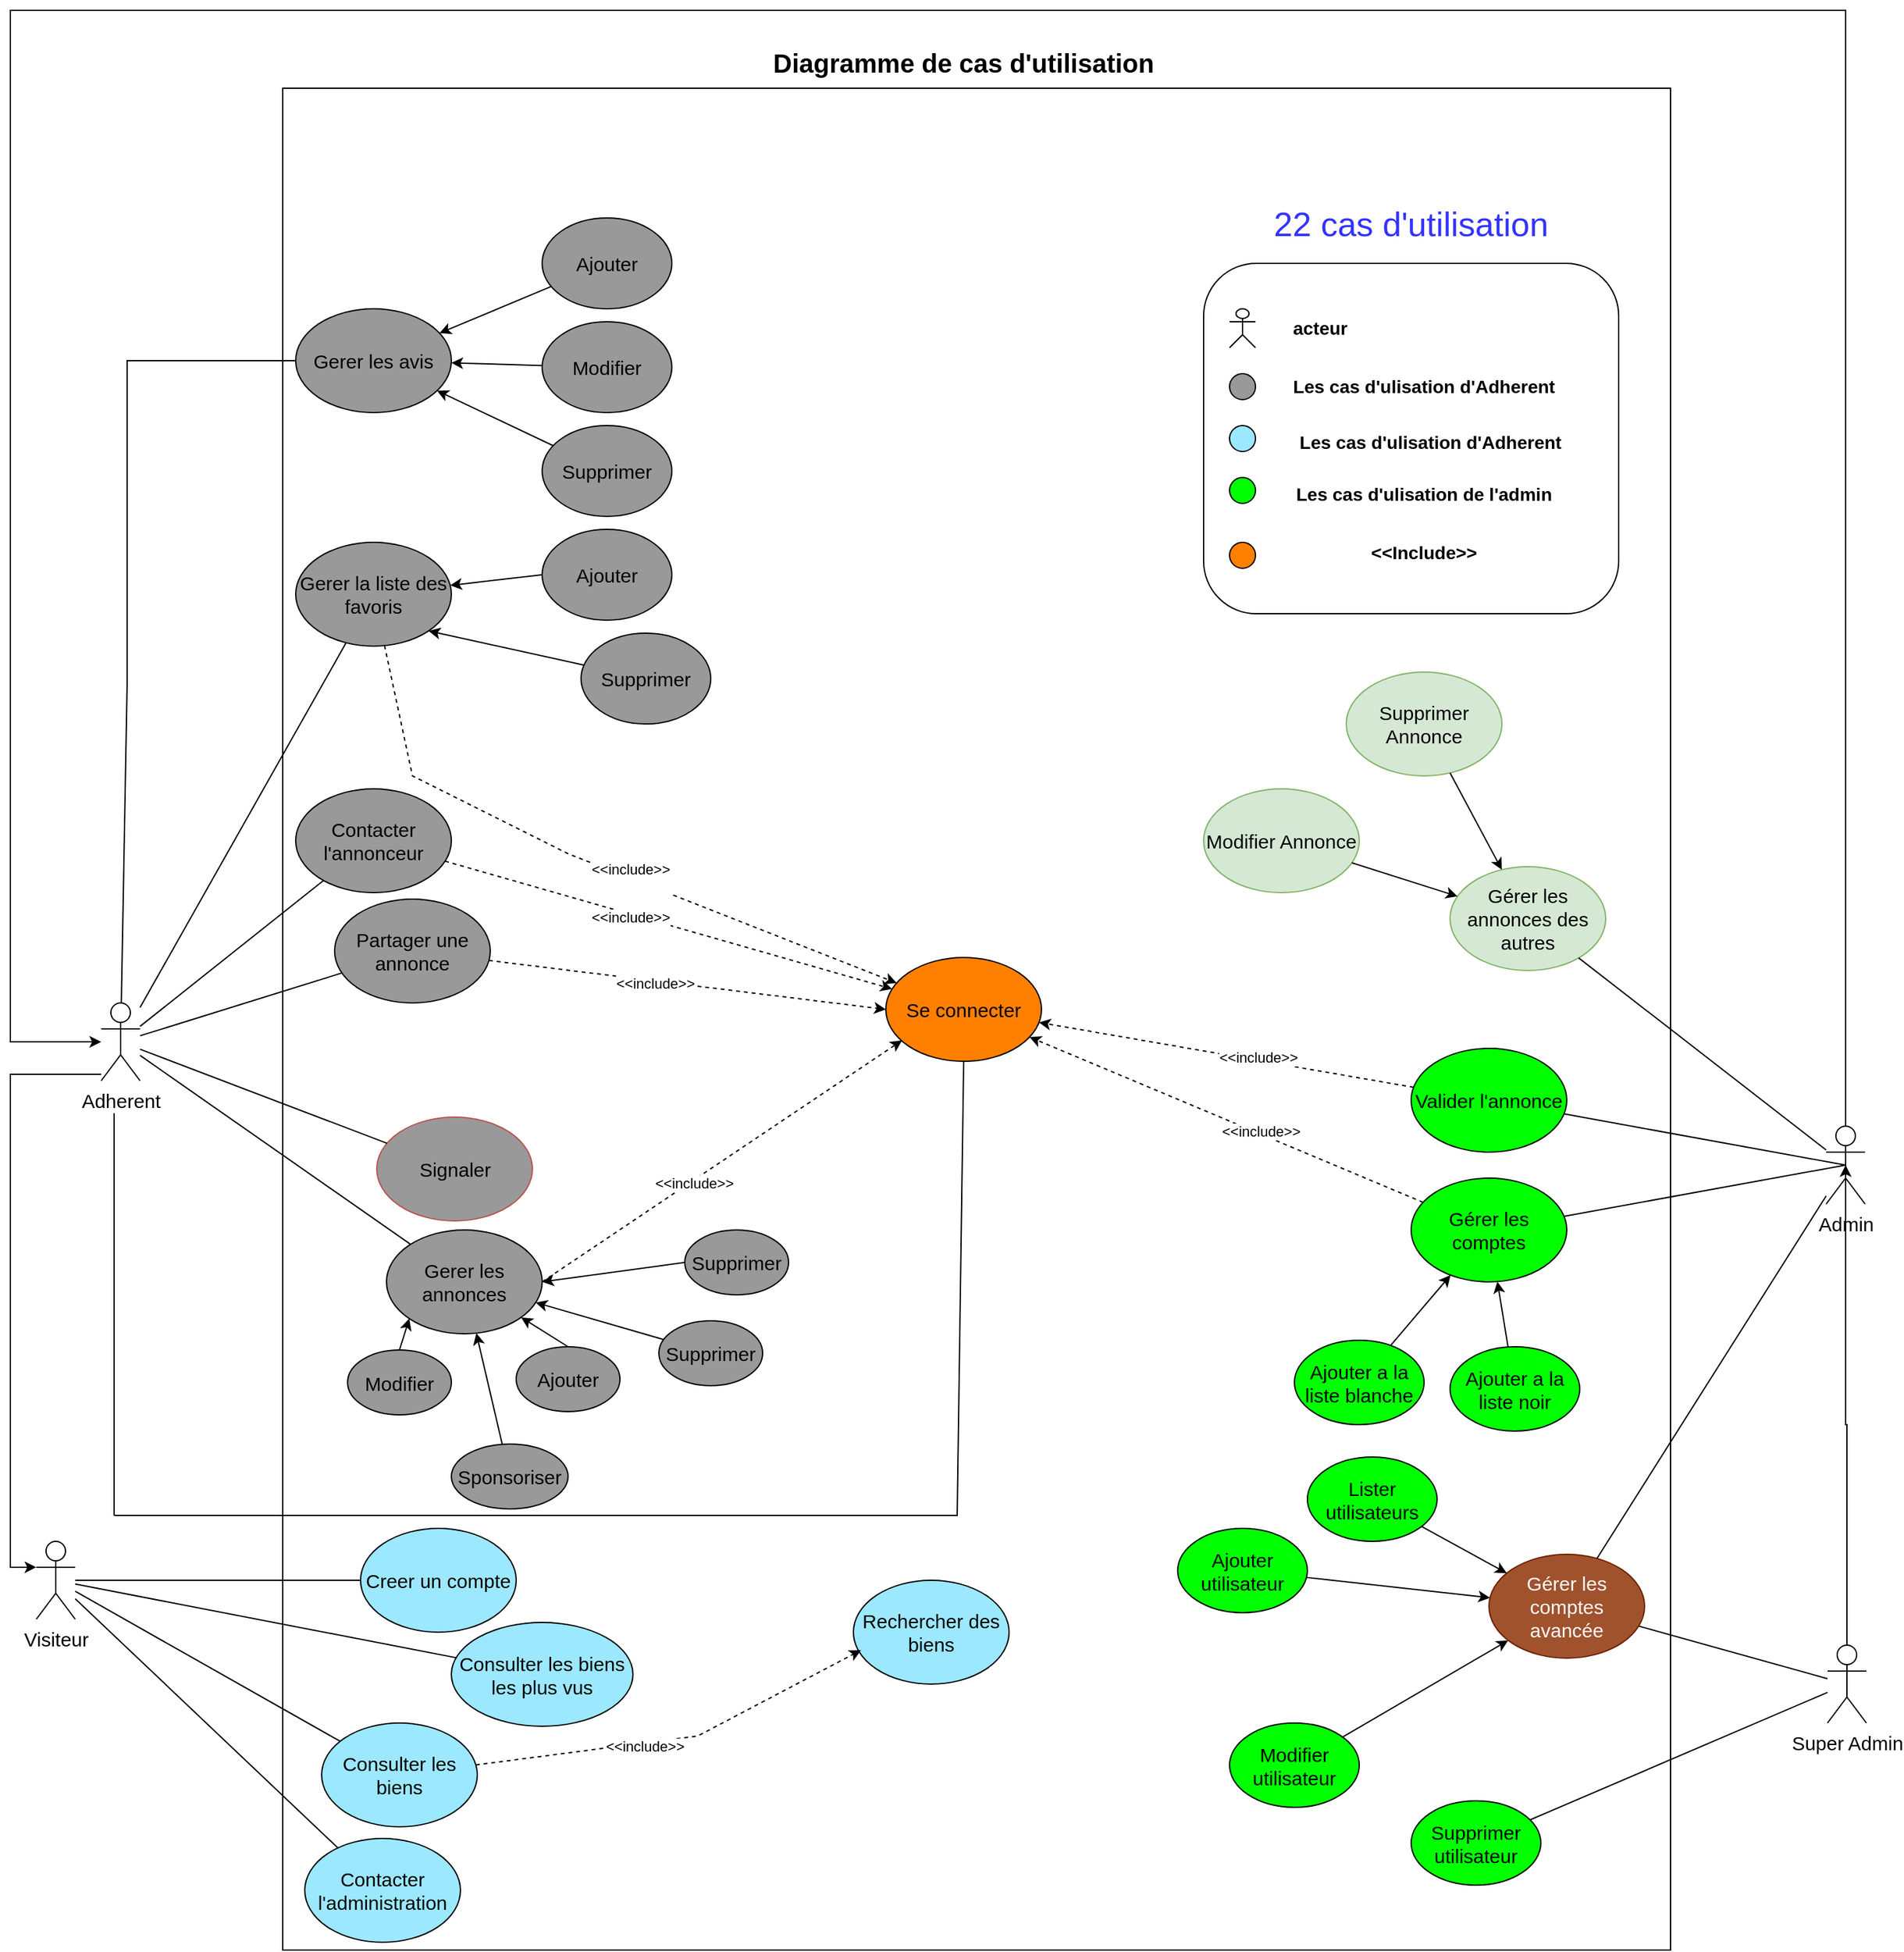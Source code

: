 <mxfile version="24.4.9" type="device" pages="14">
  <diagram name="Diagramme de cas d&#39;utilisation" id="rkjeZ6IVJbfzSdT7h3hU">
    <mxGraphModel dx="1730" dy="1570" grid="1" gridSize="10" guides="1" tooltips="1" connect="1" arrows="1" fold="1" page="1" pageScale="1" pageWidth="850" pageHeight="1100" math="0" shadow="0">
      <root>
        <mxCell id="0" />
        <mxCell id="1" parent="0" />
        <mxCell id="ujZkxmNB_hfJaSEWaAUH-35" value="" style="rounded=0;whiteSpace=wrap;html=1;fillColor=none;fontSize=15;" parent="1" vertex="1">
          <mxGeometry y="-380" width="1070" height="1435" as="geometry" />
        </mxCell>
        <mxCell id="ujZkxmNB_hfJaSEWaAUH-4" value="Gerer les avis" style="ellipse;whiteSpace=wrap;html=1;fontSize=15;fillColor=#999999;" parent="1" vertex="1">
          <mxGeometry x="10" y="-210" width="120" height="80" as="geometry" />
        </mxCell>
        <mxCell id="ujZkxmNB_hfJaSEWaAUH-5" value="Gerer la liste des favoris" style="ellipse;whiteSpace=wrap;html=1;fontSize=15;fillColor=#999999;" parent="1" vertex="1">
          <mxGeometry x="10" y="-30" width="120" height="80" as="geometry" />
        </mxCell>
        <mxCell id="ujZkxmNB_hfJaSEWaAUH-8" value="Partager une annonce" style="ellipse;whiteSpace=wrap;html=1;fontSize=15;fillColor=#999999;" parent="1" vertex="1">
          <mxGeometry x="40" y="245" width="120" height="80" as="geometry" />
        </mxCell>
        <mxCell id="ujZkxmNB_hfJaSEWaAUH-10" value="Gerer les annonces" style="ellipse;whiteSpace=wrap;html=1;fontSize=15;fillColor=#999999;" parent="1" vertex="1">
          <mxGeometry x="80" y="500" width="120" height="80" as="geometry" />
        </mxCell>
        <mxCell id="ujZkxmNB_hfJaSEWaAUH-11" value="Ajouter" style="ellipse;whiteSpace=wrap;html=1;fontSize=15;fillColor=#999999;" parent="1" vertex="1">
          <mxGeometry x="180" y="590" width="80" height="50" as="geometry" />
        </mxCell>
        <mxCell id="ujZkxmNB_hfJaSEWaAUH-12" value="Modifier" style="ellipse;whiteSpace=wrap;html=1;fontSize=15;fillColor=#999999;" parent="1" vertex="1">
          <mxGeometry x="50" y="592.5" width="80" height="50" as="geometry" />
        </mxCell>
        <mxCell id="ujZkxmNB_hfJaSEWaAUH-13" value="Supprimer" style="ellipse;whiteSpace=wrap;html=1;fontSize=15;fillColor=#999999;" parent="1" vertex="1">
          <mxGeometry x="310" y="500" width="80" height="50" as="geometry" />
        </mxCell>
        <mxCell id="ujZkxmNB_hfJaSEWaAUH-23" value="Valider l&#39;annonce" style="ellipse;whiteSpace=wrap;html=1;fontSize=15;fillColor=#00FF00;" parent="1" vertex="1">
          <mxGeometry x="870" y="360" width="120" height="80" as="geometry" />
        </mxCell>
        <mxCell id="ujZkxmNB_hfJaSEWaAUH-24" value="Gérer les comptes" style="ellipse;whiteSpace=wrap;html=1;fontSize=15;fillColor=#00FF00;" parent="1" vertex="1">
          <mxGeometry x="870" y="460" width="120" height="80" as="geometry" />
        </mxCell>
        <mxCell id="ujZkxmNB_hfJaSEWaAUH-25" value="&lt;div style=&quot;font-size: 15px;&quot;&gt;Ajouter a la liste blanche&lt;/div&gt;" style="ellipse;whiteSpace=wrap;html=1;fontSize=15;fillColor=#00FF00;" parent="1" vertex="1">
          <mxGeometry x="780" y="585" width="100" height="65" as="geometry" />
        </mxCell>
        <mxCell id="ujZkxmNB_hfJaSEWaAUH-27" value="Creer un compte" style="ellipse;whiteSpace=wrap;html=1;fontSize=15;fillColor=#9CE8FF;" parent="1" vertex="1">
          <mxGeometry x="60" y="730" width="120" height="80" as="geometry" />
        </mxCell>
        <mxCell id="ujZkxmNB_hfJaSEWaAUH-28" value="Rechercher des biens" style="ellipse;whiteSpace=wrap;html=1;fontSize=15;fillColor=#9CE8FF;" parent="1" vertex="1">
          <mxGeometry x="440" y="770" width="120" height="80" as="geometry" />
        </mxCell>
        <mxCell id="ujZkxmNB_hfJaSEWaAUH-29" value="Consulter les biens les plus vus" style="ellipse;whiteSpace=wrap;html=1;fontSize=15;fillColor=#9CE8FF;" parent="1" vertex="1">
          <mxGeometry x="130" y="802.5" width="140" height="80" as="geometry" />
        </mxCell>
        <mxCell id="ujZkxmNB_hfJaSEWaAUH-30" value="Consulter les biens" style="ellipse;whiteSpace=wrap;html=1;fontSize=15;fillColor=#9CE8FF;" parent="1" vertex="1">
          <mxGeometry x="30" y="880" width="120" height="80" as="geometry" />
        </mxCell>
        <mxCell id="ujZkxmNB_hfJaSEWaAUH-31" value="Se connecter" style="ellipse;whiteSpace=wrap;html=1;fontSize=15;fillColor=#FF8000;" parent="1" vertex="1">
          <mxGeometry x="465" y="290" width="120" height="80" as="geometry" />
        </mxCell>
        <mxCell id="ujZkxmNB_hfJaSEWaAUH-32" value="Visiteur" style="shape=umlActor;verticalLabelPosition=bottom;verticalAlign=top;html=1;outlineConnect=0;fontSize=15;" parent="1" vertex="1">
          <mxGeometry x="-190" y="740" width="30" height="60" as="geometry" />
        </mxCell>
        <mxCell id="ujZkxmNB_hfJaSEWaAUH-33" value="Adherent" style="shape=umlActor;verticalLabelPosition=bottom;verticalAlign=top;html=1;outlineConnect=0;fontSize=15;" parent="1" vertex="1">
          <mxGeometry x="-140" y="325" width="30" height="60" as="geometry" />
        </mxCell>
        <mxCell id="ujZkxmNB_hfJaSEWaAUH-39" value="Ajouter a la liste noir" style="ellipse;whiteSpace=wrap;html=1;fontSize=15;fillColor=#00FF00;" parent="1" vertex="1">
          <mxGeometry x="900" y="590" width="100" height="65" as="geometry" />
        </mxCell>
        <mxCell id="ujZkxmNB_hfJaSEWaAUH-40" value="Supprimer" style="ellipse;whiteSpace=wrap;html=1;fontSize=15;fillColor=#999999;" parent="1" vertex="1">
          <mxGeometry x="230" y="40" width="100" height="70" as="geometry" />
        </mxCell>
        <mxCell id="ujZkxmNB_hfJaSEWaAUH-42" value="Ajouter" style="ellipse;whiteSpace=wrap;html=1;fontSize=15;fillColor=#999999;" parent="1" vertex="1">
          <mxGeometry x="200" y="-40" width="100" height="70" as="geometry" />
        </mxCell>
        <mxCell id="ujZkxmNB_hfJaSEWaAUH-43" value="Supprimer" style="ellipse;whiteSpace=wrap;html=1;fontSize=15;fillColor=#999999;" parent="1" vertex="1">
          <mxGeometry x="200" y="-120" width="100" height="70" as="geometry" />
        </mxCell>
        <mxCell id="ujZkxmNB_hfJaSEWaAUH-44" value="Modifier" style="ellipse;whiteSpace=wrap;html=1;fontSize=15;fillColor=#999999;" parent="1" vertex="1">
          <mxGeometry x="200" y="-200" width="100" height="70" as="geometry" />
        </mxCell>
        <mxCell id="ujZkxmNB_hfJaSEWaAUH-45" value="Ajouter" style="ellipse;whiteSpace=wrap;html=1;fontSize=15;fillColor=#999999;" parent="1" vertex="1">
          <mxGeometry x="200" y="-280" width="100" height="70" as="geometry" />
        </mxCell>
        <mxCell id="ujZkxmNB_hfJaSEWaAUH-48" value="" style="endArrow=classic;html=1;rounded=0;exitX=0;exitY=0.5;exitDx=0;exitDy=0;" parent="1" source="ujZkxmNB_hfJaSEWaAUH-42" target="ujZkxmNB_hfJaSEWaAUH-5" edge="1">
          <mxGeometry width="50" height="50" relative="1" as="geometry">
            <mxPoint x="140" y="100" as="sourcePoint" />
            <mxPoint x="180" y="60" as="targetPoint" />
          </mxGeometry>
        </mxCell>
        <mxCell id="ujZkxmNB_hfJaSEWaAUH-53" value="" style="endArrow=classic;html=1;rounded=0;entryX=1;entryY=1;entryDx=0;entryDy=0;" parent="1" source="ujZkxmNB_hfJaSEWaAUH-40" target="ujZkxmNB_hfJaSEWaAUH-5" edge="1">
          <mxGeometry width="50" height="50" relative="1" as="geometry">
            <mxPoint x="240" y="35" as="sourcePoint" />
            <mxPoint x="169" y="43" as="targetPoint" />
          </mxGeometry>
        </mxCell>
        <mxCell id="ujZkxmNB_hfJaSEWaAUH-54" value="" style="endArrow=classic;html=1;rounded=0;dashed=1;" parent="1" source="ujZkxmNB_hfJaSEWaAUH-5" target="ujZkxmNB_hfJaSEWaAUH-31" edge="1">
          <mxGeometry width="50" height="50" relative="1" as="geometry">
            <mxPoint x="250" y="45" as="sourcePoint" />
            <mxPoint x="179" y="53" as="targetPoint" />
            <Array as="points">
              <mxPoint x="100" y="150" />
              <mxPoint x="220" y="210" />
            </Array>
          </mxGeometry>
        </mxCell>
        <mxCell id="ujZkxmNB_hfJaSEWaAUH-55" value="&lt;div&gt;&amp;lt;&amp;lt;include&amp;gt;&amp;gt;&lt;/div&gt;&lt;div&gt;&lt;br&gt;&lt;/div&gt;" style="edgeLabel;html=1;align=center;verticalAlign=middle;resizable=0;points=[];" parent="ujZkxmNB_hfJaSEWaAUH-54" vertex="1" connectable="0">
          <mxGeometry x="0.134" relative="1" as="geometry">
            <mxPoint as="offset" />
          </mxGeometry>
        </mxCell>
        <mxCell id="ujZkxmNB_hfJaSEWaAUH-56" value="" style="endArrow=classic;html=1;rounded=0;dashed=1;" parent="1" source="9X-4hi244oD1HiNxxzCk-1" target="ujZkxmNB_hfJaSEWaAUH-31" edge="1">
          <mxGeometry width="50" height="50" relative="1" as="geometry">
            <mxPoint x="124.96" y="220.48" as="sourcePoint" />
            <mxPoint x="189" y="63" as="targetPoint" />
          </mxGeometry>
        </mxCell>
        <mxCell id="ujZkxmNB_hfJaSEWaAUH-57" value="&lt;div&gt;&amp;lt;&amp;lt;include&amp;gt;&amp;gt;&lt;/div&gt;" style="edgeLabel;html=1;align=center;verticalAlign=middle;resizable=0;points=[];" parent="ujZkxmNB_hfJaSEWaAUH-56" vertex="1" connectable="0">
          <mxGeometry x="-0.168" y="-2" relative="1" as="geometry">
            <mxPoint as="offset" />
          </mxGeometry>
        </mxCell>
        <mxCell id="ujZkxmNB_hfJaSEWaAUH-58" value="" style="endArrow=classic;html=1;rounded=0;dashed=1;entryX=0;entryY=0.5;entryDx=0;entryDy=0;" parent="1" source="ujZkxmNB_hfJaSEWaAUH-8" target="ujZkxmNB_hfJaSEWaAUH-31" edge="1">
          <mxGeometry width="50" height="50" relative="1" as="geometry">
            <mxPoint x="145" y="250" as="sourcePoint" />
            <mxPoint x="478" y="327" as="targetPoint" />
          </mxGeometry>
        </mxCell>
        <mxCell id="ujZkxmNB_hfJaSEWaAUH-59" value="&lt;div&gt;&amp;lt;&amp;lt;include&amp;gt;&amp;gt;&lt;/div&gt;" style="edgeLabel;html=1;align=center;verticalAlign=middle;resizable=0;points=[];" parent="ujZkxmNB_hfJaSEWaAUH-58" vertex="1" connectable="0">
          <mxGeometry x="-0.168" y="-2" relative="1" as="geometry">
            <mxPoint as="offset" />
          </mxGeometry>
        </mxCell>
        <mxCell id="ujZkxmNB_hfJaSEWaAUH-62" value="" style="endArrow=classic;html=1;rounded=0;exitX=1;exitY=0.5;exitDx=0;exitDy=0;dashed=1;entryX=0.104;entryY=0.798;entryDx=0;entryDy=0;entryPerimeter=0;" parent="1" source="ujZkxmNB_hfJaSEWaAUH-10" target="ujZkxmNB_hfJaSEWaAUH-31" edge="1">
          <mxGeometry width="50" height="50" relative="1" as="geometry">
            <mxPoint x="165" y="270" as="sourcePoint" />
            <mxPoint x="498" y="347" as="targetPoint" />
          </mxGeometry>
        </mxCell>
        <mxCell id="ujZkxmNB_hfJaSEWaAUH-63" value="&lt;div&gt;&amp;lt;&amp;lt;include&amp;gt;&amp;gt;&lt;/div&gt;" style="edgeLabel;html=1;align=center;verticalAlign=middle;resizable=0;points=[];" parent="ujZkxmNB_hfJaSEWaAUH-62" vertex="1" connectable="0">
          <mxGeometry x="-0.168" y="-2" relative="1" as="geometry">
            <mxPoint as="offset" />
          </mxGeometry>
        </mxCell>
        <mxCell id="ujZkxmNB_hfJaSEWaAUH-64" value="" style="endArrow=classic;html=1;rounded=0;entryX=1;entryY=0.5;entryDx=0;entryDy=0;exitX=0;exitY=0.5;exitDx=0;exitDy=0;" parent="1" source="ujZkxmNB_hfJaSEWaAUH-13" target="ujZkxmNB_hfJaSEWaAUH-10" edge="1">
          <mxGeometry width="50" height="50" relative="1" as="geometry">
            <mxPoint x="470" y="570" as="sourcePoint" />
            <mxPoint x="520" y="520" as="targetPoint" />
          </mxGeometry>
        </mxCell>
        <mxCell id="ujZkxmNB_hfJaSEWaAUH-67" value="" style="endArrow=classic;html=1;rounded=0;exitX=0.5;exitY=0;exitDx=0;exitDy=0;" parent="1" source="ujZkxmNB_hfJaSEWaAUH-11" target="ujZkxmNB_hfJaSEWaAUH-10" edge="1">
          <mxGeometry width="50" height="50" relative="1" as="geometry">
            <mxPoint x="249" y="574" as="sourcePoint" />
            <mxPoint x="202" y="528" as="targetPoint" />
          </mxGeometry>
        </mxCell>
        <mxCell id="ujZkxmNB_hfJaSEWaAUH-68" value="" style="endArrow=classic;html=1;rounded=0;entryX=0;entryY=1;entryDx=0;entryDy=0;exitX=0.5;exitY=0;exitDx=0;exitDy=0;" parent="1" source="ujZkxmNB_hfJaSEWaAUH-12" target="ujZkxmNB_hfJaSEWaAUH-10" edge="1">
          <mxGeometry width="50" height="50" relative="1" as="geometry">
            <mxPoint x="259" y="584" as="sourcePoint" />
            <mxPoint x="212" y="538" as="targetPoint" />
          </mxGeometry>
        </mxCell>
        <mxCell id="ujZkxmNB_hfJaSEWaAUH-74" value="" style="endArrow=classic;html=1;rounded=0;dashed=1;" parent="1" source="ujZkxmNB_hfJaSEWaAUH-23" target="ujZkxmNB_hfJaSEWaAUH-31" edge="1">
          <mxGeometry width="50" height="50" relative="1" as="geometry">
            <mxPoint x="220" y="500" as="sourcePoint" />
            <mxPoint x="487" y="364" as="targetPoint" />
          </mxGeometry>
        </mxCell>
        <mxCell id="ujZkxmNB_hfJaSEWaAUH-75" value="&lt;div&gt;&amp;lt;&amp;lt;include&amp;gt;&amp;gt;&lt;/div&gt;" style="edgeLabel;html=1;align=center;verticalAlign=middle;resizable=0;points=[];" parent="ujZkxmNB_hfJaSEWaAUH-74" vertex="1" connectable="0">
          <mxGeometry x="-0.168" y="-2" relative="1" as="geometry">
            <mxPoint as="offset" />
          </mxGeometry>
        </mxCell>
        <mxCell id="ujZkxmNB_hfJaSEWaAUH-76" value="" style="endArrow=classic;html=1;rounded=0;dashed=1;" parent="1" source="ujZkxmNB_hfJaSEWaAUH-24" target="ujZkxmNB_hfJaSEWaAUH-31" edge="1">
          <mxGeometry width="50" height="50" relative="1" as="geometry">
            <mxPoint x="882" y="400" as="sourcePoint" />
            <mxPoint x="593" y="350" as="targetPoint" />
          </mxGeometry>
        </mxCell>
        <mxCell id="ujZkxmNB_hfJaSEWaAUH-77" value="&lt;div&gt;&amp;lt;&amp;lt;include&amp;gt;&amp;gt;&lt;/div&gt;" style="edgeLabel;html=1;align=center;verticalAlign=middle;resizable=0;points=[];" parent="ujZkxmNB_hfJaSEWaAUH-76" vertex="1" connectable="0">
          <mxGeometry x="-0.168" y="-2" relative="1" as="geometry">
            <mxPoint as="offset" />
          </mxGeometry>
        </mxCell>
        <mxCell id="ujZkxmNB_hfJaSEWaAUH-78" value="" style="endArrow=classic;html=1;rounded=0;dashed=1;entryX=0.049;entryY=0.673;entryDx=0;entryDy=0;entryPerimeter=0;" parent="1" source="ujZkxmNB_hfJaSEWaAUH-30" target="ujZkxmNB_hfJaSEWaAUH-28" edge="1">
          <mxGeometry width="50" height="50" relative="1" as="geometry">
            <mxPoint x="889" y="489" as="sourcePoint" />
            <mxPoint x="586" y="361" as="targetPoint" />
            <Array as="points">
              <mxPoint x="320" y="890" />
            </Array>
          </mxGeometry>
        </mxCell>
        <mxCell id="ujZkxmNB_hfJaSEWaAUH-79" value="&lt;div&gt;&amp;lt;&amp;lt;include&amp;gt;&amp;gt;&lt;/div&gt;" style="edgeLabel;html=1;align=center;verticalAlign=middle;resizable=0;points=[];" parent="ujZkxmNB_hfJaSEWaAUH-78" vertex="1" connectable="0">
          <mxGeometry x="-0.168" y="-2" relative="1" as="geometry">
            <mxPoint as="offset" />
          </mxGeometry>
        </mxCell>
        <mxCell id="ujZkxmNB_hfJaSEWaAUH-80" value="" style="endArrow=classic;html=1;rounded=0;" parent="1" source="ujZkxmNB_hfJaSEWaAUH-25" target="ujZkxmNB_hfJaSEWaAUH-24" edge="1">
          <mxGeometry width="50" height="50" relative="1" as="geometry">
            <mxPoint x="620" y="510" as="sourcePoint" />
            <mxPoint x="670" y="460" as="targetPoint" />
          </mxGeometry>
        </mxCell>
        <mxCell id="ujZkxmNB_hfJaSEWaAUH-81" value="" style="endArrow=classic;html=1;rounded=0;" parent="1" source="ujZkxmNB_hfJaSEWaAUH-39" target="ujZkxmNB_hfJaSEWaAUH-24" edge="1">
          <mxGeometry width="50" height="50" relative="1" as="geometry">
            <mxPoint x="864" y="599" as="sourcePoint" />
            <mxPoint x="910" y="545" as="targetPoint" />
          </mxGeometry>
        </mxCell>
        <mxCell id="ujZkxmNB_hfJaSEWaAUH-82" value="" style="endArrow=none;html=1;rounded=0;" parent="1" source="ujZkxmNB_hfJaSEWaAUH-33" target="ujZkxmNB_hfJaSEWaAUH-5" edge="1">
          <mxGeometry width="50" height="50" relative="1" as="geometry">
            <mxPoint x="-130" y="210" as="sourcePoint" />
            <mxPoint x="-80" y="160" as="targetPoint" />
          </mxGeometry>
        </mxCell>
        <mxCell id="ujZkxmNB_hfJaSEWaAUH-83" value="" style="endArrow=none;html=1;rounded=0;" parent="1" source="ujZkxmNB_hfJaSEWaAUH-33" target="9X-4hi244oD1HiNxxzCk-1" edge="1">
          <mxGeometry width="50" height="50" relative="1" as="geometry">
            <mxPoint x="-100" y="362" as="sourcePoint" />
            <mxPoint x="31.437" y="230.644" as="targetPoint" />
          </mxGeometry>
        </mxCell>
        <mxCell id="ujZkxmNB_hfJaSEWaAUH-84" value="" style="endArrow=none;html=1;rounded=0;" parent="1" source="ujZkxmNB_hfJaSEWaAUH-33" target="ujZkxmNB_hfJaSEWaAUH-8" edge="1">
          <mxGeometry width="50" height="50" relative="1" as="geometry">
            <mxPoint x="-100" y="379" as="sourcePoint" />
            <mxPoint x="69" y="259" as="targetPoint" />
          </mxGeometry>
        </mxCell>
        <mxCell id="ujZkxmNB_hfJaSEWaAUH-86" value="" style="endArrow=none;html=1;rounded=0;" parent="1" source="ujZkxmNB_hfJaSEWaAUH-33" target="ujZkxmNB_hfJaSEWaAUH-10" edge="1">
          <mxGeometry width="50" height="50" relative="1" as="geometry">
            <mxPoint x="-100" y="391" as="sourcePoint" />
            <mxPoint x="51" y="405" as="targetPoint" />
          </mxGeometry>
        </mxCell>
        <mxCell id="ujZkxmNB_hfJaSEWaAUH-87" value="" style="endArrow=none;html=1;rounded=0;" parent="1" source="ujZkxmNB_hfJaSEWaAUH-32" target="ujZkxmNB_hfJaSEWaAUH-27" edge="1">
          <mxGeometry width="50" height="50" relative="1" as="geometry">
            <mxPoint x="-170" y="740" as="sourcePoint" />
            <mxPoint x="-120" y="690" as="targetPoint" />
          </mxGeometry>
        </mxCell>
        <mxCell id="ujZkxmNB_hfJaSEWaAUH-88" value="" style="endArrow=none;html=1;rounded=0;" parent="1" source="ujZkxmNB_hfJaSEWaAUH-32" target="ujZkxmNB_hfJaSEWaAUH-29" edge="1">
          <mxGeometry width="50" height="50" relative="1" as="geometry">
            <mxPoint x="-150" y="776" as="sourcePoint" />
            <mxPoint x="24" y="734" as="targetPoint" />
          </mxGeometry>
        </mxCell>
        <mxCell id="ujZkxmNB_hfJaSEWaAUH-89" value="" style="endArrow=none;html=1;rounded=0;" parent="1" source="ujZkxmNB_hfJaSEWaAUH-32" target="ujZkxmNB_hfJaSEWaAUH-30" edge="1">
          <mxGeometry width="50" height="50" relative="1" as="geometry">
            <mxPoint x="-150" y="783" as="sourcePoint" />
            <mxPoint x="23" y="818" as="targetPoint" />
          </mxGeometry>
        </mxCell>
        <mxCell id="ujZkxmNB_hfJaSEWaAUH-90" value="" style="endArrow=classic;html=1;rounded=0;" parent="1" source="ujZkxmNB_hfJaSEWaAUH-43" target="ujZkxmNB_hfJaSEWaAUH-4" edge="1">
          <mxGeometry width="50" height="50" relative="1" as="geometry">
            <mxPoint x="210" y="5" as="sourcePoint" />
            <mxPoint x="139" y="13" as="targetPoint" />
          </mxGeometry>
        </mxCell>
        <mxCell id="ujZkxmNB_hfJaSEWaAUH-91" value="" style="endArrow=classic;html=1;rounded=0;" parent="1" source="ujZkxmNB_hfJaSEWaAUH-44" target="ujZkxmNB_hfJaSEWaAUH-4" edge="1">
          <mxGeometry width="50" height="50" relative="1" as="geometry">
            <mxPoint x="219" y="-95" as="sourcePoint" />
            <mxPoint x="129" y="-137" as="targetPoint" />
          </mxGeometry>
        </mxCell>
        <mxCell id="ujZkxmNB_hfJaSEWaAUH-92" value="" style="endArrow=classic;html=1;rounded=0;" parent="1" source="ujZkxmNB_hfJaSEWaAUH-45" target="ujZkxmNB_hfJaSEWaAUH-4" edge="1">
          <mxGeometry width="50" height="50" relative="1" as="geometry">
            <mxPoint x="210" y="-156" as="sourcePoint" />
            <mxPoint x="140" y="-158" as="targetPoint" />
          </mxGeometry>
        </mxCell>
        <mxCell id="ujZkxmNB_hfJaSEWaAUH-93" value="" style="endArrow=none;html=1;rounded=0;" parent="1" source="ujZkxmNB_hfJaSEWaAUH-33" target="ujZkxmNB_hfJaSEWaAUH-4" edge="1">
          <mxGeometry width="50" height="50" relative="1" as="geometry">
            <mxPoint x="-100" y="362" as="sourcePoint" />
            <mxPoint x="60" y="58" as="targetPoint" />
            <Array as="points">
              <mxPoint x="-120" y="80" />
              <mxPoint x="-120" y="-170" />
            </Array>
          </mxGeometry>
        </mxCell>
        <mxCell id="ujZkxmNB_hfJaSEWaAUH-94" value="" style="rounded=1;whiteSpace=wrap;html=1;" parent="1" vertex="1">
          <mxGeometry x="710" y="-245" width="320" height="270" as="geometry" />
        </mxCell>
        <mxCell id="ujZkxmNB_hfJaSEWaAUH-95" value="" style="shape=umlActor;verticalLabelPosition=bottom;verticalAlign=top;html=1;" parent="1" vertex="1">
          <mxGeometry x="730" y="-210" width="20" height="30" as="geometry" />
        </mxCell>
        <mxCell id="ujZkxmNB_hfJaSEWaAUH-99" value="acteur" style="text;html=1;strokeColor=none;fillColor=none;align=center;verticalAlign=middle;whiteSpace=wrap;rounded=0;fontStyle=1;fontSize=14;" parent="1" vertex="1">
          <mxGeometry x="770" y="-210" width="60" height="30" as="geometry" />
        </mxCell>
        <mxCell id="ujZkxmNB_hfJaSEWaAUH-100" value="" style="ellipse;whiteSpace=wrap;html=1;fontSize=15;fillColor=#999999;" parent="1" vertex="1">
          <mxGeometry x="730" y="-160" width="20" height="20" as="geometry" />
        </mxCell>
        <mxCell id="ujZkxmNB_hfJaSEWaAUH-102" value="" style="ellipse;whiteSpace=wrap;html=1;fontSize=15;fillColor=#9CE8FF;" parent="1" vertex="1">
          <mxGeometry x="730" y="-120" width="20" height="20" as="geometry" />
        </mxCell>
        <mxCell id="ujZkxmNB_hfJaSEWaAUH-103" value="" style="ellipse;whiteSpace=wrap;html=1;fontSize=15;fillColor=#00FF00;" parent="1" vertex="1">
          <mxGeometry x="730" y="-80" width="20" height="20" as="geometry" />
        </mxCell>
        <mxCell id="ujZkxmNB_hfJaSEWaAUH-104" value="" style="ellipse;whiteSpace=wrap;html=1;fontSize=15;fillColor=#FF8000;" parent="1" vertex="1">
          <mxGeometry x="730" y="-30" width="20" height="20" as="geometry" />
        </mxCell>
        <mxCell id="ujZkxmNB_hfJaSEWaAUH-105" value="Les cas d&#39;ulisation d&#39;Adherent" style="text;html=1;strokeColor=none;fillColor=none;align=center;verticalAlign=middle;whiteSpace=wrap;rounded=0;fontStyle=1;fontSize=14;" parent="1" vertex="1">
          <mxGeometry x="750" y="-165" width="260" height="30" as="geometry" />
        </mxCell>
        <mxCell id="ujZkxmNB_hfJaSEWaAUH-106" value="Les cas d&#39;ulisation d&#39;Adherent" style="text;html=1;strokeColor=none;fillColor=none;align=center;verticalAlign=middle;whiteSpace=wrap;rounded=0;fontStyle=1;fontSize=14;" parent="1" vertex="1">
          <mxGeometry x="770" y="-120" width="230" height="25" as="geometry" />
        </mxCell>
        <mxCell id="gFUV9lb96WHZpG35nDtX-2" style="edgeStyle=orthogonalEdgeStyle;rounded=0;orthogonalLoop=1;jettySize=auto;html=1;" parent="1" source="ujZkxmNB_hfJaSEWaAUH-108" target="ujZkxmNB_hfJaSEWaAUH-33" edge="1">
          <mxGeometry relative="1" as="geometry">
            <mxPoint x="1160" y="-440" as="targetPoint" />
            <Array as="points">
              <mxPoint x="1205" y="-440" />
              <mxPoint x="-210" y="-440" />
              <mxPoint x="-210" y="355" />
            </Array>
          </mxGeometry>
        </mxCell>
        <mxCell id="ujZkxmNB_hfJaSEWaAUH-108" value="&lt;div&gt;Admin&lt;/div&gt;&lt;div&gt;&lt;br&gt;&lt;/div&gt;" style="shape=umlActor;verticalLabelPosition=bottom;verticalAlign=top;html=1;outlineConnect=0;fontSize=15;" parent="1" vertex="1">
          <mxGeometry x="1190" y="420" width="30" height="60" as="geometry" />
        </mxCell>
        <mxCell id="ujZkxmNB_hfJaSEWaAUH-109" value="" style="endArrow=none;html=1;rounded=0;entryX=0.5;entryY=0.5;entryDx=0;entryDy=0;entryPerimeter=0;" parent="1" source="ujZkxmNB_hfJaSEWaAUH-23" target="ujZkxmNB_hfJaSEWaAUH-108" edge="1">
          <mxGeometry width="50" height="50" relative="1" as="geometry">
            <mxPoint x="650" y="510" as="sourcePoint" />
            <mxPoint x="700" y="460" as="targetPoint" />
          </mxGeometry>
        </mxCell>
        <mxCell id="ujZkxmNB_hfJaSEWaAUH-110" value="" style="endArrow=none;html=1;rounded=0;entryX=0.5;entryY=0.5;entryDx=0;entryDy=0;entryPerimeter=0;" parent="1" source="ujZkxmNB_hfJaSEWaAUH-24" target="ujZkxmNB_hfJaSEWaAUH-108" edge="1">
          <mxGeometry width="50" height="50" relative="1" as="geometry">
            <mxPoint x="998" y="421" as="sourcePoint" />
            <mxPoint x="1190" y="460" as="targetPoint" />
          </mxGeometry>
        </mxCell>
        <mxCell id="ujZkxmNB_hfJaSEWaAUH-112" value="Les cas d&#39;ulisation de l&#39;admin" style="text;html=1;strokeColor=none;fillColor=none;align=center;verticalAlign=middle;whiteSpace=wrap;rounded=0;fontStyle=1;fontSize=14;" parent="1" vertex="1">
          <mxGeometry x="765" y="-80" width="230" height="25" as="geometry" />
        </mxCell>
        <mxCell id="ujZkxmNB_hfJaSEWaAUH-113" value="&amp;lt;&amp;lt;Include&amp;gt;&amp;gt;" style="text;html=1;strokeColor=none;fillColor=none;align=center;verticalAlign=middle;whiteSpace=wrap;rounded=0;fontStyle=1;fontSize=14;" parent="1" vertex="1">
          <mxGeometry x="765" y="-35" width="230" height="25" as="geometry" />
        </mxCell>
        <mxCell id="ujZkxmNB_hfJaSEWaAUH-114" value="" style="endArrow=none;html=1;rounded=0;entryX=0.5;entryY=1;entryDx=0;entryDy=0;" parent="1" target="ujZkxmNB_hfJaSEWaAUH-31" edge="1">
          <mxGeometry width="50" height="50" relative="1" as="geometry">
            <mxPoint x="-130" y="720" as="sourcePoint" />
            <mxPoint x="525.0" y="390" as="targetPoint" />
            <Array as="points">
              <mxPoint x="520" y="720" />
            </Array>
          </mxGeometry>
        </mxCell>
        <mxCell id="ujZkxmNB_hfJaSEWaAUH-115" value="" style="endArrow=none;html=1;rounded=0;" parent="1" edge="1">
          <mxGeometry width="50" height="50" relative="1" as="geometry">
            <mxPoint x="-130" y="720" as="sourcePoint" />
            <mxPoint x="-130" y="410" as="targetPoint" />
          </mxGeometry>
        </mxCell>
        <mxCell id="ujZkxmNB_hfJaSEWaAUH-117" value="Diagramme de cas d&#39;utilisation" style="text;html=1;strokeColor=none;fillColor=none;align=center;verticalAlign=middle;whiteSpace=wrap;rounded=0;fontStyle=1;fontSize=20;" parent="1" vertex="1">
          <mxGeometry x="355" y="-430" width="340" height="60" as="geometry" />
        </mxCell>
        <mxCell id="gFUV9lb96WHZpG35nDtX-5" style="edgeStyle=orthogonalEdgeStyle;rounded=0;orthogonalLoop=1;jettySize=auto;html=1;entryX=0;entryY=0.333;entryDx=0;entryDy=0;entryPerimeter=0;" parent="1" source="ujZkxmNB_hfJaSEWaAUH-33" target="ujZkxmNB_hfJaSEWaAUH-32" edge="1">
          <mxGeometry relative="1" as="geometry">
            <Array as="points">
              <mxPoint x="-210" y="380" />
              <mxPoint x="-210" y="760" />
            </Array>
          </mxGeometry>
        </mxCell>
        <mxCell id="SX4JdMS80jEvnYqvIu2q-2" value="Signaler" style="ellipse;whiteSpace=wrap;html=1;fontSize=15;fillColor=#999999;strokeColor=#b85450;" parent="1" vertex="1">
          <mxGeometry x="72.5" y="413" width="120" height="80" as="geometry" />
        </mxCell>
        <mxCell id="SX4JdMS80jEvnYqvIu2q-3" value="" style="endArrow=none;html=1;rounded=0;" parent="1" source="ujZkxmNB_hfJaSEWaAUH-33" target="SX4JdMS80jEvnYqvIu2q-2" edge="1">
          <mxGeometry width="50" height="50" relative="1" as="geometry">
            <mxPoint x="-100" y="375" as="sourcePoint" />
            <mxPoint x="109" y="521" as="targetPoint" />
          </mxGeometry>
        </mxCell>
        <mxCell id="xFgnzFzAGv3w6qljL3pd-1" value="" style="endArrow=classic;html=1;rounded=0;" parent="1" source="9X-4hi244oD1HiNxxzCk-2" target="ujZkxmNB_hfJaSEWaAUH-10" edge="1">
          <mxGeometry width="50" height="50" relative="1" as="geometry">
            <mxPoint x="168.226" y="670.055" as="sourcePoint" />
            <mxPoint x="194" y="577" as="targetPoint" />
          </mxGeometry>
        </mxCell>
        <mxCell id="xFgnzFzAGv3w6qljL3pd-2" value="" style="endArrow=classic;html=1;rounded=0;" parent="1" source="9X-4hi244oD1HiNxxzCk-5" target="ujZkxmNB_hfJaSEWaAUH-10" edge="1">
          <mxGeometry width="50" height="50" relative="1" as="geometry">
            <mxPoint x="292.565" y="576.192" as="sourcePoint" />
            <mxPoint x="210" y="550" as="targetPoint" />
          </mxGeometry>
        </mxCell>
        <mxCell id="xFgnzFzAGv3w6qljL3pd-3" value="&lt;font style=&quot;font-size: 26px;&quot;&gt;22 cas d&#39;utilisation&lt;/font&gt;" style="text;html=1;align=center;verticalAlign=middle;whiteSpace=wrap;rounded=0;fontColor=#3333FF;" parent="1" vertex="1">
          <mxGeometry x="760" y="-290" width="220" height="30" as="geometry" />
        </mxCell>
        <mxCell id="9X-4hi244oD1HiNxxzCk-1" value="Contacter l&#39;annonceur" style="ellipse;whiteSpace=wrap;html=1;fontSize=15;fillColor=#999999;" parent="1" vertex="1">
          <mxGeometry x="10" y="160" width="120" height="80" as="geometry" />
        </mxCell>
        <mxCell id="9X-4hi244oD1HiNxxzCk-2" value="Sponsoriser" style="ellipse;whiteSpace=wrap;html=1;fontSize=15;fillColor=#999999;" parent="1" vertex="1">
          <mxGeometry x="130" y="665" width="90" height="50" as="geometry" />
        </mxCell>
        <mxCell id="9X-4hi244oD1HiNxxzCk-5" value="Supprimer" style="ellipse;whiteSpace=wrap;html=1;fontSize=15;fillColor=#999999;" parent="1" vertex="1">
          <mxGeometry x="290" y="570" width="80" height="50" as="geometry" />
        </mxCell>
        <mxCell id="Xd58bD_pnKhl3v_DVe5V-1" value="Super Admin" style="shape=umlActor;verticalLabelPosition=bottom;verticalAlign=top;html=1;outlineConnect=0;fontSize=15;" parent="1" vertex="1">
          <mxGeometry x="1191" y="820" width="30" height="60" as="geometry" />
        </mxCell>
        <mxCell id="Xd58bD_pnKhl3v_DVe5V-2" value="&lt;div&gt;Gérer les annonces des autres&lt;br&gt;&lt;/div&gt;" style="ellipse;whiteSpace=wrap;html=1;fontSize=15;fillColor=#d5e8d4;strokeColor=#82b366;" parent="1" vertex="1">
          <mxGeometry x="900" y="220" width="120" height="80" as="geometry" />
        </mxCell>
        <mxCell id="Xd58bD_pnKhl3v_DVe5V-3" style="edgeStyle=orthogonalEdgeStyle;rounded=0;orthogonalLoop=1;jettySize=auto;html=1;entryX=0.5;entryY=0.5;entryDx=0;entryDy=0;entryPerimeter=0;" parent="1" source="Xd58bD_pnKhl3v_DVe5V-1" target="ujZkxmNB_hfJaSEWaAUH-108" edge="1">
          <mxGeometry relative="1" as="geometry" />
        </mxCell>
        <mxCell id="Xd58bD_pnKhl3v_DVe5V-4" value="" style="endArrow=none;html=1;rounded=0;" parent="1" source="Xd58bD_pnKhl3v_DVe5V-9" target="Xd58bD_pnKhl3v_DVe5V-1" edge="1">
          <mxGeometry width="50" height="50" relative="1" as="geometry">
            <mxPoint x="1160" y="970" as="sourcePoint" />
            <mxPoint x="1120" y="790" as="targetPoint" />
          </mxGeometry>
        </mxCell>
        <mxCell id="Xd58bD_pnKhl3v_DVe5V-5" value="Modifier Annonce" style="ellipse;whiteSpace=wrap;html=1;fontSize=15;fillColor=#d5e8d4;strokeColor=#82b366;" parent="1" vertex="1">
          <mxGeometry x="710" y="160" width="120" height="80" as="geometry" />
        </mxCell>
        <mxCell id="Xd58bD_pnKhl3v_DVe5V-6" value="Supprimer Annonce" style="ellipse;whiteSpace=wrap;html=1;fontSize=15;fillColor=#d5e8d4;strokeColor=#82b366;" parent="1" vertex="1">
          <mxGeometry x="820" y="70" width="120" height="80" as="geometry" />
        </mxCell>
        <mxCell id="Xd58bD_pnKhl3v_DVe5V-7" value="" style="endArrow=classic;html=1;rounded=0;" parent="1" source="Xd58bD_pnKhl3v_DVe5V-5" target="Xd58bD_pnKhl3v_DVe5V-2" edge="1">
          <mxGeometry width="50" height="50" relative="1" as="geometry">
            <mxPoint x="800" y="320" as="sourcePoint" />
            <mxPoint x="850" y="270" as="targetPoint" />
          </mxGeometry>
        </mxCell>
        <mxCell id="Xd58bD_pnKhl3v_DVe5V-8" value="" style="endArrow=classic;html=1;rounded=0;" parent="1" source="Xd58bD_pnKhl3v_DVe5V-6" target="Xd58bD_pnKhl3v_DVe5V-2" edge="1">
          <mxGeometry width="50" height="50" relative="1" as="geometry">
            <mxPoint x="834" y="227" as="sourcePoint" />
            <mxPoint x="916" y="253" as="targetPoint" />
          </mxGeometry>
        </mxCell>
        <mxCell id="Xd58bD_pnKhl3v_DVe5V-9" value="&lt;div&gt;Gérer les comptes&lt;/div&gt;&lt;div&gt;avancée&lt;/div&gt;" style="ellipse;whiteSpace=wrap;html=1;fontSize=15;fillColor=#a0522d;fontColor=#ffffff;strokeColor=#6D1F00;" parent="1" vertex="1">
          <mxGeometry x="930" y="750" width="120" height="80" as="geometry" />
        </mxCell>
        <mxCell id="Xd58bD_pnKhl3v_DVe5V-10" value="Ajouter utilisateur" style="ellipse;whiteSpace=wrap;html=1;fontSize=15;fillColor=#00FF00;" parent="1" vertex="1">
          <mxGeometry x="690" y="730" width="100" height="65" as="geometry" />
        </mxCell>
        <mxCell id="Xd58bD_pnKhl3v_DVe5V-11" value="&lt;div&gt;Modifier utilisateur&lt;/div&gt;" style="ellipse;whiteSpace=wrap;html=1;fontSize=15;fillColor=#00FF00;" parent="1" vertex="1">
          <mxGeometry x="730" y="880" width="100" height="65" as="geometry" />
        </mxCell>
        <mxCell id="Xd58bD_pnKhl3v_DVe5V-12" value="Supprimer utilisateur" style="ellipse;whiteSpace=wrap;html=1;fontSize=15;fillColor=#00FF00;" parent="1" vertex="1">
          <mxGeometry x="870" y="940" width="100" height="65" as="geometry" />
        </mxCell>
        <mxCell id="Xd58bD_pnKhl3v_DVe5V-13" value="" style="endArrow=classic;html=1;rounded=0;" parent="1" source="Xd58bD_pnKhl3v_DVe5V-10" target="Xd58bD_pnKhl3v_DVe5V-9" edge="1">
          <mxGeometry width="50" height="50" relative="1" as="geometry">
            <mxPoint x="864" y="599" as="sourcePoint" />
            <mxPoint x="910" y="545" as="targetPoint" />
          </mxGeometry>
        </mxCell>
        <mxCell id="Xd58bD_pnKhl3v_DVe5V-15" value="" style="endArrow=classic;html=1;rounded=0;" parent="1" source="Xd58bD_pnKhl3v_DVe5V-11" target="Xd58bD_pnKhl3v_DVe5V-9" edge="1">
          <mxGeometry width="50" height="50" relative="1" as="geometry">
            <mxPoint x="790" y="824" as="sourcePoint" />
            <mxPoint x="870" y="828" as="targetPoint" />
          </mxGeometry>
        </mxCell>
        <mxCell id="Xd58bD_pnKhl3v_DVe5V-16" value="Lister utilisateurs" style="ellipse;whiteSpace=wrap;html=1;fontSize=15;fillColor=#00FF00;" parent="1" vertex="1">
          <mxGeometry x="790" y="675" width="100" height="65" as="geometry" />
        </mxCell>
        <mxCell id="Xd58bD_pnKhl3v_DVe5V-18" value="" style="endArrow=classic;html=1;rounded=0;" parent="1" source="Xd58bD_pnKhl3v_DVe5V-16" target="Xd58bD_pnKhl3v_DVe5V-9" edge="1">
          <mxGeometry width="50" height="50" relative="1" as="geometry">
            <mxPoint x="847" y="780" as="sourcePoint" />
            <mxPoint x="885" y="803" as="targetPoint" />
          </mxGeometry>
        </mxCell>
        <mxCell id="Xd58bD_pnKhl3v_DVe5V-19" value="" style="endArrow=none;html=1;rounded=0;" parent="1" source="Xd58bD_pnKhl3v_DVe5V-9" target="ujZkxmNB_hfJaSEWaAUH-108" edge="1">
          <mxGeometry width="50" height="50" relative="1" as="geometry">
            <mxPoint x="989" y="836" as="sourcePoint" />
            <mxPoint x="1210" y="858" as="targetPoint" />
          </mxGeometry>
        </mxCell>
        <mxCell id="tJNVwczg2_pnZs7Jaryk-1" value="" style="endArrow=none;html=1;rounded=0;" parent="1" source="Xd58bD_pnKhl3v_DVe5V-2" target="ujZkxmNB_hfJaSEWaAUH-108" edge="1">
          <mxGeometry width="50" height="50" relative="1" as="geometry">
            <mxPoint x="998" y="420" as="sourcePoint" />
            <mxPoint x="1215" y="460" as="targetPoint" />
          </mxGeometry>
        </mxCell>
        <mxCell id="c8B-JfP8TilDyqWBURNv-1" value="Contacter l&#39;administration" style="ellipse;whiteSpace=wrap;html=1;fontSize=15;fillColor=#9CE8FF;" parent="1" vertex="1">
          <mxGeometry x="17" y="969" width="120" height="80" as="geometry" />
        </mxCell>
        <mxCell id="c8B-JfP8TilDyqWBURNv-2" value="" style="endArrow=none;html=1;rounded=0;" parent="1" source="ujZkxmNB_hfJaSEWaAUH-32" target="c8B-JfP8TilDyqWBURNv-1" edge="1">
          <mxGeometry width="50" height="50" relative="1" as="geometry">
            <mxPoint x="-150" y="788" as="sourcePoint" />
            <mxPoint x="54" y="904" as="targetPoint" />
          </mxGeometry>
        </mxCell>
        <mxCell id="esipmBb3wkVrdCioxGYj-1" value="" style="endArrow=none;html=1;rounded=0;" edge="1" parent="1" source="Xd58bD_pnKhl3v_DVe5V-12" target="Xd58bD_pnKhl3v_DVe5V-1">
          <mxGeometry width="50" height="50" relative="1" as="geometry">
            <mxPoint x="989" y="836" as="sourcePoint" />
            <mxPoint x="1201" y="858" as="targetPoint" />
          </mxGeometry>
        </mxCell>
      </root>
    </mxGraphModel>
  </diagram>
  <diagram id="L9B2OIgNS9SBm5HYTSsj" name="Diagramme de classe">
    <mxGraphModel dx="3333" dy="1567" grid="0" gridSize="10" guides="1" tooltips="1" connect="1" arrows="1" fold="1" page="0" pageScale="1" pageWidth="1200" pageHeight="1920" math="0" shadow="0">
      <root>
        <mxCell id="0" />
        <mxCell id="1" parent="0" />
        <mxCell id="qeCXX6J3E-Z9pCTiTKtj-19" value="Avis" style="swimlane;fontStyle=1;align=center;verticalAlign=top;childLayout=stackLayout;horizontal=1;startSize=26;horizontalStack=0;resizeParent=1;resizeParentMax=0;resizeLast=0;collapsible=1;marginBottom=0;whiteSpace=wrap;html=1;labelBackgroundColor=none;fillColor=#FAE5C7;strokeColor=#0F8B8D;fontColor=#143642;" parent="1" vertex="1">
          <mxGeometry x="797" y="816" width="160" height="138" as="geometry" />
        </mxCell>
        <mxCell id="qeCXX6J3E-Z9pCTiTKtj-21" value="- String: Description" style="text;strokeColor=none;fillColor=none;align=left;verticalAlign=top;spacingLeft=4;spacingRight=4;overflow=hidden;rotatable=0;points=[[0,0.5],[1,0.5]];portConstraint=eastwest;whiteSpace=wrap;html=1;labelBackgroundColor=none;fontColor=#143642;" parent="qeCXX6J3E-Z9pCTiTKtj-19" vertex="1">
          <mxGeometry y="26" width="160" height="26" as="geometry" />
        </mxCell>
        <mxCell id="qeCXX6J3E-Z9pCTiTKtj-22" value="- Int: Evaluation" style="text;strokeColor=none;fillColor=none;align=left;verticalAlign=top;spacingLeft=4;spacingRight=4;overflow=hidden;rotatable=0;points=[[0,0.5],[1,0.5]];portConstraint=eastwest;whiteSpace=wrap;html=1;labelBackgroundColor=none;fontColor=#143642;" parent="qeCXX6J3E-Z9pCTiTKtj-19" vertex="1">
          <mxGeometry y="52" width="160" height="26" as="geometry" />
        </mxCell>
        <mxCell id="qeCXX6J3E-Z9pCTiTKtj-23" value="- Date: DateAvie" style="text;strokeColor=none;fillColor=none;align=left;verticalAlign=top;spacingLeft=4;spacingRight=4;overflow=hidden;rotatable=0;points=[[0,0.5],[1,0.5]];portConstraint=eastwest;whiteSpace=wrap;html=1;labelBackgroundColor=none;fontColor=#143642;" parent="qeCXX6J3E-Z9pCTiTKtj-19" vertex="1">
          <mxGeometry y="78" width="160" height="26" as="geometry" />
        </mxCell>
        <mxCell id="qeCXX6J3E-Z9pCTiTKtj-24" value="" style="line;strokeWidth=1;fillColor=none;align=left;verticalAlign=middle;spacingTop=-1;spacingLeft=3;spacingRight=3;rotatable=0;labelPosition=right;points=[];portConstraint=eastwest;strokeColor=#0F8B8D;labelBackgroundColor=none;fontColor=#143642;" parent="qeCXX6J3E-Z9pCTiTKtj-19" vertex="1">
          <mxGeometry y="104" width="160" height="8" as="geometry" />
        </mxCell>
        <mxCell id="3Gp3QgegGsJeeAhykhGX-1" value="+ Getters/Setters" style="text;strokeColor=none;fillColor=none;align=left;verticalAlign=top;spacingLeft=4;spacingRight=4;overflow=hidden;rotatable=0;points=[[0,0.5],[1,0.5]];portConstraint=eastwest;whiteSpace=wrap;html=1;labelBackgroundColor=none;fontColor=#143642;" parent="qeCXX6J3E-Z9pCTiTKtj-19" vertex="1">
          <mxGeometry y="112" width="160" height="26" as="geometry" />
        </mxCell>
        <mxCell id="qeCXX6J3E-Z9pCTiTKtj-35" value="Annonce" style="swimlane;fontStyle=1;align=center;verticalAlign=top;childLayout=stackLayout;horizontal=1;startSize=26;horizontalStack=0;resizeParent=1;resizeParentMax=0;resizeLast=0;collapsible=1;marginBottom=0;whiteSpace=wrap;html=1;labelBackgroundColor=none;fillColor=#FAE5C7;strokeColor=#0F8B8D;fontColor=#143642;" parent="1" vertex="1">
          <mxGeometry x="707" y="1206" width="160" height="372" as="geometry" />
        </mxCell>
        <mxCell id="qeCXX6J3E-Z9pCTiTKtj-37" value="- String : Titre" style="text;strokeColor=none;fillColor=none;align=left;verticalAlign=top;spacingLeft=4;spacingRight=4;overflow=hidden;rotatable=0;points=[[0,0.5],[1,0.5]];portConstraint=eastwest;whiteSpace=wrap;html=1;labelBackgroundColor=none;fontColor=#143642;" parent="qeCXX6J3E-Z9pCTiTKtj-35" vertex="1">
          <mxGeometry y="26" width="160" height="26" as="geometry" />
        </mxCell>
        <mxCell id="qeCXX6J3E-Z9pCTiTKtj-38" value="- Double : Prix " style="text;strokeColor=none;fillColor=none;align=left;verticalAlign=top;spacingLeft=4;spacingRight=4;overflow=hidden;rotatable=0;points=[[0,0.5],[1,0.5]];portConstraint=eastwest;whiteSpace=wrap;html=1;labelBackgroundColor=none;fontColor=#143642;" parent="qeCXX6J3E-Z9pCTiTKtj-35" vertex="1">
          <mxGeometry y="52" width="160" height="26" as="geometry" />
        </mxCell>
        <mxCell id="qeCXX6J3E-Z9pCTiTKtj-39" value="- String :&amp;nbsp; Description" style="text;strokeColor=none;fillColor=none;align=left;verticalAlign=top;spacingLeft=4;spacingRight=4;overflow=hidden;rotatable=0;points=[[0,0.5],[1,0.5]];portConstraint=eastwest;whiteSpace=wrap;html=1;labelBackgroundColor=none;fontColor=#143642;" parent="qeCXX6J3E-Z9pCTiTKtj-35" vertex="1">
          <mxGeometry y="78" width="160" height="26" as="geometry" />
        </mxCell>
        <mxCell id="xXG3NvS2w1ypkiY-gvsf-3" value="- Float : Superficie" style="text;strokeColor=none;fillColor=none;align=left;verticalAlign=top;spacingLeft=4;spacingRight=4;overflow=hidden;rotatable=0;points=[[0,0.5],[1,0.5]];portConstraint=eastwest;whiteSpace=wrap;html=1;labelBackgroundColor=none;fontColor=#143642;" parent="qeCXX6J3E-Z9pCTiTKtj-35" vertex="1">
          <mxGeometry y="104" width="160" height="26" as="geometry" />
        </mxCell>
        <mxCell id="qeCXX6J3E-Z9pCTiTKtj-40" value="- String[] : Image" style="text;strokeColor=none;fillColor=none;align=left;verticalAlign=top;spacingLeft=4;spacingRight=4;overflow=hidden;rotatable=0;points=[[0,0.5],[1,0.5]];portConstraint=eastwest;whiteSpace=wrap;html=1;labelBackgroundColor=none;fontColor=#143642;" parent="qeCXX6J3E-Z9pCTiTKtj-35" vertex="1">
          <mxGeometry y="130" width="160" height="26" as="geometry" />
        </mxCell>
        <mxCell id="qeCXX6J3E-Z9pCTiTKtj-41" value="-&amp;nbsp;StatutEnum: Statut" style="text;strokeColor=none;fillColor=none;align=left;verticalAlign=top;spacingLeft=4;spacingRight=4;overflow=hidden;rotatable=0;points=[[0,0.5],[1,0.5]];portConstraint=eastwest;whiteSpace=wrap;html=1;labelBackgroundColor=none;fontColor=#143642;" parent="qeCXX6J3E-Z9pCTiTKtj-35" vertex="1">
          <mxGeometry y="156" width="160" height="26" as="geometry" />
        </mxCell>
        <mxCell id="qeCXX6J3E-Z9pCTiTKtj-42" value="- Bool : Sponsoriser" style="text;strokeColor=none;fillColor=none;align=left;verticalAlign=top;spacingLeft=4;spacingRight=4;overflow=hidden;rotatable=0;points=[[0,0.5],[1,0.5]];portConstraint=eastwest;whiteSpace=wrap;html=1;labelBackgroundColor=none;fontColor=#143642;" parent="qeCXX6J3E-Z9pCTiTKtj-35" vertex="1">
          <mxGeometry y="182" width="160" height="26" as="geometry" />
        </mxCell>
        <mxCell id="Rv1TbXknpiJMNpfTjCnC-2" value="- Date:&lt;span lang=&quot;fr&quot; class=&quot;HwtZe&quot;&gt; DateSponsoriser&lt;br&gt;&lt;/span&gt;" style="text;strokeColor=none;fillColor=none;align=left;verticalAlign=top;spacingLeft=4;spacingRight=4;overflow=hidden;rotatable=0;points=[[0,0.5],[1,0.5]];portConstraint=eastwest;whiteSpace=wrap;html=1;labelBackgroundColor=none;fontColor=#143642;" parent="qeCXX6J3E-Z9pCTiTKtj-35" vertex="1">
          <mxGeometry y="208" width="160" height="26" as="geometry" />
        </mxCell>
        <mxCell id="Rv1TbXknpiJMNpfTjCnC-1" value="- Int: DureeSponsoriser" style="text;strokeColor=none;fillColor=none;align=left;verticalAlign=top;spacingLeft=4;spacingRight=4;overflow=hidden;rotatable=0;points=[[0,0.5],[1,0.5]];portConstraint=eastwest;whiteSpace=wrap;html=1;labelBackgroundColor=none;fontColor=#143642;" parent="qeCXX6J3E-Z9pCTiTKtj-35" vertex="1">
          <mxGeometry y="234" width="160" height="26" as="geometry" />
        </mxCell>
        <mxCell id="qeCXX6J3E-Z9pCTiTKtj-43" value="- Date : DateModif" style="text;strokeColor=none;fillColor=none;align=left;verticalAlign=top;spacingLeft=4;spacingRight=4;overflow=hidden;rotatable=0;points=[[0,0.5],[1,0.5]];portConstraint=eastwest;whiteSpace=wrap;html=1;labelBackgroundColor=none;fontColor=#143642;" parent="qeCXX6J3E-Z9pCTiTKtj-35" vertex="1">
          <mxGeometry y="260" width="160" height="26" as="geometry" />
        </mxCell>
        <mxCell id="Zm6eSc5c0TQwWC8TRwil-1" value="- Bool : IsAvailable" style="text;strokeColor=none;fillColor=none;align=left;verticalAlign=top;spacingLeft=4;spacingRight=4;overflow=hidden;rotatable=0;points=[[0,0.5],[1,0.5]];portConstraint=eastwest;whiteSpace=wrap;html=1;labelBackgroundColor=none;fontColor=#143642;" parent="qeCXX6J3E-Z9pCTiTKtj-35" vertex="1">
          <mxGeometry y="286" width="160" height="26" as="geometry" />
        </mxCell>
        <mxCell id="FzcwtmbvEtyDDxGBF0Zw-1" value="- String: contactTel" style="text;strokeColor=none;fillColor=none;align=left;verticalAlign=top;spacingLeft=4;spacingRight=4;overflow=hidden;rotatable=0;points=[[0,0.5],[1,0.5]];portConstraint=eastwest;whiteSpace=wrap;html=1;labelBackgroundColor=none;fontColor=#143642;" parent="qeCXX6J3E-Z9pCTiTKtj-35" vertex="1">
          <mxGeometry y="312" width="160" height="26" as="geometry" />
        </mxCell>
        <mxCell id="qeCXX6J3E-Z9pCTiTKtj-44" value="" style="line;strokeWidth=1;fillColor=none;align=left;verticalAlign=middle;spacingTop=-1;spacingLeft=3;spacingRight=3;rotatable=0;labelPosition=right;points=[];portConstraint=eastwest;strokeColor=#0F8B8D;labelBackgroundColor=none;fontColor=#143642;" parent="qeCXX6J3E-Z9pCTiTKtj-35" vertex="1">
          <mxGeometry y="338" width="160" height="8" as="geometry" />
        </mxCell>
        <mxCell id="3Gp3QgegGsJeeAhykhGX-2" value="+ Getters/Setters" style="text;strokeColor=none;fillColor=none;align=left;verticalAlign=top;spacingLeft=4;spacingRight=4;overflow=hidden;rotatable=0;points=[[0,0.5],[1,0.5]];portConstraint=eastwest;whiteSpace=wrap;html=1;labelBackgroundColor=none;fontColor=#143642;" parent="qeCXX6J3E-Z9pCTiTKtj-35" vertex="1">
          <mxGeometry y="346" width="160" height="26" as="geometry" />
        </mxCell>
        <mxCell id="qeCXX6J3E-Z9pCTiTKtj-46" value="Adhérent" style="swimlane;fontStyle=1;align=center;verticalAlign=top;childLayout=stackLayout;horizontal=1;startSize=26;horizontalStack=0;resizeParent=1;resizeParentMax=0;resizeLast=0;collapsible=1;marginBottom=0;whiteSpace=wrap;html=1;labelBackgroundColor=none;fillColor=#FAE5C7;strokeColor=#0F8B8D;fontColor=#143642;" parent="1" vertex="1">
          <mxGeometry x="232" y="1253" width="221" height="34" as="geometry" />
        </mxCell>
        <mxCell id="qeCXX6J3E-Z9pCTiTKtj-54" value="" style="line;strokeWidth=1;fillColor=none;align=left;verticalAlign=middle;spacingTop=-1;spacingLeft=3;spacingRight=3;rotatable=0;labelPosition=right;points=[];portConstraint=eastwest;strokeColor=#0F8B8D;labelBackgroundColor=none;fontColor=#143642;" parent="qeCXX6J3E-Z9pCTiTKtj-46" vertex="1">
          <mxGeometry y="26" width="221" height="8" as="geometry" />
        </mxCell>
        <mxCell id="qeCXX6J3E-Z9pCTiTKtj-75" value="Ville" style="swimlane;fontStyle=1;align=center;verticalAlign=top;childLayout=stackLayout;horizontal=1;startSize=26;horizontalStack=0;resizeParent=1;resizeParentMax=0;resizeLast=0;collapsible=1;marginBottom=0;whiteSpace=wrap;html=1;labelBackgroundColor=none;fillColor=#FAE5C7;strokeColor=#0F8B8D;fontColor=#143642;" parent="1" vertex="1">
          <mxGeometry x="992" y="1076" width="150" height="86" as="geometry" />
        </mxCell>
        <mxCell id="qeCXX6J3E-Z9pCTiTKtj-77" value="- String: Libelle" style="text;strokeColor=none;fillColor=none;align=left;verticalAlign=top;spacingLeft=4;spacingRight=4;overflow=hidden;rotatable=0;points=[[0,0.5],[1,0.5]];portConstraint=eastwest;whiteSpace=wrap;html=1;labelBackgroundColor=none;fontColor=#143642;" parent="qeCXX6J3E-Z9pCTiTKtj-75" vertex="1">
          <mxGeometry y="26" width="150" height="26" as="geometry" />
        </mxCell>
        <mxCell id="qeCXX6J3E-Z9pCTiTKtj-78" value="" style="line;strokeWidth=1;fillColor=none;align=left;verticalAlign=middle;spacingTop=-1;spacingLeft=3;spacingRight=3;rotatable=0;labelPosition=right;points=[];portConstraint=eastwest;strokeColor=#0F8B8D;labelBackgroundColor=none;fontColor=#143642;" parent="qeCXX6J3E-Z9pCTiTKtj-75" vertex="1">
          <mxGeometry y="52" width="150" height="8" as="geometry" />
        </mxCell>
        <mxCell id="3Gp3QgegGsJeeAhykhGX-3" value="+ Getters/Setters" style="text;strokeColor=none;fillColor=none;align=left;verticalAlign=top;spacingLeft=4;spacingRight=4;overflow=hidden;rotatable=0;points=[[0,0.5],[1,0.5]];portConstraint=eastwest;whiteSpace=wrap;html=1;labelBackgroundColor=none;fontColor=#143642;" parent="qeCXX6J3E-Z9pCTiTKtj-75" vertex="1">
          <mxGeometry y="60" width="150" height="26" as="geometry" />
        </mxCell>
        <mxCell id="qeCXX6J3E-Z9pCTiTKtj-81" value="0..*" style="text;html=1;strokeColor=none;fillColor=none;align=center;verticalAlign=middle;whiteSpace=wrap;rounded=0;labelBackgroundColor=none;fontColor=#143642;" parent="1" vertex="1">
          <mxGeometry x="169" y="917" width="36" height="26" as="geometry" />
        </mxCell>
        <mxCell id="qeCXX6J3E-Z9pCTiTKtj-82" value="0..*" style="text;html=1;strokeColor=none;fillColor=none;align=center;verticalAlign=middle;whiteSpace=wrap;rounded=0;labelBackgroundColor=none;fontColor=#143642;" parent="1" vertex="1">
          <mxGeometry x="749" y="1179" width="36" height="26" as="geometry" />
        </mxCell>
        <mxCell id="qeCXX6J3E-Z9pCTiTKtj-83" value="" style="endArrow=open;html=1;rounded=0;endFill=0;labelBackgroundColor=none;strokeColor=#A8201A;fontColor=default;" parent="1" source="nRBEccK4jGqfKFFLmyus-6" target="qeCXX6J3E-Z9pCTiTKtj-19" edge="1">
          <mxGeometry width="50" height="50" relative="1" as="geometry">
            <mxPoint x="563" y="977.624" as="sourcePoint" />
            <mxPoint x="797" y="871" as="targetPoint" />
          </mxGeometry>
        </mxCell>
        <mxCell id="qeCXX6J3E-Z9pCTiTKtj-84" value="&lt;font style=&quot;font-size: 13px;&quot;&gt;Ajouter&lt;br&gt;&lt;/font&gt;" style="edgeLabel;html=1;align=center;verticalAlign=middle;resizable=0;points=[];labelBackgroundColor=none;fontColor=#143642;" parent="qeCXX6J3E-Z9pCTiTKtj-83" vertex="1" connectable="0">
          <mxGeometry x="0.007" relative="1" as="geometry">
            <mxPoint y="-8" as="offset" />
          </mxGeometry>
        </mxCell>
        <mxCell id="qeCXX6J3E-Z9pCTiTKtj-85" value="&lt;div&gt;1&lt;br&gt;&lt;/div&gt;" style="text;html=1;strokeColor=none;fillColor=none;align=center;verticalAlign=middle;whiteSpace=wrap;rounded=0;labelBackgroundColor=none;fontColor=#143642;" parent="1" vertex="1">
          <mxGeometry x="176" y="866" width="25" height="26" as="geometry" />
        </mxCell>
        <mxCell id="qeCXX6J3E-Z9pCTiTKtj-86" value="0..*" style="text;html=1;strokeColor=none;fillColor=none;align=center;verticalAlign=middle;whiteSpace=wrap;rounded=0;labelBackgroundColor=none;fontColor=#143642;" parent="1" vertex="1">
          <mxGeometry x="764" y="862" width="36" height="26" as="geometry" />
        </mxCell>
        <mxCell id="qeCXX6J3E-Z9pCTiTKtj-87" value="&lt;div&gt;1&lt;br&gt;&lt;/div&gt;" style="text;html=1;strokeColor=none;fillColor=none;align=center;verticalAlign=middle;whiteSpace=wrap;rounded=0;labelBackgroundColor=none;fontColor=#143642;" parent="1" vertex="1">
          <mxGeometry x="175" y="964" width="16" height="18" as="geometry" />
        </mxCell>
        <mxCell id="qeCXX6J3E-Z9pCTiTKtj-88" value="" style="endArrow=open;html=1;rounded=0;endFill=0;labelBackgroundColor=none;strokeColor=#A8201A;fontColor=default;" parent="1" source="nRBEccK4jGqfKFFLmyus-6" edge="1">
          <mxGeometry width="50" height="50" relative="1" as="geometry">
            <mxPoint x="453" y="1269" as="sourcePoint" />
            <mxPoint x="707" y="1351.971" as="targetPoint" />
            <Array as="points">
              <mxPoint x="578" y="1310" />
            </Array>
          </mxGeometry>
        </mxCell>
        <mxCell id="qeCXX6J3E-Z9pCTiTKtj-89" value="&lt;font style=&quot;font-size: 13px;&quot;&gt;Publier&lt;/font&gt;" style="edgeLabel;html=1;align=center;verticalAlign=middle;resizable=0;points=[];labelBackgroundColor=none;fontColor=#143642;" parent="qeCXX6J3E-Z9pCTiTKtj-88" connectable="0" vertex="1">
          <mxGeometry x="-0.033" y="-3" relative="1" as="geometry">
            <mxPoint x="-1" y="-18" as="offset" />
          </mxGeometry>
        </mxCell>
        <mxCell id="qeCXX6J3E-Z9pCTiTKtj-90" value="0..*" style="text;html=1;strokeColor=none;fillColor=none;align=center;verticalAlign=middle;whiteSpace=wrap;rounded=0;labelBackgroundColor=none;fontColor=#143642;" parent="1" vertex="1">
          <mxGeometry x="675" y="1323" width="32" height="26" as="geometry" />
        </mxCell>
        <mxCell id="qeCXX6J3E-Z9pCTiTKtj-91" value="" style="endArrow=open;html=1;rounded=0;endFill=0;labelBackgroundColor=none;strokeColor=#A8201A;fontColor=default;" parent="1" source="nRBEccK4jGqfKFFLmyus-6" target="qeCXX6J3E-Z9pCTiTKtj-35" edge="1">
          <mxGeometry width="50" height="50" relative="1" as="geometry">
            <mxPoint x="947" y="1076" as="sourcePoint" />
            <mxPoint x="747" y="1106" as="targetPoint" />
            <Array as="points">
              <mxPoint x="785" y="1027" />
            </Array>
          </mxGeometry>
        </mxCell>
        <mxCell id="qeCXX6J3E-Z9pCTiTKtj-92" value="&lt;font style=&quot;font-size: 13px;&quot;&gt;Ajouter aux favoris&lt;br&gt;&lt;/font&gt;" style="edgeLabel;html=1;align=center;verticalAlign=middle;resizable=0;points=[];labelBackgroundColor=none;fontColor=#143642;" parent="qeCXX6J3E-Z9pCTiTKtj-91" connectable="0" vertex="1">
          <mxGeometry x="-0.033" y="-3" relative="1" as="geometry">
            <mxPoint x="-100" y="4" as="offset" />
          </mxGeometry>
        </mxCell>
        <mxCell id="qeCXX6J3E-Z9pCTiTKtj-93" value="1..*" style="text;html=1;strokeColor=none;fillColor=none;align=center;verticalAlign=middle;whiteSpace=wrap;rounded=0;labelBackgroundColor=none;fontColor=#143642;" parent="1" vertex="1">
          <mxGeometry x="1066" y="1304" width="36" height="26" as="geometry" />
        </mxCell>
        <mxCell id="qeCXX6J3E-Z9pCTiTKtj-94" value="&lt;div&gt;1&lt;br&gt;&lt;/div&gt;" style="text;html=1;strokeColor=none;fillColor=none;align=center;verticalAlign=middle;whiteSpace=wrap;rounded=0;labelBackgroundColor=none;fontColor=#143642;" parent="1" vertex="1">
          <mxGeometry x="1071" y="1162" width="25" height="26" as="geometry" />
        </mxCell>
        <mxCell id="qeCXX6J3E-Z9pCTiTKtj-95" value="&lt;div&gt;BienImmobilier&lt;br&gt;&lt;/div&gt;&lt;div&gt;&lt;br&gt;&lt;/div&gt;" style="swimlane;fontStyle=1;align=center;verticalAlign=top;childLayout=stackLayout;horizontal=1;startSize=26;horizontalStack=0;resizeParent=1;resizeParentMax=0;resizeLast=0;collapsible=1;marginBottom=0;whiteSpace=wrap;html=1;labelBackgroundColor=none;fillColor=#FAE5C7;strokeColor=#0F8B8D;fontColor=#143642;" parent="1" vertex="1">
          <mxGeometry x="987" y="1331" width="160" height="112" as="geometry" />
        </mxCell>
        <mxCell id="qeCXX6J3E-Z9pCTiTKtj-97" value="-&amp;nbsp;TypeEnum: Type" style="text;strokeColor=none;fillColor=none;align=left;verticalAlign=top;spacingLeft=4;spacingRight=4;overflow=hidden;rotatable=0;points=[[0,0.5],[1,0.5]];portConstraint=eastwest;whiteSpace=wrap;html=1;labelBackgroundColor=none;fontColor=#143642;" parent="qeCXX6J3E-Z9pCTiTKtj-95" vertex="1">
          <mxGeometry y="26" width="160" height="26" as="geometry" />
        </mxCell>
        <mxCell id="Zm6eSc5c0TQwWC8TRwil-3" value="- ActionEnum: Action" style="text;strokeColor=none;fillColor=none;align=left;verticalAlign=top;spacingLeft=4;spacingRight=4;overflow=hidden;rotatable=0;points=[[0,0.5],[1,0.5]];portConstraint=eastwest;whiteSpace=wrap;html=1;labelBackgroundColor=none;fontColor=#143642;" parent="qeCXX6J3E-Z9pCTiTKtj-95" vertex="1">
          <mxGeometry y="52" width="160" height="26" as="geometry" />
        </mxCell>
        <mxCell id="qeCXX6J3E-Z9pCTiTKtj-100" value="" style="line;strokeWidth=1;fillColor=none;align=left;verticalAlign=middle;spacingTop=-1;spacingLeft=3;spacingRight=3;rotatable=0;labelPosition=right;points=[];portConstraint=eastwest;strokeColor=#0F8B8D;labelBackgroundColor=none;fontColor=#143642;" parent="qeCXX6J3E-Z9pCTiTKtj-95" vertex="1">
          <mxGeometry y="78" width="160" height="8" as="geometry" />
        </mxCell>
        <mxCell id="qeCXX6J3E-Z9pCTiTKtj-101" value="+ Getters/Setters" style="text;strokeColor=none;fillColor=none;align=left;verticalAlign=top;spacingLeft=4;spacingRight=4;overflow=hidden;rotatable=0;points=[[0,0.5],[1,0.5]];portConstraint=eastwest;whiteSpace=wrap;html=1;labelBackgroundColor=none;fontColor=#143642;" parent="qeCXX6J3E-Z9pCTiTKtj-95" vertex="1">
          <mxGeometry y="86" width="160" height="26" as="geometry" />
        </mxCell>
        <mxCell id="qeCXX6J3E-Z9pCTiTKtj-103" value="1" style="text;html=1;strokeColor=none;fillColor=none;align=center;verticalAlign=middle;whiteSpace=wrap;rounded=0;labelBackgroundColor=none;fontColor=#143642;" parent="1" vertex="1">
          <mxGeometry x="962" y="1363" width="25" height="26" as="geometry" />
        </mxCell>
        <mxCell id="qeCXX6J3E-Z9pCTiTKtj-104" value="&lt;div&gt;1..*&lt;/div&gt;" style="text;html=1;strokeColor=none;fillColor=none;align=center;verticalAlign=middle;whiteSpace=wrap;rounded=0;labelBackgroundColor=none;fontColor=#143642;" parent="1" vertex="1">
          <mxGeometry x="865" y="1364" width="25" height="26" as="geometry" />
        </mxCell>
        <mxCell id="qeCXX6J3E-Z9pCTiTKtj-105" value="1" style="text;html=1;strokeColor=none;fillColor=none;align=center;verticalAlign=middle;whiteSpace=wrap;rounded=0;labelBackgroundColor=none;fontColor=#143642;" parent="1" vertex="1">
          <mxGeometry x="865" y="1278" width="25" height="26" as="geometry" />
        </mxCell>
        <mxCell id="qeCXX6J3E-Z9pCTiTKtj-106" value="0..*" style="text;html=1;strokeColor=none;fillColor=none;align=center;verticalAlign=middle;whiteSpace=wrap;rounded=0;labelBackgroundColor=none;fontColor=#143642;" parent="1" vertex="1">
          <mxGeometry x="887" y="956" width="36" height="26" as="geometry" />
        </mxCell>
        <mxCell id="EoEnE2xARQBtymitSwhh-3" value="Admin" style="swimlane;fontStyle=1;align=center;verticalAlign=top;childLayout=stackLayout;horizontal=1;startSize=26;horizontalStack=0;resizeParent=1;resizeParentMax=0;resizeLast=0;collapsible=1;marginBottom=0;whiteSpace=wrap;html=1;labelBackgroundColor=none;fillColor=#FAE5C7;strokeColor=#0F8B8D;fontColor=#143642;" parent="1" vertex="1">
          <mxGeometry x="-72" y="1377" width="290" height="138" as="geometry" />
        </mxCell>
        <mxCell id="EoEnE2xARQBtymitSwhh-4" value="&lt;div&gt;&amp;nbsp;&lt;/div&gt;" style="text;strokeColor=none;fillColor=none;align=left;verticalAlign=top;spacingLeft=4;spacingRight=4;overflow=hidden;rotatable=0;points=[[0,0.5],[1,0.5]];portConstraint=eastwest;whiteSpace=wrap;html=1;labelBackgroundColor=none;fontColor=#143642;" parent="EoEnE2xARQBtymitSwhh-3" vertex="1">
          <mxGeometry y="26" width="290" height="26" as="geometry" />
        </mxCell>
        <mxCell id="EoEnE2xARQBtymitSwhh-5" value="" style="line;strokeWidth=1;fillColor=none;align=left;verticalAlign=middle;spacingTop=-1;spacingLeft=3;spacingRight=3;rotatable=0;labelPosition=right;points=[];portConstraint=eastwest;strokeColor=#0F8B8D;labelBackgroundColor=none;fontColor=#143642;" parent="EoEnE2xARQBtymitSwhh-3" vertex="1">
          <mxGeometry y="52" width="290" height="8" as="geometry" />
        </mxCell>
        <mxCell id="EoEnE2xARQBtymitSwhh-6" value="&lt;div&gt;+ ValiderAnnonce(Annonce): void&lt;/div&gt;" style="text;strokeColor=none;fillColor=none;align=left;verticalAlign=top;spacingLeft=4;spacingRight=4;overflow=hidden;rotatable=0;points=[[0,0.5],[1,0.5]];portConstraint=eastwest;whiteSpace=wrap;html=1;labelBackgroundColor=none;fontColor=#143642;" parent="EoEnE2xARQBtymitSwhh-3" vertex="1">
          <mxGeometry y="60" width="290" height="26" as="geometry" />
        </mxCell>
        <mxCell id="DoSRplhdty7N__kg3jLG-1" value="+ RejeterAnonce(Annonce): void" style="text;strokeColor=none;fillColor=none;align=left;verticalAlign=top;spacingLeft=4;spacingRight=4;overflow=hidden;rotatable=0;points=[[0,0.5],[1,0.5]];portConstraint=eastwest;whiteSpace=wrap;html=1;labelBackgroundColor=none;fontColor=#143642;" parent="EoEnE2xARQBtymitSwhh-3" vertex="1">
          <mxGeometry y="86" width="290" height="26" as="geometry" />
        </mxCell>
        <mxCell id="EoEnE2xARQBtymitSwhh-8" value="+ AjouterListeNoire(Adherent): void" style="text;strokeColor=none;fillColor=none;align=left;verticalAlign=top;spacingLeft=4;spacingRight=4;overflow=hidden;rotatable=0;points=[[0,0.5],[1,0.5]];portConstraint=eastwest;whiteSpace=wrap;html=1;labelBackgroundColor=none;fontColor=#143642;" parent="EoEnE2xARQBtymitSwhh-3" vertex="1">
          <mxGeometry y="112" width="290" height="26" as="geometry" />
        </mxCell>
        <mxCell id="3JSB2Xnh7TRLQ112Iamg-1" value="" style="endArrow=open;html=1;rounded=0;endFill=0;labelBackgroundColor=none;strokeColor=#A8201A;fontColor=default;" parent="1" source="qeCXX6J3E-Z9pCTiTKtj-35" target="qeCXX6J3E-Z9pCTiTKtj-95" edge="1">
          <mxGeometry width="50" height="50" relative="1" as="geometry">
            <mxPoint x="966" y="1310" as="sourcePoint" />
            <mxPoint x="966" y="1144" as="targetPoint" />
          </mxGeometry>
        </mxCell>
        <mxCell id="3JSB2Xnh7TRLQ112Iamg-2" value="" style="endArrow=open;html=1;rounded=0;endFill=0;labelBackgroundColor=none;strokeColor=#A8201A;fontColor=default;" parent="1" source="qeCXX6J3E-Z9pCTiTKtj-35" target="qeCXX6J3E-Z9pCTiTKtj-19" edge="1">
          <mxGeometry width="50" height="50" relative="1" as="geometry">
            <mxPoint x="916" y="1325" as="sourcePoint" />
            <mxPoint x="901.5" y="1223" as="targetPoint" />
            <Array as="points">
              <mxPoint x="904" y="1286" />
              <mxPoint x="899" y="1143" />
            </Array>
          </mxGeometry>
        </mxCell>
        <mxCell id="3JSB2Xnh7TRLQ112Iamg-4" value="Contient" style="edgeLabel;html=1;align=center;verticalAlign=middle;resizable=0;points=[];labelBackgroundColor=none;fontColor=#143642;" parent="3JSB2Xnh7TRLQ112Iamg-2" vertex="1" connectable="0">
          <mxGeometry x="0.118" y="1" relative="1" as="geometry">
            <mxPoint as="offset" />
          </mxGeometry>
        </mxCell>
        <mxCell id="nRBEccK4jGqfKFFLmyus-2" value="S&#39;étend" style="endArrow=block;endSize=16;endFill=0;html=1;rounded=0;labelBackgroundColor=none;strokeColor=#A8201A;fontColor=default;" parent="1" source="EoEnE2xARQBtymitSwhh-3" target="nRBEccK4jGqfKFFLmyus-6" edge="1">
          <mxGeometry width="160" relative="1" as="geometry">
            <mxPoint x="129" y="1136" as="sourcePoint" />
            <mxPoint x="129" y="993" as="targetPoint" />
          </mxGeometry>
        </mxCell>
        <mxCell id="nRBEccK4jGqfKFFLmyus-6" value="&lt;i&gt;User&lt;/i&gt;" style="swimlane;fontStyle=1;align=center;verticalAlign=top;childLayout=stackLayout;horizontal=1;startSize=26;horizontalStack=0;resizeParent=1;resizeParentMax=0;resizeLast=0;collapsible=1;marginBottom=0;whiteSpace=wrap;html=1;labelBackgroundColor=none;fillColor=#FAE5C7;strokeColor=#0F8B8D;fontColor=#143642;" parent="1" vertex="1">
          <mxGeometry x="-52" y="700" width="227" height="374" as="geometry" />
        </mxCell>
        <mxCell id="qeCXX6J3E-Z9pCTiTKtj-48" value="- String : Nom " style="text;strokeColor=none;fillColor=none;align=left;verticalAlign=top;spacingLeft=4;spacingRight=4;overflow=hidden;rotatable=0;points=[[0,0.5],[1,0.5]];portConstraint=eastwest;whiteSpace=wrap;html=1;labelBackgroundColor=none;fontColor=#143642;" parent="nRBEccK4jGqfKFFLmyus-6" vertex="1">
          <mxGeometry y="26" width="227" height="26" as="geometry" />
        </mxCell>
        <mxCell id="qeCXX6J3E-Z9pCTiTKtj-49" value="&lt;div&gt;- String&amp;nbsp; Prenom&lt;/div&gt;&lt;div&gt;&lt;br&gt;&lt;/div&gt;" style="text;strokeColor=none;fillColor=none;align=left;verticalAlign=top;spacingLeft=4;spacingRight=4;overflow=hidden;rotatable=0;points=[[0,0.5],[1,0.5]];portConstraint=eastwest;whiteSpace=wrap;html=1;labelBackgroundColor=none;fontColor=#143642;" parent="nRBEccK4jGqfKFFLmyus-6" vertex="1">
          <mxGeometry y="52" width="227" height="28" as="geometry" />
        </mxCell>
        <mxCell id="qeCXX6J3E-Z9pCTiTKtj-51" value="- String :&amp;nbsp; Password " style="text;strokeColor=none;fillColor=none;align=left;verticalAlign=top;spacingLeft=4;spacingRight=4;overflow=hidden;rotatable=0;points=[[0,0.5],[1,0.5]];portConstraint=eastwest;whiteSpace=wrap;html=1;labelBackgroundColor=none;fontColor=#143642;" parent="nRBEccK4jGqfKFFLmyus-6" vertex="1">
          <mxGeometry y="80" width="227" height="26" as="geometry" />
        </mxCell>
        <mxCell id="qeCXX6J3E-Z9pCTiTKtj-50" value="- String : NumTel" style="text;strokeColor=none;fillColor=none;align=left;verticalAlign=top;spacingLeft=4;spacingRight=4;overflow=hidden;rotatable=0;points=[[0,0.5],[1,0.5]];portConstraint=eastwest;whiteSpace=wrap;html=1;labelBackgroundColor=none;fontColor=#143642;" parent="nRBEccK4jGqfKFFLmyus-6" vertex="1">
          <mxGeometry y="106" width="227" height="26" as="geometry" />
        </mxCell>
        <mxCell id="qeCXX6J3E-Z9pCTiTKtj-52" value="- Boolean: SurListeNoire" style="text;strokeColor=none;fillColor=none;align=left;verticalAlign=top;spacingLeft=4;spacingRight=4;overflow=hidden;rotatable=0;points=[[0,0.5],[1,0.5]];portConstraint=eastwest;whiteSpace=wrap;html=1;labelBackgroundColor=none;fontColor=#143642;" parent="nRBEccK4jGqfKFFLmyus-6" vertex="1">
          <mxGeometry y="132" width="227" height="26" as="geometry" />
        </mxCell>
        <mxCell id="qeCXX6J3E-Z9pCTiTKtj-53" value="- String: Email" style="text;strokeColor=none;fillColor=none;align=left;verticalAlign=top;spacingLeft=4;spacingRight=4;overflow=hidden;rotatable=0;points=[[0,0.5],[1,0.5]];portConstraint=eastwest;whiteSpace=wrap;html=1;labelBackgroundColor=none;fontColor=#143642;" parent="nRBEccK4jGqfKFFLmyus-6" vertex="1">
          <mxGeometry y="158" width="227" height="26" as="geometry" />
        </mxCell>
        <mxCell id="nRBEccK4jGqfKFFLmyus-8" value="" style="line;strokeWidth=1;fillColor=none;align=left;verticalAlign=middle;spacingTop=-1;spacingLeft=3;spacingRight=3;rotatable=0;labelPosition=right;points=[];portConstraint=eastwest;strokeColor=#0F8B8D;labelBackgroundColor=none;fontColor=#143642;" parent="nRBEccK4jGqfKFFLmyus-6" vertex="1">
          <mxGeometry y="184" width="227" height="8" as="geometry" />
        </mxCell>
        <mxCell id="ITnEky40zaX6QFpCHIX2-1" value="+ Getters/Setters" style="text;strokeColor=none;fillColor=none;align=left;verticalAlign=top;spacingLeft=4;spacingRight=4;overflow=hidden;rotatable=0;points=[[0,0.5],[1,0.5]];portConstraint=eastwest;whiteSpace=wrap;html=1;labelBackgroundColor=none;fontColor=#143642;" parent="nRBEccK4jGqfKFFLmyus-6" vertex="1">
          <mxGeometry y="192" width="227" height="26" as="geometry" />
        </mxCell>
        <mxCell id="qeCXX6J3E-Z9pCTiTKtj-55" value="+ AjouterFavoris(Annonce): void" style="text;strokeColor=none;fillColor=none;align=left;verticalAlign=top;spacingLeft=4;spacingRight=4;overflow=hidden;rotatable=0;points=[[0,0.5],[1,0.5]];portConstraint=eastwest;whiteSpace=wrap;html=1;labelBackgroundColor=none;fontColor=#143642;" parent="nRBEccK4jGqfKFFLmyus-6" vertex="1">
          <mxGeometry y="218" width="227" height="26" as="geometry" />
        </mxCell>
        <mxCell id="Zm6eSc5c0TQwWC8TRwil-15" value="+ SupprimerFavoris(Annonce): void" style="text;strokeColor=none;fillColor=none;align=left;verticalAlign=top;spacingLeft=4;spacingRight=4;overflow=hidden;rotatable=0;points=[[0,0.5],[1,0.5]];portConstraint=eastwest;whiteSpace=wrap;html=1;labelBackgroundColor=none;fontColor=#143642;" parent="nRBEccK4jGqfKFFLmyus-6" vertex="1">
          <mxGeometry y="244" width="227" height="26" as="geometry" />
        </mxCell>
        <mxCell id="qeCXX6J3E-Z9pCTiTKtj-57" value="+ PartagerAnnonce(Annonce): void" style="text;strokeColor=none;fillColor=none;align=left;verticalAlign=top;spacingLeft=4;spacingRight=4;overflow=hidden;rotatable=0;points=[[0,0.5],[1,0.5]];portConstraint=eastwest;whiteSpace=wrap;html=1;labelBackgroundColor=none;fontColor=#143642;" parent="nRBEccK4jGqfKFFLmyus-6" vertex="1">
          <mxGeometry y="270" width="227" height="26" as="geometry" />
        </mxCell>
        <mxCell id="qeCXX6J3E-Z9pCTiTKtj-60" value="&lt;div&gt;+ AjouterAnnonce(Annonce): void&lt;/div&gt;" style="text;strokeColor=none;fillColor=none;align=left;verticalAlign=top;spacingLeft=4;spacingRight=4;overflow=hidden;rotatable=0;points=[[0,0.5],[1,0.5]];portConstraint=eastwest;whiteSpace=wrap;html=1;labelBackgroundColor=none;fontColor=#143642;" parent="nRBEccK4jGqfKFFLmyus-6" vertex="1">
          <mxGeometry y="296" width="227" height="26" as="geometry" />
        </mxCell>
        <mxCell id="qeCXX6J3E-Z9pCTiTKtj-61" value="+ ModifierAnnonce(Annonce): void" style="text;strokeColor=none;fillColor=none;align=left;verticalAlign=top;spacingLeft=4;spacingRight=4;overflow=hidden;rotatable=0;points=[[0,0.5],[1,0.5]];portConstraint=eastwest;whiteSpace=wrap;html=1;labelBackgroundColor=none;fontColor=#143642;" parent="nRBEccK4jGqfKFFLmyus-6" vertex="1">
          <mxGeometry y="322" width="227" height="26" as="geometry" />
        </mxCell>
        <mxCell id="qeCXX6J3E-Z9pCTiTKtj-62" value="+ SupprimerAnnonce(Annonce): void" style="text;strokeColor=none;fillColor=none;align=left;verticalAlign=top;spacingLeft=4;spacingRight=4;overflow=hidden;rotatable=0;points=[[0,0.5],[1,0.5]];portConstraint=eastwest;whiteSpace=wrap;html=1;labelBackgroundColor=none;fontColor=#143642;" parent="nRBEccK4jGqfKFFLmyus-6" vertex="1">
          <mxGeometry y="348" width="227" height="26" as="geometry" />
        </mxCell>
        <mxCell id="nRBEccK4jGqfKFFLmyus-9" value="S&#39;étend" style="endArrow=block;endSize=16;endFill=0;html=1;rounded=0;labelBackgroundColor=none;strokeColor=#A8201A;fontColor=default;" parent="1" source="qeCXX6J3E-Z9pCTiTKtj-46" target="nRBEccK4jGqfKFFLmyus-6" edge="1">
          <mxGeometry width="160" relative="1" as="geometry">
            <mxPoint x="159" y="1221" as="sourcePoint" />
            <mxPoint x="159" y="958" as="targetPoint" />
          </mxGeometry>
        </mxCell>
        <mxCell id="nRBEccK4jGqfKFFLmyus-10" value="&lt;div&gt;&amp;lt;&amp;lt;enumeration&amp;gt;&amp;gt;&lt;/div&gt;&lt;div&gt;&lt;br&gt;&lt;/div&gt;&lt;div&gt;StatutEnum&lt;br&gt;&lt;/div&gt;" style="swimlane;fontStyle=1;align=center;verticalAlign=top;childLayout=stackLayout;horizontal=1;startSize=60;horizontalStack=0;resizeParent=1;resizeParentMax=0;resizeLast=0;collapsible=1;marginBottom=0;whiteSpace=wrap;html=1;labelBackgroundColor=none;fillColor=#FAE5C7;strokeColor=#0F8B8D;fontColor=#143642;" parent="1" vertex="1">
          <mxGeometry x="417" y="1430" width="160" height="164" as="geometry" />
        </mxCell>
        <mxCell id="nRBEccK4jGqfKFFLmyus-11" value="+ EnCoursTraite" style="text;strokeColor=none;fillColor=none;align=left;verticalAlign=top;spacingLeft=4;spacingRight=4;overflow=hidden;rotatable=0;points=[[0,0.5],[1,0.5]];portConstraint=eastwest;whiteSpace=wrap;html=1;labelBackgroundColor=none;fontColor=#143642;" parent="nRBEccK4jGqfKFFLmyus-10" vertex="1">
          <mxGeometry y="60" width="160" height="26" as="geometry" />
        </mxCell>
        <mxCell id="nRBEccK4jGqfKFFLmyus-12" value="+ Publier" style="text;strokeColor=none;fillColor=none;align=left;verticalAlign=top;spacingLeft=4;spacingRight=4;overflow=hidden;rotatable=0;points=[[0,0.5],[1,0.5]];portConstraint=eastwest;whiteSpace=wrap;html=1;labelBackgroundColor=none;fontColor=#143642;" parent="nRBEccK4jGqfKFFLmyus-10" vertex="1">
          <mxGeometry y="86" width="160" height="26" as="geometry" />
        </mxCell>
        <mxCell id="nRBEccK4jGqfKFFLmyus-13" value="+ NonPublier" style="text;strokeColor=none;fillColor=none;align=left;verticalAlign=top;spacingLeft=4;spacingRight=4;overflow=hidden;rotatable=0;points=[[0,0.5],[1,0.5]];portConstraint=eastwest;whiteSpace=wrap;html=1;labelBackgroundColor=none;fontColor=#143642;" parent="nRBEccK4jGqfKFFLmyus-10" vertex="1">
          <mxGeometry y="112" width="160" height="26" as="geometry" />
        </mxCell>
        <mxCell id="nRBEccK4jGqfKFFLmyus-14" value="&lt;div&gt;+ Supprimer&lt;br&gt;&lt;/div&gt;" style="text;strokeColor=none;fillColor=none;align=left;verticalAlign=top;spacingLeft=4;spacingRight=4;overflow=hidden;rotatable=0;points=[[0,0.5],[1,0.5]];portConstraint=eastwest;whiteSpace=wrap;html=1;labelBackgroundColor=none;fontColor=#143642;" parent="nRBEccK4jGqfKFFLmyus-10" vertex="1">
          <mxGeometry y="138" width="160" height="26" as="geometry" />
        </mxCell>
        <mxCell id="nRBEccK4jGqfKFFLmyus-16" value="" style="endArrow=open;html=1;rounded=0;endFill=0;labelBackgroundColor=none;strokeColor=#1A1A1A;fontColor=default;" parent="1" source="qeCXX6J3E-Z9pCTiTKtj-35" target="nRBEccK4jGqfKFFLmyus-10" edge="1">
          <mxGeometry width="50" height="50" relative="1" as="geometry">
            <mxPoint x="663" y="1307" as="sourcePoint" />
            <mxPoint x="543" y="1286" as="targetPoint" />
          </mxGeometry>
        </mxCell>
        <mxCell id="xXG3NvS2w1ypkiY-gvsf-6" value="&lt;div&gt;&amp;lt;&amp;lt;enum&amp;gt;&amp;gt;&lt;/div&gt;" style="edgeLabel;html=1;align=center;verticalAlign=middle;resizable=0;points=[];" parent="nRBEccK4jGqfKFFLmyus-16" vertex="1" connectable="0">
          <mxGeometry x="-0.045" relative="1" as="geometry">
            <mxPoint as="offset" />
          </mxGeometry>
        </mxCell>
        <mxCell id="nRBEccK4jGqfKFFLmyus-17" value="&lt;div&gt;&amp;lt;&amp;lt;enumeration&amp;gt;&amp;gt;&lt;/div&gt;&lt;div&gt;&lt;br&gt;&lt;/div&gt;&lt;div&gt;ActionEnum&lt;br&gt;&lt;/div&gt;" style="swimlane;fontStyle=1;align=center;verticalAlign=top;childLayout=stackLayout;horizontal=1;startSize=60;horizontalStack=0;resizeParent=1;resizeParentMax=0;resizeLast=0;collapsible=1;marginBottom=0;whiteSpace=wrap;html=1;labelBackgroundColor=none;fillColor=#FAE5C7;strokeColor=#0F8B8D;fontColor=#143642;" parent="1" vertex="1">
          <mxGeometry x="920" y="1591" width="160" height="112" as="geometry" />
        </mxCell>
        <mxCell id="nRBEccK4jGqfKFFLmyus-18" value="+ Vente" style="text;strokeColor=none;fillColor=none;align=left;verticalAlign=top;spacingLeft=4;spacingRight=4;overflow=hidden;rotatable=0;points=[[0,0.5],[1,0.5]];portConstraint=eastwest;whiteSpace=wrap;html=1;labelBackgroundColor=none;fontColor=#143642;" parent="nRBEccK4jGqfKFFLmyus-17" vertex="1">
          <mxGeometry y="60" width="160" height="26" as="geometry" />
        </mxCell>
        <mxCell id="nRBEccK4jGqfKFFLmyus-19" value="+ Location" style="text;strokeColor=none;fillColor=none;align=left;verticalAlign=top;spacingLeft=4;spacingRight=4;overflow=hidden;rotatable=0;points=[[0,0.5],[1,0.5]];portConstraint=eastwest;whiteSpace=wrap;html=1;labelBackgroundColor=none;fontColor=#143642;" parent="nRBEccK4jGqfKFFLmyus-17" vertex="1">
          <mxGeometry y="86" width="160" height="26" as="geometry" />
        </mxCell>
        <mxCell id="nRBEccK4jGqfKFFLmyus-21" value="" style="endArrow=open;html=1;rounded=0;endFill=0;labelBackgroundColor=none;strokeColor=#1A1A1A;fontColor=default;" parent="1" source="qeCXX6J3E-Z9pCTiTKtj-95" target="nRBEccK4jGqfKFFLmyus-17" edge="1">
          <mxGeometry width="50" height="50" relative="1" as="geometry">
            <mxPoint x="717" y="1378" as="sourcePoint" />
            <mxPoint x="598" y="1438" as="targetPoint" />
          </mxGeometry>
        </mxCell>
        <mxCell id="xXG3NvS2w1ypkiY-gvsf-4" value="&lt;div&gt;&amp;lt;&amp;lt;enum&amp;gt;&amp;gt;&lt;/div&gt;" style="edgeLabel;html=1;align=center;verticalAlign=middle;resizable=0;points=[];" parent="nRBEccK4jGqfKFFLmyus-21" vertex="1" connectable="0">
          <mxGeometry x="-0.167" y="1" relative="1" as="geometry">
            <mxPoint as="offset" />
          </mxGeometry>
        </mxCell>
        <mxCell id="Zm6eSc5c0TQwWC8TRwil-4" value="&lt;div&gt;&amp;lt;&amp;lt;enumeration&amp;gt;&amp;gt;&lt;/div&gt;&lt;div&gt;&lt;br&gt;&lt;/div&gt;&lt;div&gt;TypeEnum&lt;br&gt;&lt;/div&gt;" style="swimlane;fontStyle=1;align=center;verticalAlign=top;childLayout=stackLayout;horizontal=1;startSize=60;horizontalStack=0;resizeParent=1;resizeParentMax=0;resizeLast=0;collapsible=1;marginBottom=0;whiteSpace=wrap;html=1;labelBackgroundColor=none;fillColor=#FAE5C7;strokeColor=#0F8B8D;fontColor=#143642;" parent="1" vertex="1">
          <mxGeometry x="1228" y="1389" width="160" height="216" as="geometry" />
        </mxCell>
        <mxCell id="Zm6eSc5c0TQwWC8TRwil-5" value="+ Appartement" style="text;strokeColor=none;fillColor=none;align=left;verticalAlign=top;spacingLeft=4;spacingRight=4;overflow=hidden;rotatable=0;points=[[0,0.5],[1,0.5]];portConstraint=eastwest;whiteSpace=wrap;html=1;labelBackgroundColor=none;fontColor=#143642;" parent="Zm6eSc5c0TQwWC8TRwil-4" vertex="1">
          <mxGeometry y="60" width="160" height="26" as="geometry" />
        </mxCell>
        <mxCell id="Zm6eSc5c0TQwWC8TRwil-6" value="+ Villa" style="text;strokeColor=none;fillColor=none;align=left;verticalAlign=top;spacingLeft=4;spacingRight=4;overflow=hidden;rotatable=0;points=[[0,0.5],[1,0.5]];portConstraint=eastwest;whiteSpace=wrap;html=1;labelBackgroundColor=none;fontColor=#143642;" parent="Zm6eSc5c0TQwWC8TRwil-4" vertex="1">
          <mxGeometry y="86" width="160" height="26" as="geometry" />
        </mxCell>
        <mxCell id="Zm6eSc5c0TQwWC8TRwil-7" value="+ Garage" style="text;strokeColor=none;fillColor=none;align=left;verticalAlign=top;spacingLeft=4;spacingRight=4;overflow=hidden;rotatable=0;points=[[0,0.5],[1,0.5]];portConstraint=eastwest;whiteSpace=wrap;html=1;labelBackgroundColor=none;fontColor=#143642;" parent="Zm6eSc5c0TQwWC8TRwil-4" vertex="1">
          <mxGeometry y="112" width="160" height="26" as="geometry" />
        </mxCell>
        <mxCell id="xXG3NvS2w1ypkiY-gvsf-2" value="&lt;div&gt;+ Studio&lt;/div&gt;&lt;div&gt;&lt;br&gt;&lt;/div&gt;" style="text;strokeColor=none;fillColor=none;align=left;verticalAlign=top;spacingLeft=4;spacingRight=4;overflow=hidden;rotatable=0;points=[[0,0.5],[1,0.5]];portConstraint=eastwest;whiteSpace=wrap;html=1;labelBackgroundColor=none;fontColor=#143642;" parent="Zm6eSc5c0TQwWC8TRwil-4" vertex="1">
          <mxGeometry y="138" width="160" height="26" as="geometry" />
        </mxCell>
        <mxCell id="Zm6eSc5c0TQwWC8TRwil-8" value="&lt;div&gt;+ Studio&lt;/div&gt;&lt;div&gt;&lt;br&gt;&lt;/div&gt;" style="text;strokeColor=none;fillColor=none;align=left;verticalAlign=top;spacingLeft=4;spacingRight=4;overflow=hidden;rotatable=0;points=[[0,0.5],[1,0.5]];portConstraint=eastwest;whiteSpace=wrap;html=1;labelBackgroundColor=none;fontColor=#143642;" parent="Zm6eSc5c0TQwWC8TRwil-4" vertex="1">
          <mxGeometry y="164" width="160" height="26" as="geometry" />
        </mxCell>
        <mxCell id="Zm6eSc5c0TQwWC8TRwil-9" value="+ Terrain" style="text;strokeColor=none;fillColor=none;align=left;verticalAlign=top;spacingLeft=4;spacingRight=4;overflow=hidden;rotatable=0;points=[[0,0.5],[1,0.5]];portConstraint=eastwest;whiteSpace=wrap;html=1;labelBackgroundColor=none;fontColor=#143642;" parent="Zm6eSc5c0TQwWC8TRwil-4" vertex="1">
          <mxGeometry y="190" width="160" height="26" as="geometry" />
        </mxCell>
        <mxCell id="Zm6eSc5c0TQwWC8TRwil-12" value="" style="endArrow=open;html=1;rounded=0;endFill=0;labelBackgroundColor=none;strokeColor=#1A1A1A;fontColor=default;" parent="1" source="qeCXX6J3E-Z9pCTiTKtj-95" target="Zm6eSc5c0TQwWC8TRwil-4" edge="1">
          <mxGeometry width="50" height="50" relative="1" as="geometry">
            <mxPoint x="1077" y="1172" as="sourcePoint" />
            <mxPoint x="1077" y="1341" as="targetPoint" />
          </mxGeometry>
        </mxCell>
        <mxCell id="xXG3NvS2w1ypkiY-gvsf-5" value="&amp;lt;&amp;lt;enum&amp;gt;&amp;gt;" style="edgeLabel;html=1;align=center;verticalAlign=middle;resizable=0;points=[];" parent="Zm6eSc5c0TQwWC8TRwil-12" vertex="1" connectable="0">
          <mxGeometry x="-0.242" y="-2" relative="1" as="geometry">
            <mxPoint as="offset" />
          </mxGeometry>
        </mxCell>
        <mxCell id="Zm6eSc5c0TQwWC8TRwil-16" value="" style="endArrow=open;html=1;rounded=0;endFill=0;labelBackgroundColor=none;strokeColor=#A8201A;fontColor=default;" parent="1" source="EoEnE2xARQBtymitSwhh-3" target="qeCXX6J3E-Z9pCTiTKtj-46" edge="1">
          <mxGeometry width="50" height="50" relative="1" as="geometry">
            <mxPoint x="228" y="1439" as="sourcePoint" />
            <mxPoint x="145" y="1241" as="targetPoint" />
          </mxGeometry>
        </mxCell>
        <mxCell id="irtqG3vuJk6veBPyxzSK-4" value="Gerer" style="edgeLabel;html=1;align=center;verticalAlign=middle;resizable=0;points=[];fontSize=12;labelBackgroundColor=none;fontColor=#143642;" parent="Zm6eSc5c0TQwWC8TRwil-16" vertex="1" connectable="0">
          <mxGeometry x="0.042" y="-1" relative="1" as="geometry">
            <mxPoint x="-33" as="offset" />
          </mxGeometry>
        </mxCell>
        <mxCell id="FzcwtmbvEtyDDxGBF0Zw-2" value="" style="endArrow=none;html=1;rounded=0;labelBackgroundColor=none;strokeColor=#A8201A;fontColor=default;" parent="1" source="qeCXX6J3E-Z9pCTiTKtj-95" target="3Gp3QgegGsJeeAhykhGX-3" edge="1">
          <mxGeometry width="50" height="50" relative="1" as="geometry">
            <mxPoint x="1021" y="1277" as="sourcePoint" />
            <mxPoint x="1071" y="1227" as="targetPoint" />
          </mxGeometry>
        </mxCell>
        <mxCell id="wGeA3jOwyFc1kNVjJyDb-1" value="0..*" style="text;html=1;strokeColor=none;fillColor=none;align=center;verticalAlign=middle;whiteSpace=wrap;rounded=0;labelBackgroundColor=none;fontColor=#143642;" parent="1" vertex="1">
          <mxGeometry x="674" y="1372" width="32" height="26" as="geometry" />
        </mxCell>
        <mxCell id="irtqG3vuJk6veBPyxzSK-2" style="edgeStyle=none;curved=1;rounded=0;orthogonalLoop=1;jettySize=auto;html=1;fontSize=12;startSize=8;endSize=8;labelBackgroundColor=none;strokeColor=#A8201A;fontColor=default;exitX=0;exitY=0.5;exitDx=0;exitDy=0;" parent="1" source="qeCXX6J3E-Z9pCTiTKtj-41" target="EoEnE2xARQBtymitSwhh-3" edge="1">
          <mxGeometry relative="1" as="geometry">
            <mxPoint x="645.379" y="1376.172" as="sourcePoint" />
          </mxGeometry>
        </mxCell>
        <mxCell id="irtqG3vuJk6veBPyxzSK-3" value="Valider &amp;gt;" style="edgeLabel;html=1;align=center;verticalAlign=middle;resizable=0;points=[];fontSize=12;labelBackgroundColor=none;fontColor=#143642;" parent="irtqG3vuJk6veBPyxzSK-2" vertex="1" connectable="0">
          <mxGeometry x="-0.254" y="1" relative="1" as="geometry">
            <mxPoint x="-3" y="-11" as="offset" />
          </mxGeometry>
        </mxCell>
        <mxCell id="KxlCjhoDuPI48l_-Leir-1" value="SuperAdmin" style="swimlane;fontStyle=1;align=center;verticalAlign=top;childLayout=stackLayout;horizontal=1;startSize=26;horizontalStack=0;resizeParent=1;resizeParentMax=0;resizeLast=0;collapsible=1;marginBottom=0;whiteSpace=wrap;html=1;labelBackgroundColor=none;fillColor=#FAE5C7;strokeColor=#0F8B8D;fontColor=#143642;" parent="1" vertex="1">
          <mxGeometry x="-318" y="1637" width="290" height="138" as="geometry" />
        </mxCell>
        <mxCell id="KxlCjhoDuPI48l_-Leir-2" value="&lt;div&gt;&amp;nbsp;&lt;/div&gt;" style="text;strokeColor=none;fillColor=none;align=left;verticalAlign=top;spacingLeft=4;spacingRight=4;overflow=hidden;rotatable=0;points=[[0,0.5],[1,0.5]];portConstraint=eastwest;whiteSpace=wrap;html=1;labelBackgroundColor=none;fontColor=#143642;" parent="KxlCjhoDuPI48l_-Leir-1" vertex="1">
          <mxGeometry y="26" width="290" height="26" as="geometry" />
        </mxCell>
        <mxCell id="KxlCjhoDuPI48l_-Leir-3" value="" style="line;strokeWidth=1;fillColor=none;align=left;verticalAlign=middle;spacingTop=-1;spacingLeft=3;spacingRight=3;rotatable=0;labelPosition=right;points=[];portConstraint=eastwest;strokeColor=#0F8B8D;labelBackgroundColor=none;fontColor=#143642;" parent="KxlCjhoDuPI48l_-Leir-1" vertex="1">
          <mxGeometry y="52" width="290" height="8" as="geometry" />
        </mxCell>
        <mxCell id="KxlCjhoDuPI48l_-Leir-4" value="&lt;div&gt;+ AjouterCompte(User): void&lt;br&gt;&lt;/div&gt;" style="text;strokeColor=none;fillColor=none;align=left;verticalAlign=top;spacingLeft=4;spacingRight=4;overflow=hidden;rotatable=0;points=[[0,0.5],[1,0.5]];portConstraint=eastwest;whiteSpace=wrap;html=1;labelBackgroundColor=none;fontColor=#143642;" parent="KxlCjhoDuPI48l_-Leir-1" vertex="1">
          <mxGeometry y="60" width="290" height="26" as="geometry" />
        </mxCell>
        <mxCell id="KxlCjhoDuPI48l_-Leir-5" value="+ SupprimerCompte(User): void" style="text;strokeColor=none;fillColor=none;align=left;verticalAlign=top;spacingLeft=4;spacingRight=4;overflow=hidden;rotatable=0;points=[[0,0.5],[1,0.5]];portConstraint=eastwest;whiteSpace=wrap;html=1;labelBackgroundColor=none;fontColor=#143642;" parent="KxlCjhoDuPI48l_-Leir-1" vertex="1">
          <mxGeometry y="86" width="290" height="26" as="geometry" />
        </mxCell>
        <mxCell id="KxlCjhoDuPI48l_-Leir-7" value="+ ModifierCompte(User): void" style="text;strokeColor=none;fillColor=none;align=left;verticalAlign=top;spacingLeft=4;spacingRight=4;overflow=hidden;rotatable=0;points=[[0,0.5],[1,0.5]];portConstraint=eastwest;whiteSpace=wrap;html=1;labelBackgroundColor=none;fontColor=#143642;" parent="KxlCjhoDuPI48l_-Leir-1" vertex="1">
          <mxGeometry y="112" width="290" height="26" as="geometry" />
        </mxCell>
        <mxCell id="KxlCjhoDuPI48l_-Leir-6" value="S&#39;étend" style="endArrow=block;endSize=16;endFill=0;html=1;rounded=0;labelBackgroundColor=none;strokeColor=#A8201A;fontColor=default;" parent="1" source="KxlCjhoDuPI48l_-Leir-1" target="EoEnE2xARQBtymitSwhh-3" edge="1">
          <mxGeometry width="160" relative="1" as="geometry">
            <mxPoint x="-128.001" y="1619" as="sourcePoint" />
            <mxPoint x="83.33" y="1092" as="targetPoint" />
          </mxGeometry>
        </mxCell>
        <mxCell id="xXG3NvS2w1ypkiY-gvsf-1" value="0..1" style="text;html=1;strokeColor=none;fillColor=none;align=center;verticalAlign=middle;whiteSpace=wrap;rounded=0;labelBackgroundColor=none;fontColor=#143642;" parent="1" vertex="1">
          <mxGeometry x="218" y="1423" width="32" height="26" as="geometry" />
        </mxCell>
        <mxCell id="Bco_DOYefA91FrKhMNSk-34" value="WhiteListe&#xa;" style="swimlane;fontStyle=2;align=center;verticalAlign=top;childLayout=stackLayout;horizontal=1;startSize=26;horizontalStack=0;resizeParent=1;resizeLast=0;collapsible=1;marginBottom=0;rounded=0;shadow=0;strokeWidth=1;fillColor=#FAE5C7;strokeColor=#0F8B8D;fontColor=#143642;labelBackgroundColor=none;" vertex="1" parent="1">
          <mxGeometry x="357" y="156" width="160" height="138" as="geometry">
            <mxRectangle x="230" y="140" width="160" height="26" as="alternateBounds" />
          </mxGeometry>
        </mxCell>
        <mxCell id="Bco_DOYefA91FrKhMNSk-35" value="Paiement&#xa;" style="swimlane;fontStyle=2;align=center;verticalAlign=top;childLayout=stackLayout;horizontal=1;startSize=26;horizontalStack=0;resizeParent=1;resizeLast=0;collapsible=1;marginBottom=0;rounded=0;shadow=0;strokeWidth=1;fillColor=#FAE5C7;fontColor=#143642;strokeColor=#0F8B8D;labelBackgroundColor=none;" vertex="1" parent="1">
          <mxGeometry x="692" y="336" width="160" height="138" as="geometry">
            <mxRectangle x="700" y="1170" width="160" height="26" as="alternateBounds" />
          </mxGeometry>
        </mxCell>
        <mxCell id="Bco_DOYefA91FrKhMNSk-36" value="Logement" style="swimlane;fontStyle=2;align=center;verticalAlign=top;childLayout=stackLayout;horizontal=1;startSize=26;horizontalStack=0;resizeParent=1;resizeLast=0;collapsible=1;marginBottom=0;rounded=0;shadow=0;strokeWidth=1;fillColor=#FAE5C7;fontColor=#143642;strokeColor=#0F8B8D;labelBackgroundColor=none;" vertex="1" parent="1">
          <mxGeometry x="587" y="156" width="160" height="138" as="geometry">
            <mxRectangle x="230" y="140" width="160" height="26" as="alternateBounds" />
          </mxGeometry>
        </mxCell>
        <mxCell id="Bco_DOYefA91FrKhMNSk-37" value="BlackListe" style="swimlane;fontStyle=1;align=center;verticalAlign=top;childLayout=stackLayout;horizontal=1;startSize=26;horizontalStack=0;resizeParent=1;resizeParentMax=0;resizeLast=0;collapsible=1;marginBottom=0;whiteSpace=wrap;html=1;fillColor=#FAE5C7;fontColor=#143642;strokeColor=#0F8B8D;labelBackgroundColor=none;" vertex="1" parent="1">
          <mxGeometry x="967" y="136" width="160" height="138" as="geometry" />
        </mxCell>
        <mxCell id="Bco_DOYefA91FrKhMNSk-38" value="- Int: Id" style="text;strokeColor=none;fillColor=none;align=left;verticalAlign=top;spacingLeft=4;spacingRight=4;overflow=hidden;rotatable=0;points=[[0,0.5],[1,0.5]];portConstraint=eastwest;whiteSpace=wrap;html=1;labelBackgroundColor=none;fontColor=#143642;" vertex="1" parent="Bco_DOYefA91FrKhMNSk-37">
          <mxGeometry y="26" width="160" height="26" as="geometry" />
        </mxCell>
        <mxCell id="Bco_DOYefA91FrKhMNSk-39" value="&lt;div&gt;- String: Gmail&lt;br&gt;&lt;/div&gt;" style="text;strokeColor=none;fillColor=none;align=left;verticalAlign=top;spacingLeft=4;spacingRight=4;overflow=hidden;rotatable=0;points=[[0,0.5],[1,0.5]];portConstraint=eastwest;whiteSpace=wrap;html=1;labelBackgroundColor=none;fontColor=#143642;" vertex="1" parent="Bco_DOYefA91FrKhMNSk-37">
          <mxGeometry y="52" width="160" height="26" as="geometry" />
        </mxCell>
        <mxCell id="Bco_DOYefA91FrKhMNSk-40" style="text;strokeColor=none;fillColor=none;align=left;verticalAlign=top;spacingLeft=4;spacingRight=4;overflow=hidden;rotatable=0;points=[[0,0.5],[1,0.5]];portConstraint=eastwest;whiteSpace=wrap;html=1;labelBackgroundColor=none;fontColor=#143642;" vertex="1" parent="Bco_DOYefA91FrKhMNSk-37">
          <mxGeometry y="78" width="160" height="26" as="geometry" />
        </mxCell>
        <mxCell id="Bco_DOYefA91FrKhMNSk-41" value="" style="line;strokeWidth=1;fillColor=none;align=left;verticalAlign=middle;spacingTop=-1;spacingLeft=3;spacingRight=3;rotatable=0;labelPosition=right;points=[];portConstraint=eastwest;strokeColor=#0F8B8D;labelBackgroundColor=none;fontColor=#143642;" vertex="1" parent="Bco_DOYefA91FrKhMNSk-37">
          <mxGeometry y="104" width="160" height="8" as="geometry" />
        </mxCell>
        <mxCell id="Bco_DOYefA91FrKhMNSk-42" value="+ BlackLister() void" style="text;strokeColor=none;fillColor=none;align=left;verticalAlign=top;spacingLeft=4;spacingRight=4;overflow=hidden;rotatable=0;points=[[0,0.5],[1,0.5]];portConstraint=eastwest;whiteSpace=wrap;html=1;labelBackgroundColor=none;fontColor=#143642;" vertex="1" parent="Bco_DOYefA91FrKhMNSk-37">
          <mxGeometry y="112" width="160" height="26" as="geometry" />
        </mxCell>
        <mxCell id="Bco_DOYefA91FrKhMNSk-43" value="Locatere/Vendeur" style="swimlane;fontStyle=1;align=center;verticalAlign=top;childLayout=stackLayout;horizontal=1;startSize=26;horizontalStack=0;resizeParent=1;resizeParentMax=0;resizeLast=0;collapsible=1;marginBottom=0;whiteSpace=wrap;html=1;fillColor=#FAE5C7;strokeColor=#0F8B8D;labelBackgroundColor=none;fontColor=#143642;" vertex="1" parent="1">
          <mxGeometry x="97" y="374" width="160" height="112" as="geometry" />
        </mxCell>
        <mxCell id="Bco_DOYefA91FrKhMNSk-44" value="- Id: int" style="text;strokeColor=none;fillColor=none;align=left;verticalAlign=top;spacingLeft=4;spacingRight=4;overflow=hidden;rotatable=0;points=[[0,0.5],[1,0.5]];portConstraint=eastwest;whiteSpace=wrap;html=1;labelBackgroundColor=none;fontColor=#143642;" vertex="1" parent="Bco_DOYefA91FrKhMNSk-43">
          <mxGeometry y="26" width="160" height="26" as="geometry" />
        </mxCell>
        <mxCell id="Bco_DOYefA91FrKhMNSk-45" style="text;strokeColor=none;fillColor=none;align=left;verticalAlign=top;spacingLeft=4;spacingRight=4;overflow=hidden;rotatable=0;points=[[0,0.5],[1,0.5]];portConstraint=eastwest;whiteSpace=wrap;html=1;labelBackgroundColor=none;fontColor=#143642;" vertex="1" parent="Bco_DOYefA91FrKhMNSk-43">
          <mxGeometry y="52" width="160" height="26" as="geometry" />
        </mxCell>
        <mxCell id="Bco_DOYefA91FrKhMNSk-46" value="" style="line;strokeWidth=1;fillColor=none;align=left;verticalAlign=middle;spacingTop=-1;spacingLeft=3;spacingRight=3;rotatable=0;labelPosition=right;points=[];portConstraint=eastwest;strokeColor=#0F8B8D;labelBackgroundColor=none;fontColor=#143642;" vertex="1" parent="Bco_DOYefA91FrKhMNSk-43">
          <mxGeometry y="78" width="160" height="8" as="geometry" />
        </mxCell>
        <mxCell id="Bco_DOYefA91FrKhMNSk-47" value="+ method(type): type" style="text;strokeColor=none;fillColor=none;align=left;verticalAlign=top;spacingLeft=4;spacingRight=4;overflow=hidden;rotatable=0;points=[[0,0.5],[1,0.5]];portConstraint=eastwest;whiteSpace=wrap;html=1;labelBackgroundColor=none;fontColor=#143642;" vertex="1" parent="Bco_DOYefA91FrKhMNSk-43">
          <mxGeometry y="86" width="160" height="26" as="geometry" />
        </mxCell>
        <mxCell id="Bco_DOYefA91FrKhMNSk-48" value="&lt;div&gt;Reservation&lt;/div&gt;&lt;div&gt;&lt;br&gt;&lt;/div&gt;" style="swimlane;fontStyle=1;align=center;verticalAlign=top;childLayout=stackLayout;horizontal=1;startSize=26;horizontalStack=0;resizeParent=1;resizeParentMax=0;resizeLast=0;collapsible=1;marginBottom=0;whiteSpace=wrap;html=1;fillColor=#FAE5C7;fontColor=#143642;strokeColor=#0F8B8D;labelBackgroundColor=none;" vertex="1" parent="1">
          <mxGeometry x="347" y="335" width="160" height="164" as="geometry" />
        </mxCell>
        <mxCell id="Bco_DOYefA91FrKhMNSk-49" value="- Int Id" style="text;strokeColor=none;fillColor=none;align=left;verticalAlign=top;spacingLeft=4;spacingRight=4;overflow=hidden;rotatable=0;points=[[0,0.5],[1,0.5]];portConstraint=eastwest;whiteSpace=wrap;html=1;labelBackgroundColor=none;fontColor=#143642;" vertex="1" parent="Bco_DOYefA91FrKhMNSk-48">
          <mxGeometry y="26" width="160" height="26" as="geometry" />
        </mxCell>
        <mxCell id="Bco_DOYefA91FrKhMNSk-50" value="-date : date_enter&lt;br&gt;" style="text;strokeColor=none;fillColor=none;align=left;verticalAlign=top;spacingLeft=4;spacingRight=4;overflow=hidden;rotatable=0;points=[[0,0.5],[1,0.5]];portConstraint=eastwest;whiteSpace=wrap;html=1;labelBackgroundColor=none;fontColor=#143642;" vertex="1" parent="Bco_DOYefA91FrKhMNSk-48">
          <mxGeometry y="52" width="160" height="26" as="geometry" />
        </mxCell>
        <mxCell id="Bco_DOYefA91FrKhMNSk-51" value="-date date_sortie" style="text;strokeColor=none;fillColor=none;align=left;verticalAlign=top;spacingLeft=4;spacingRight=4;overflow=hidden;rotatable=0;points=[[0,0.5],[1,0.5]];portConstraint=eastwest;whiteSpace=wrap;html=1;labelBackgroundColor=none;fontColor=#143642;" vertex="1" parent="Bco_DOYefA91FrKhMNSk-48">
          <mxGeometry y="78" width="160" height="26" as="geometry" />
        </mxCell>
        <mxCell id="Bco_DOYefA91FrKhMNSk-52" style="text;strokeColor=none;fillColor=none;align=left;verticalAlign=top;spacingLeft=4;spacingRight=4;overflow=hidden;rotatable=0;points=[[0,0.5],[1,0.5]];portConstraint=eastwest;whiteSpace=wrap;html=1;labelBackgroundColor=none;fontColor=#143642;" vertex="1" parent="Bco_DOYefA91FrKhMNSk-48">
          <mxGeometry y="104" width="160" height="26" as="geometry" />
        </mxCell>
        <mxCell id="Bco_DOYefA91FrKhMNSk-53" value="" style="line;strokeWidth=1;fillColor=none;align=left;verticalAlign=middle;spacingTop=-1;spacingLeft=3;spacingRight=3;rotatable=0;labelPosition=right;points=[];portConstraint=eastwest;strokeColor=#0F8B8D;labelBackgroundColor=none;fontColor=#143642;" vertex="1" parent="Bco_DOYefA91FrKhMNSk-48">
          <mxGeometry y="130" width="160" height="8" as="geometry" />
        </mxCell>
        <mxCell id="Bco_DOYefA91FrKhMNSk-54" value="+ method(type): type" style="text;strokeColor=none;fillColor=none;align=left;verticalAlign=top;spacingLeft=4;spacingRight=4;overflow=hidden;rotatable=0;points=[[0,0.5],[1,0.5]];portConstraint=eastwest;whiteSpace=wrap;html=1;labelBackgroundColor=none;fontColor=#143642;" vertex="1" parent="Bco_DOYefA91FrKhMNSk-48">
          <mxGeometry y="138" width="160" height="26" as="geometry" />
        </mxCell>
        <mxCell id="Bco_DOYefA91FrKhMNSk-55" value="Proprieté" style="swimlane;fontStyle=1;align=center;verticalAlign=top;childLayout=stackLayout;horizontal=1;startSize=26;horizontalStack=0;resizeParent=1;resizeParentMax=0;resizeLast=0;collapsible=1;marginBottom=0;whiteSpace=wrap;html=1;fillColor=#FAE5C7;strokeColor=#0F8B8D;fontColor=#143642;labelBackgroundColor=none;" vertex="1" parent="1">
          <mxGeometry x="777" y="166" width="160" height="138" as="geometry" />
        </mxCell>
        <mxCell id="Bco_DOYefA91FrKhMNSk-56" value="- Int: Id" style="text;strokeColor=none;fillColor=none;align=left;verticalAlign=top;spacingLeft=4;spacingRight=4;overflow=hidden;rotatable=0;points=[[0,0.5],[1,0.5]];portConstraint=eastwest;whiteSpace=wrap;html=1;labelBackgroundColor=none;fontColor=#143642;" vertex="1" parent="Bco_DOYefA91FrKhMNSk-55">
          <mxGeometry y="26" width="160" height="26" as="geometry" />
        </mxCell>
        <mxCell id="Bco_DOYefA91FrKhMNSk-57" style="text;strokeColor=none;fillColor=none;align=left;verticalAlign=top;spacingLeft=4;spacingRight=4;overflow=hidden;rotatable=0;points=[[0,0.5],[1,0.5]];portConstraint=eastwest;whiteSpace=wrap;html=1;labelBackgroundColor=none;fontColor=#143642;" vertex="1" parent="Bco_DOYefA91FrKhMNSk-55">
          <mxGeometry y="52" width="160" height="26" as="geometry" />
        </mxCell>
        <mxCell id="Bco_DOYefA91FrKhMNSk-58" style="text;strokeColor=none;fillColor=none;align=left;verticalAlign=top;spacingLeft=4;spacingRight=4;overflow=hidden;rotatable=0;points=[[0,0.5],[1,0.5]];portConstraint=eastwest;whiteSpace=wrap;html=1;labelBackgroundColor=none;fontColor=#143642;" vertex="1" parent="Bco_DOYefA91FrKhMNSk-55">
          <mxGeometry y="78" width="160" height="26" as="geometry" />
        </mxCell>
        <mxCell id="Bco_DOYefA91FrKhMNSk-59" value="" style="line;strokeWidth=1;fillColor=none;align=left;verticalAlign=middle;spacingTop=-1;spacingLeft=3;spacingRight=3;rotatable=0;labelPosition=right;points=[];portConstraint=eastwest;strokeColor=#0F8B8D;labelBackgroundColor=none;fontColor=#143642;" vertex="1" parent="Bco_DOYefA91FrKhMNSk-55">
          <mxGeometry y="104" width="160" height="8" as="geometry" />
        </mxCell>
        <mxCell id="Bco_DOYefA91FrKhMNSk-60" value="+ method(type): type" style="text;strokeColor=none;fillColor=none;align=left;verticalAlign=top;spacingLeft=4;spacingRight=4;overflow=hidden;rotatable=0;points=[[0,0.5],[1,0.5]];portConstraint=eastwest;whiteSpace=wrap;html=1;labelBackgroundColor=none;fontColor=#143642;" vertex="1" parent="Bco_DOYefA91FrKhMNSk-55">
          <mxGeometry y="112" width="160" height="26" as="geometry" />
        </mxCell>
        <mxCell id="Bco_DOYefA91FrKhMNSk-61" value="Favoris" style="swimlane;fontStyle=1;align=center;verticalAlign=top;childLayout=stackLayout;horizontal=1;startSize=26;horizontalStack=0;resizeParent=1;resizeParentMax=0;resizeLast=0;collapsible=1;marginBottom=0;whiteSpace=wrap;html=1;fillColor=#FAE5C7;fontColor=#143642;strokeColor=#0F8B8D;labelBackgroundColor=none;" vertex="1" parent="1">
          <mxGeometry x="87" y="166" width="230" height="138" as="geometry" />
        </mxCell>
        <mxCell id="Bco_DOYefA91FrKhMNSk-62" value="- Id: int" style="text;strokeColor=none;fillColor=none;align=left;verticalAlign=top;spacingLeft=4;spacingRight=4;overflow=hidden;rotatable=0;points=[[0,0.5],[1,0.5]];portConstraint=eastwest;whiteSpace=wrap;html=1;labelBackgroundColor=none;fontColor=#143642;" vertex="1" parent="Bco_DOYefA91FrKhMNSk-61">
          <mxGeometry y="26" width="230" height="26" as="geometry" />
        </mxCell>
        <mxCell id="Bco_DOYefA91FrKhMNSk-63" value="- Date: DateAjoute" style="text;strokeColor=none;fillColor=none;align=left;verticalAlign=top;spacingLeft=4;spacingRight=4;overflow=hidden;rotatable=0;points=[[0,0.5],[1,0.5]];portConstraint=eastwest;whiteSpace=wrap;html=1;labelBackgroundColor=none;fontColor=#143642;" vertex="1" parent="Bco_DOYefA91FrKhMNSk-61">
          <mxGeometry y="52" width="230" height="26" as="geometry" />
        </mxCell>
        <mxCell id="Bco_DOYefA91FrKhMNSk-64" value="" style="line;strokeWidth=1;fillColor=none;align=left;verticalAlign=middle;spacingTop=-1;spacingLeft=3;spacingRight=3;rotatable=0;labelPosition=right;points=[];portConstraint=eastwest;strokeColor=#0F8B8D;labelBackgroundColor=none;fontColor=#143642;" vertex="1" parent="Bco_DOYefA91FrKhMNSk-61">
          <mxGeometry y="78" width="230" height="8" as="geometry" />
        </mxCell>
        <mxCell id="Bco_DOYefA91FrKhMNSk-65" value="+ Ajouter(Annonce annonce): void" style="text;strokeColor=none;fillColor=none;align=left;verticalAlign=top;spacingLeft=4;spacingRight=4;overflow=hidden;rotatable=0;points=[[0,0.5],[1,0.5]];portConstraint=eastwest;whiteSpace=wrap;html=1;labelBackgroundColor=none;fontColor=#143642;" vertex="1" parent="Bco_DOYefA91FrKhMNSk-61">
          <mxGeometry y="86" width="230" height="26" as="geometry" />
        </mxCell>
        <mxCell id="Bco_DOYefA91FrKhMNSk-66" value="+ Supprimer(Annonce annonce): void" style="text;strokeColor=none;fillColor=none;align=left;verticalAlign=top;spacingLeft=4;spacingRight=4;overflow=hidden;rotatable=0;points=[[0,0.5],[1,0.5]];portConstraint=eastwest;whiteSpace=wrap;html=1;labelBackgroundColor=none;fontColor=#143642;" vertex="1" parent="Bco_DOYefA91FrKhMNSk-61">
          <mxGeometry y="112" width="230" height="26" as="geometry" />
        </mxCell>
      </root>
    </mxGraphModel>
  </diagram>
  <diagram id="WVShxTZ--z0wJaGYYQby" name="Diagramme de séquence: Se connecter">
    <mxGraphModel dx="1600" dy="855" grid="1" gridSize="10" guides="1" tooltips="1" connect="1" arrows="1" fold="1" page="0" pageScale="1" pageWidth="850" pageHeight="1100" math="0" shadow="0">
      <root>
        <mxCell id="0" />
        <mxCell id="1" style="locked=1;" parent="0" />
        <mxCell id="debGVWaGgwVTMNghc8Q8-4" value="&lt;p style=&quot;margin:0px;margin-top:4px;margin-left:5px;text-align:left;&quot;&gt;&lt;b&gt;D.S&lt;/b&gt; Se connecter&lt;br&gt;&lt;/p&gt;" style="html=1;shape=mxgraph.sysml.package;overflow=fill;labelX=112;align=left;spacingLeft=5;verticalAlign=top;spacingTop=-3;fillColor=#f5f5f5;strokeColor=#666666;fontColor=#333333;" parent="1" vertex="1">
          <mxGeometry x="40" y="30" width="720" height="540" as="geometry" />
        </mxCell>
        <object label="Foreground" id="debGVWaGgwVTMNghc8Q8-16">
          <mxCell parent="0" />
        </object>
        <mxCell id="debGVWaGgwVTMNghc8Q8-1" value="" style="shape=umlLifeline;perimeter=lifelinePerimeter;whiteSpace=wrap;html=1;container=1;dropTarget=0;collapsible=0;recursiveResize=0;outlineConnect=0;portConstraint=eastwest;newEdgeStyle={&quot;curved&quot;:0,&quot;rounded&quot;:0};participant=umlActor;fontFamily=Tahoma;" parent="debGVWaGgwVTMNghc8Q8-16" vertex="1">
          <mxGeometry x="230" y="80" width="20" height="430" as="geometry" />
        </mxCell>
        <mxCell id="debGVWaGgwVTMNghc8Q8-3" value="Système" style="shape=umlLifeline;perimeter=lifelinePerimeter;whiteSpace=wrap;html=1;container=1;dropTarget=0;collapsible=0;recursiveResize=0;outlineConnect=0;portConstraint=eastwest;newEdgeStyle={&quot;curved&quot;:0,&quot;rounded&quot;:0};fontFamily=Tahoma;" parent="debGVWaGgwVTMNghc8Q8-16" vertex="1">
          <mxGeometry x="350" y="80" width="100" height="430" as="geometry" />
        </mxCell>
        <mxCell id="debGVWaGgwVTMNghc8Q8-17" value="" style="html=1;points=[[0,0,0,0,5],[0,1,0,0,-5],[1,0,0,0,5],[1,1,0,0,-5]];perimeter=orthogonalPerimeter;outlineConnect=0;targetShapes=umlLifeline;portConstraint=eastwest;newEdgeStyle={&quot;curved&quot;:0,&quot;rounded&quot;:0};fontFamily=Tahoma;" parent="debGVWaGgwVTMNghc8Q8-3" vertex="1">
          <mxGeometry x="44.5" y="140" width="10" height="280" as="geometry" />
        </mxCell>
        <mxCell id="debGVWaGgwVTMNghc8Q8-9" value="" style="edgeStyle=elbowEdgeStyle;fontSize=12;html=1;endArrow=blockThin;endFill=1;rounded=0;fontFamily=Tahoma;" parent="debGVWaGgwVTMNghc8Q8-16" target="debGVWaGgwVTMNghc8Q8-17" edge="1">
          <mxGeometry width="160" relative="1" as="geometry">
            <mxPoint x="239.5" y="249.76" as="sourcePoint" />
            <mxPoint x="389.5" y="249.76" as="targetPoint" />
            <Array as="points">
              <mxPoint x="317" y="250" />
            </Array>
          </mxGeometry>
        </mxCell>
        <mxCell id="debGVWaGgwVTMNghc8Q8-10" value="Envoyer les informations" style="edgeLabel;html=1;align=center;verticalAlign=middle;resizable=0;points=[];fontFamily=Tahoma;" parent="debGVWaGgwVTMNghc8Q8-9" vertex="1" connectable="0">
          <mxGeometry x="-0.14" relative="1" as="geometry">
            <mxPoint x="7" y="-10" as="offset" />
          </mxGeometry>
        </mxCell>
        <mxCell id="debGVWaGgwVTMNghc8Q8-11" value="" style="edgeStyle=elbowEdgeStyle;fontSize=12;html=1;endArrow=blockThin;endFill=1;rounded=0;fontFamily=Tahoma;" parent="debGVWaGgwVTMNghc8Q8-16" edge="1">
          <mxGeometry width="160" relative="1" as="geometry">
            <mxPoint x="403.5" y="260" as="sourcePoint" />
            <mxPoint x="634" y="260" as="targetPoint" />
            <Array as="points">
              <mxPoint x="509" y="260" />
            </Array>
          </mxGeometry>
        </mxCell>
        <mxCell id="debGVWaGgwVTMNghc8Q8-12" value="Envoyer les informations" style="edgeLabel;html=1;align=center;verticalAlign=middle;resizable=0;points=[];fontFamily=Tahoma;" parent="debGVWaGgwVTMNghc8Q8-11" vertex="1" connectable="0">
          <mxGeometry x="-0.14" relative="1" as="geometry">
            <mxPoint x="7" y="-17" as="offset" />
          </mxGeometry>
        </mxCell>
        <mxCell id="debGVWaGgwVTMNghc8Q8-5" value="Base de données" style="shape=umlLifeline;perimeter=lifelinePerimeter;whiteSpace=wrap;html=1;container=1;dropTarget=0;collapsible=0;recursiveResize=0;outlineConnect=0;portConstraint=eastwest;newEdgeStyle={&quot;curved&quot;:0,&quot;rounded&quot;:0};fontFamily=Tahoma;" parent="debGVWaGgwVTMNghc8Q8-16" vertex="1">
          <mxGeometry x="590" y="80" width="100" height="430" as="geometry" />
        </mxCell>
        <mxCell id="jJGZPcR5qCtOFK0Ozv2z-1" value="" style="html=1;points=[[0,0,0,0,5],[0,1,0,0,-5],[1,0,0,0,5],[1,1,0,0,-5]];perimeter=orthogonalPerimeter;outlineConnect=0;targetShapes=umlLifeline;portConstraint=eastwest;newEdgeStyle={&quot;curved&quot;:0,&quot;rounded&quot;:0};fontFamily=Tahoma;" parent="debGVWaGgwVTMNghc8Q8-5" vertex="1">
          <mxGeometry x="45" y="180" width="10" height="210" as="geometry" />
        </mxCell>
        <mxCell id="debGVWaGgwVTMNghc8Q8-21" value="&lt;div&gt;Vérification&lt;/div&gt;&lt;div&gt;des données&lt;br&gt;&lt;/div&gt;" style="html=1;align=left;spacingLeft=2;endArrow=block;rounded=0;edgeStyle=orthogonalEdgeStyle;curved=0;rounded=0;fontFamily=Tahoma;" parent="debGVWaGgwVTMNghc8Q8-5" edge="1">
          <mxGeometry relative="1" as="geometry">
            <mxPoint x="55" y="186.029" as="sourcePoint" />
            <Array as="points">
              <mxPoint x="80" y="186" />
              <mxPoint x="80" y="212" />
            </Array>
            <mxPoint x="55" y="212.029" as="targetPoint" />
          </mxGeometry>
        </mxCell>
        <mxCell id="debGVWaGgwVTMNghc8Q8-37" value="" style="edgeStyle=elbowEdgeStyle;fontSize=12;html=1;endArrow=blockThin;endFill=1;rounded=0;fontFamily=Tahoma;" parent="debGVWaGgwVTMNghc8Q8-16" source="debGVWaGgwVTMNghc8Q8-17" target="debGVWaGgwVTMNghc8Q8-1" edge="1">
          <mxGeometry width="160" relative="1" as="geometry">
            <mxPoint x="410.5" y="490.0" as="sourcePoint" />
            <mxPoint x="180" y="490.0" as="targetPoint" />
            <Array as="points">
              <mxPoint x="270.5" y="490" />
            </Array>
          </mxGeometry>
        </mxCell>
        <mxCell id="debGVWaGgwVTMNghc8Q8-38" value="&lt;div&gt;Reinitialiser la page avec un&lt;/div&gt;&lt;div&gt;message d&#39;erreur&lt;br&gt;&lt;/div&gt;" style="edgeLabel;html=1;align=center;verticalAlign=middle;resizable=0;points=[];fontFamily=Tahoma;" parent="debGVWaGgwVTMNghc8Q8-37" vertex="1" connectable="0">
          <mxGeometry x="-0.14" relative="1" as="geometry">
            <mxPoint x="-14" y="-18" as="offset" />
          </mxGeometry>
        </mxCell>
        <mxCell id="debGVWaGgwVTMNghc8Q8-32" value="" style="edgeStyle=elbowEdgeStyle;fontSize=12;html=1;endArrow=blockThin;endFill=1;rounded=0;fontFamily=Tahoma;" parent="debGVWaGgwVTMNghc8Q8-16" source="debGVWaGgwVTMNghc8Q8-17" edge="1">
          <mxGeometry width="160" relative="1" as="geometry">
            <mxPoint x="399.5" y="390" as="sourcePoint" />
            <mxPoint x="239.667" y="390" as="targetPoint" />
            <Array as="points">
              <mxPoint x="275" y="390" />
            </Array>
          </mxGeometry>
        </mxCell>
        <mxCell id="debGVWaGgwVTMNghc8Q8-33" value="&lt;div&gt;Rediriger vers le tableau&lt;/div&gt;&lt;div&gt;de bord&lt;br&gt;&lt;/div&gt;" style="edgeLabel;html=1;align=center;verticalAlign=middle;resizable=0;points=[];fontFamily=Tahoma;" parent="debGVWaGgwVTMNghc8Q8-32" vertex="1" connectable="0">
          <mxGeometry x="-0.14" relative="1" as="geometry">
            <mxPoint x="-16" y="-20" as="offset" />
          </mxGeometry>
        </mxCell>
        <mxCell id="NWbhjrvzloUvfWT6hIpI-1" value="" style="html=1;verticalAlign=bottom;endArrow=open;dashed=1;endSize=8;curved=0;rounded=0;fontFamily=Tahoma;" parent="debGVWaGgwVTMNghc8Q8-16" edge="1">
          <mxGeometry relative="1" as="geometry">
            <mxPoint x="635" y="380" as="sourcePoint" />
            <mxPoint x="404.5" y="380" as="targetPoint" />
          </mxGeometry>
        </mxCell>
        <mxCell id="jJGZPcR5qCtOFK0Ozv2z-6" value="L&#39;utilisateur existe dans&lt;br&gt;la base de données" style="edgeLabel;html=1;align=center;verticalAlign=middle;resizable=0;points=[];" parent="NWbhjrvzloUvfWT6hIpI-1" vertex="1" connectable="0">
          <mxGeometry x="0.033" y="-1" relative="1" as="geometry">
            <mxPoint x="4" y="-19" as="offset" />
          </mxGeometry>
        </mxCell>
        <mxCell id="zKz4bgpP3-7Zh5CWA9fA-1" value="Adhérent" style="text;html=1;align=center;verticalAlign=middle;whiteSpace=wrap;rounded=0;" parent="debGVWaGgwVTMNghc8Q8-16" vertex="1">
          <mxGeometry x="210" y="50" width="60" height="30" as="geometry" />
        </mxCell>
        <mxCell id="jJGZPcR5qCtOFK0Ozv2z-7" value="" style="html=1;verticalAlign=bottom;endArrow=open;dashed=1;endSize=8;curved=0;rounded=0;fontFamily=Tahoma;" parent="debGVWaGgwVTMNghc8Q8-16" edge="1">
          <mxGeometry relative="1" as="geometry">
            <mxPoint x="635" y="469" as="sourcePoint" />
            <mxPoint x="404.5" y="469" as="targetPoint" />
          </mxGeometry>
        </mxCell>
        <mxCell id="jJGZPcR5qCtOFK0Ozv2z-8" value="L&#39;utilisateur existe dans&lt;br&gt;la base de données" style="edgeLabel;html=1;align=center;verticalAlign=middle;resizable=0;points=[];" parent="jJGZPcR5qCtOFK0Ozv2z-7" vertex="1" connectable="0">
          <mxGeometry x="0.033" y="-1" relative="1" as="geometry">
            <mxPoint x="4" y="-19" as="offset" />
          </mxGeometry>
        </mxCell>
        <object label="Frames" id="debGVWaGgwVTMNghc8Q8-24">
          <mxCell parent="0" />
        </object>
        <mxCell id="debGVWaGgwVTMNghc8Q8-23" value="Alt" style="shape=umlFrame;whiteSpace=wrap;html=1;pointerEvents=0;fillColor=#fff2cc;strokeColor=#d6b656;" parent="debGVWaGgwVTMNghc8Q8-24" vertex="1">
          <mxGeometry x="110" y="320" width="580" height="200" as="geometry" />
        </mxCell>
        <mxCell id="debGVWaGgwVTMNghc8Q8-28" value="OK" style="text;html=1;strokeColor=none;fillColor=none;align=center;verticalAlign=middle;whiteSpace=wrap;rounded=0;" parent="debGVWaGgwVTMNghc8Q8-24" vertex="1">
          <mxGeometry x="130" y="380" width="60" height="30" as="geometry" />
        </mxCell>
        <mxCell id="debGVWaGgwVTMNghc8Q8-29" value="" style="endArrow=none;dashed=1;html=1;rounded=0;" parent="debGVWaGgwVTMNghc8Q8-24" edge="1">
          <mxGeometry width="50" height="50" relative="1" as="geometry">
            <mxPoint x="70" y="420" as="sourcePoint" />
            <mxPoint x="770" y="420" as="targetPoint" />
          </mxGeometry>
        </mxCell>
        <mxCell id="debGVWaGgwVTMNghc8Q8-34" value="ELSE" style="text;html=1;strokeColor=none;fillColor=none;align=center;verticalAlign=middle;whiteSpace=wrap;rounded=0;" parent="debGVWaGgwVTMNghc8Q8-24" vertex="1">
          <mxGeometry x="130" y="460" width="60" height="30" as="geometry" />
        </mxCell>
      </root>
    </mxGraphModel>
  </diagram>
  <diagram name="Diagramme de séquence: Ajouter annonce" id="l837IlQiT8lC4eqxOC9n">
    <mxGraphModel dx="1280" dy="870" grid="1" gridSize="10" guides="1" tooltips="1" connect="1" arrows="1" fold="1" page="0" pageScale="1" pageWidth="850" pageHeight="1100" math="0" shadow="0">
      <root>
        <mxCell id="Gmo1LzGBX1AuasdZAfbE-0" />
        <mxCell id="Gmo1LzGBX1AuasdZAfbE-1" style="locked=1;" parent="Gmo1LzGBX1AuasdZAfbE-0" />
        <mxCell id="Gmo1LzGBX1AuasdZAfbE-2" value="&lt;p style=&quot;margin:0px;margin-top:4px;margin-left:5px;text-align:left;&quot;&gt;&lt;b&gt;D.S&lt;/b&gt; Ajouter annonce&lt;br&gt;&lt;/p&gt;" style="html=1;shape=mxgraph.sysml.package;overflow=fill;labelX=124;align=left;spacingLeft=5;verticalAlign=top;spacingTop=-3;fillColor=#f5f5f5;strokeColor=#666666;fontColor=#333333;" parent="Gmo1LzGBX1AuasdZAfbE-1" vertex="1">
          <mxGeometry x="-30" y="-50" width="790" height="640" as="geometry" />
        </mxCell>
        <object label="Foreground" id="Gmo1LzGBX1AuasdZAfbE-3">
          <mxCell style="" parent="Gmo1LzGBX1AuasdZAfbE-0" />
        </object>
        <mxCell id="Gmo1LzGBX1AuasdZAfbE-4" value="" style="shape=umlLifeline;perimeter=lifelinePerimeter;whiteSpace=wrap;html=1;container=1;dropTarget=0;collapsible=0;recursiveResize=0;outlineConnect=0;portConstraint=eastwest;newEdgeStyle={&quot;curved&quot;:0,&quot;rounded&quot;:0};participant=umlActor;fontFamily=Tahoma;" parent="Gmo1LzGBX1AuasdZAfbE-3" vertex="1">
          <mxGeometry x="230" y="34" width="20" height="526" as="geometry" />
        </mxCell>
        <mxCell id="Gmo1LzGBX1AuasdZAfbE-5" value="Système" style="shape=umlLifeline;perimeter=lifelinePerimeter;whiteSpace=wrap;html=1;container=1;dropTarget=0;collapsible=0;recursiveResize=0;outlineConnect=0;portConstraint=eastwest;newEdgeStyle={&quot;curved&quot;:0,&quot;rounded&quot;:0};fontFamily=Tahoma;" parent="Gmo1LzGBX1AuasdZAfbE-3" vertex="1">
          <mxGeometry x="350" y="30" width="100" height="540" as="geometry" />
        </mxCell>
        <mxCell id="Gmo1LzGBX1AuasdZAfbE-7" value="" style="html=1;points=[[0,0,0,0,5],[0,1,0,0,-5],[1,0,0,0,5],[1,1,0,0,-5]];perimeter=orthogonalPerimeter;outlineConnect=0;targetShapes=umlLifeline;portConstraint=eastwest;newEdgeStyle={&quot;curved&quot;:0,&quot;rounded&quot;:0};fontFamily=Tahoma;" parent="Gmo1LzGBX1AuasdZAfbE-5" vertex="1">
          <mxGeometry x="44.5" y="210" width="10" height="320" as="geometry" />
        </mxCell>
        <mxCell id="Gmo1LzGBX1AuasdZAfbE-17" value="&lt;div&gt;Vérification&lt;/div&gt;&lt;div&gt;des données&lt;br&gt;&lt;/div&gt;" style="html=1;align=left;spacingLeft=2;endArrow=block;rounded=0;edgeStyle=orthogonalEdgeStyle;curved=0;rounded=0;fontFamily=Tahoma;" parent="Gmo1LzGBX1AuasdZAfbE-5" source="Gmo1LzGBX1AuasdZAfbE-7" target="Gmo1LzGBX1AuasdZAfbE-7" edge="1">
          <mxGeometry relative="1" as="geometry">
            <mxPoint x="50" y="230" as="sourcePoint" />
            <Array as="points">
              <mxPoint x="76" y="230" />
              <mxPoint x="76" y="256" />
            </Array>
            <mxPoint x="50" y="256" as="targetPoint" />
          </mxGeometry>
        </mxCell>
        <mxCell id="Gmo1LzGBX1AuasdZAfbE-9" value="" style="edgeStyle=elbowEdgeStyle;fontSize=12;html=1;endArrow=blockThin;endFill=1;rounded=0;fontFamily=Tahoma;" parent="Gmo1LzGBX1AuasdZAfbE-3" target="Gmo1LzGBX1AuasdZAfbE-7" edge="1">
          <mxGeometry width="160" relative="1" as="geometry">
            <mxPoint x="239.5" y="249.76" as="sourcePoint" />
            <mxPoint x="389.5" y="249.76" as="targetPoint" />
            <Array as="points">
              <mxPoint x="317" y="250" />
            </Array>
          </mxGeometry>
        </mxCell>
        <mxCell id="Gmo1LzGBX1AuasdZAfbE-10" value="Envoyer les informations" style="edgeLabel;html=1;align=center;verticalAlign=middle;resizable=0;points=[];fontFamily=Tahoma;" parent="Gmo1LzGBX1AuasdZAfbE-9" vertex="1" connectable="0">
          <mxGeometry x="-0.14" relative="1" as="geometry">
            <mxPoint x="7" y="-10" as="offset" />
          </mxGeometry>
        </mxCell>
        <mxCell id="Gmo1LzGBX1AuasdZAfbE-15" value="Base de données" style="shape=umlLifeline;perimeter=lifelinePerimeter;whiteSpace=wrap;html=1;container=1;dropTarget=0;collapsible=0;recursiveResize=0;outlineConnect=0;portConstraint=eastwest;newEdgeStyle={&quot;curved&quot;:0,&quot;rounded&quot;:0};fontFamily=Tahoma;" parent="Gmo1LzGBX1AuasdZAfbE-3" vertex="1">
          <mxGeometry x="590" y="30" width="100" height="530" as="geometry" />
        </mxCell>
        <mxCell id="Gmo1LzGBX1AuasdZAfbE-16" value="" style="html=1;points=[[0,0,0,0,5],[0,1,0,0,-5],[1,0,0,0,5],[1,1,0,0,-5]];perimeter=orthogonalPerimeter;outlineConnect=0;targetShapes=umlLifeline;portConstraint=eastwest;newEdgeStyle={&quot;curved&quot;:0,&quot;rounded&quot;:0};fontFamily=Tahoma;" parent="Gmo1LzGBX1AuasdZAfbE-15" vertex="1">
          <mxGeometry x="45" y="300" width="10" height="50" as="geometry" />
        </mxCell>
        <mxCell id="Gmo1LzGBX1AuasdZAfbE-18" value="" style="edgeStyle=elbowEdgeStyle;fontSize=12;html=1;endArrow=blockThin;endFill=1;rounded=0;fontFamily=Tahoma;" parent="Gmo1LzGBX1AuasdZAfbE-3" edge="1">
          <mxGeometry width="160" relative="1" as="geometry">
            <mxPoint x="394.5" y="490" as="sourcePoint" />
            <mxPoint x="239.81" y="490" as="targetPoint" />
            <Array as="points">
              <mxPoint x="261" y="490" />
            </Array>
          </mxGeometry>
        </mxCell>
        <mxCell id="Gmo1LzGBX1AuasdZAfbE-19" value="&lt;div&gt;Reinitialiser la page avec un&lt;/div&gt;&lt;div&gt;message d&#39;erreur&lt;br&gt;&lt;/div&gt;" style="edgeLabel;html=1;align=center;verticalAlign=middle;resizable=0;points=[];fontFamily=Tahoma;" parent="Gmo1LzGBX1AuasdZAfbE-18" vertex="1" connectable="0">
          <mxGeometry x="-0.14" relative="1" as="geometry">
            <mxPoint x="-14" y="-18" as="offset" />
          </mxGeometry>
        </mxCell>
        <mxCell id="uiLSTFee3NC_okx_4MaD-13" value="" style="edgeStyle=elbowEdgeStyle;fontSize=12;html=1;endArrow=blockThin;endFill=1;rounded=0;fontFamily=Tahoma;" parent="Gmo1LzGBX1AuasdZAfbE-3" edge="1">
          <mxGeometry width="160" relative="1" as="geometry">
            <mxPoint x="394.5" y="434.5" as="sourcePoint" />
            <mxPoint x="239.5" y="434.5" as="targetPoint" />
            <Array as="points">
              <mxPoint x="240.5" y="634.5" />
            </Array>
          </mxGeometry>
        </mxCell>
        <mxCell id="uiLSTFee3NC_okx_4MaD-14" value="&lt;div&gt;Rediriger-le vers la page où &lt;br&gt;&lt;/div&gt;&lt;div&gt;l&#39;annonce a été créer&lt;br&gt;&lt;/div&gt;" style="edgeLabel;html=1;align=center;verticalAlign=middle;resizable=0;points=[];fontFamily=Tahoma;" parent="uiLSTFee3NC_okx_4MaD-13" vertex="1" connectable="0">
          <mxGeometry x="-0.14" relative="1" as="geometry">
            <mxPoint x="-12" y="-20" as="offset" />
          </mxGeometry>
        </mxCell>
        <mxCell id="cbo4RZKGYwK9-eZCUNvP-0" value="Adhérent" style="text;html=1;align=center;verticalAlign=middle;whiteSpace=wrap;rounded=0;" parent="Gmo1LzGBX1AuasdZAfbE-3" vertex="1">
          <mxGeometry x="210" width="60" height="30" as="geometry" />
        </mxCell>
        <object label="Frames" id="Gmo1LzGBX1AuasdZAfbE-26">
          <mxCell style="locked=1;" parent="Gmo1LzGBX1AuasdZAfbE-0" />
        </object>
        <mxCell id="Gmo1LzGBX1AuasdZAfbE-27" value="Alt" style="shape=umlFrame;whiteSpace=wrap;html=1;pointerEvents=0;fillColor=#fff2cc;strokeColor=#d6b656;" parent="Gmo1LzGBX1AuasdZAfbE-26" vertex="1">
          <mxGeometry y="290" width="690" height="260" as="geometry" />
        </mxCell>
        <mxCell id="Gmo1LzGBX1AuasdZAfbE-28" value="OK" style="text;html=1;strokeColor=none;fillColor=none;align=center;verticalAlign=middle;whiteSpace=wrap;rounded=0;" parent="Gmo1LzGBX1AuasdZAfbE-26" vertex="1">
          <mxGeometry x="90" y="350" width="60" height="30" as="geometry" />
        </mxCell>
        <mxCell id="Gmo1LzGBX1AuasdZAfbE-29" value="" style="endArrow=none;dashed=1;html=1;rounded=0;" parent="Gmo1LzGBX1AuasdZAfbE-26" edge="1">
          <mxGeometry width="50" height="50" relative="1" as="geometry">
            <mxPoint x="-2" y="450" as="sourcePoint" />
            <mxPoint x="698" y="450" as="targetPoint" />
          </mxGeometry>
        </mxCell>
        <mxCell id="Gmo1LzGBX1AuasdZAfbE-30" value="ELSE" style="text;html=1;strokeColor=none;fillColor=none;align=center;verticalAlign=middle;whiteSpace=wrap;rounded=0;" parent="Gmo1LzGBX1AuasdZAfbE-26" vertex="1">
          <mxGeometry x="90" y="480" width="60" height="30" as="geometry" />
        </mxCell>
        <mxCell id="F9S_Ov8H1FnpAugQgGv2-4" value="" style="html=1;verticalAlign=bottom;endArrow=open;dashed=1;endSize=8;curved=0;rounded=0;fontFamily=Tahoma;" parent="Gmo1LzGBX1AuasdZAfbE-26" source="Gmo1LzGBX1AuasdZAfbE-16" edge="1">
          <mxGeometry relative="1" as="geometry">
            <mxPoint x="620" y="370" as="sourcePoint" />
            <mxPoint x="404.5" y="370" as="targetPoint" />
          </mxGeometry>
        </mxCell>
        <mxCell id="F9S_Ov8H1FnpAugQgGv2-5" value="" style="html=1;verticalAlign=bottom;endArrow=open;endSize=8;curved=0;rounded=0;fontFamily=Tahoma;" parent="Gmo1LzGBX1AuasdZAfbE-26" edge="1">
          <mxGeometry relative="1" as="geometry">
            <mxPoint x="404.5" y="340.0" as="sourcePoint" />
            <mxPoint x="635" y="340.0" as="targetPoint" />
          </mxGeometry>
        </mxCell>
        <mxCell id="F9S_Ov8H1FnpAugQgGv2-6" value="&lt;div&gt;Envoyer pour enregistrer les&lt;/div&gt;&lt;div&gt;données&lt;br&gt;&lt;/div&gt;" style="edgeLabel;html=1;align=center;verticalAlign=middle;resizable=0;points=[];" parent="F9S_Ov8H1FnpAugQgGv2-5" vertex="1" connectable="0">
          <mxGeometry x="-0.088" y="1" relative="1" as="geometry">
            <mxPoint y="-14" as="offset" />
          </mxGeometry>
        </mxCell>
        <mxCell id="2jJ88m9SOAtHk-X5QTHO-0" value="" style="group" parent="Gmo1LzGBX1AuasdZAfbE-26" vertex="1" connectable="0">
          <mxGeometry x="60" y="100" width="640" height="60" as="geometry" />
        </mxCell>
        <mxCell id="F9S_Ov8H1FnpAugQgGv2-1" value="ref" style="shape=umlFrame;whiteSpace=wrap;html=1;pointerEvents=0;fillColor=#e1d5e7;strokeColor=#9673a6;gradientColor=none;swimlaneFillColor=default;" parent="2jJ88m9SOAtHk-X5QTHO-0" vertex="1">
          <mxGeometry width="640" height="60" as="geometry" />
        </mxCell>
        <mxCell id="F9S_Ov8H1FnpAugQgGv2-2" value="Se connecter" style="text;html=1;align=center;verticalAlign=middle;whiteSpace=wrap;rounded=0;fontStyle=1" parent="2jJ88m9SOAtHk-X5QTHO-0" vertex="1">
          <mxGeometry x="264.828" y="15" width="88.276" height="30" as="geometry" />
        </mxCell>
      </root>
    </mxGraphModel>
  </diagram>
  <diagram name="Diagramme de séquence: Valider annonce" id="CN3vKuW_JO5h7dkrZDif">
    <mxGraphModel dx="880" dy="470" grid="1" gridSize="10" guides="1" tooltips="1" connect="1" arrows="1" fold="1" page="0" pageScale="1" pageWidth="850" pageHeight="1100" math="0" shadow="0">
      <root>
        <mxCell id="SEU9q1NivT8xP1m39tuc-0" />
        <mxCell id="SEU9q1NivT8xP1m39tuc-1" style="locked=1;" parent="SEU9q1NivT8xP1m39tuc-0" />
        <mxCell id="SEU9q1NivT8xP1m39tuc-2" value="&lt;p style=&quot;margin:0px;margin-top:4px;margin-left:5px;text-align:left;&quot;&gt;&lt;b&gt;D.S&lt;/b&gt; Valider annonce&lt;br&gt;&lt;/p&gt;" style="html=1;shape=mxgraph.sysml.package;overflow=fill;labelX=154.41;align=left;spacingLeft=5;verticalAlign=top;spacingTop=-3;fillColor=#f5f5f5;strokeColor=#666666;fontColor=#333333;" parent="SEU9q1NivT8xP1m39tuc-1" vertex="1">
          <mxGeometry x="40" y="20" width="720" height="560" as="geometry" />
        </mxCell>
        <object label="Foreground" id="SEU9q1NivT8xP1m39tuc-3">
          <mxCell parent="SEU9q1NivT8xP1m39tuc-0" />
        </object>
        <mxCell id="SEU9q1NivT8xP1m39tuc-4" value="" style="shape=umlLifeline;perimeter=lifelinePerimeter;whiteSpace=wrap;html=1;container=1;dropTarget=0;collapsible=0;recursiveResize=0;outlineConnect=0;portConstraint=eastwest;newEdgeStyle={&quot;curved&quot;:0,&quot;rounded&quot;:0};participant=umlActor;fontFamily=Tahoma;" parent="SEU9q1NivT8xP1m39tuc-3" vertex="1">
          <mxGeometry x="230" y="80" width="20" height="450" as="geometry" />
        </mxCell>
        <mxCell id="SEU9q1NivT8xP1m39tuc-5" value="Système" style="shape=umlLifeline;perimeter=lifelinePerimeter;whiteSpace=wrap;html=1;container=1;dropTarget=0;collapsible=0;recursiveResize=0;outlineConnect=0;portConstraint=eastwest;newEdgeStyle={&quot;curved&quot;:0,&quot;rounded&quot;:0};fontFamily=Tahoma;" parent="SEU9q1NivT8xP1m39tuc-3" vertex="1">
          <mxGeometry x="350" y="80" width="100" height="490" as="geometry" />
        </mxCell>
        <mxCell id="SEU9q1NivT8xP1m39tuc-6" value="" style="html=1;points=[[0,0,0,0,5],[0,1,0,0,-5],[1,0,0,0,5],[1,1,0,0,-5]];perimeter=orthogonalPerimeter;outlineConnect=0;targetShapes=umlLifeline;portConstraint=eastwest;newEdgeStyle={&quot;curved&quot;:0,&quot;rounded&quot;:0};fontFamily=Tahoma;" parent="SEU9q1NivT8xP1m39tuc-5" vertex="1">
          <mxGeometry x="45" y="315" width="10" height="55" as="geometry" />
        </mxCell>
        <mxCell id="xuil7scWtiA8Ch3UvY1V-10" value="" style="html=1;points=[[0,0,0,0,5],[0,1,0,0,-5],[1,0,0,0,5],[1,1,0,0,-5]];perimeter=orthogonalPerimeter;outlineConnect=0;targetShapes=umlLifeline;portConstraint=eastwest;newEdgeStyle={&quot;curved&quot;:0,&quot;rounded&quot;:0};fontFamily=Tahoma;" parent="SEU9q1NivT8xP1m39tuc-5" vertex="1">
          <mxGeometry x="45" y="407" width="10" height="33" as="geometry" />
        </mxCell>
        <mxCell id="xuil7scWtiA8Ch3UvY1V-2" value="" style="html=1;points=[[0,0,0,0,5],[0,1,0,0,-5],[1,0,0,0,5],[1,1,0,0,-5]];perimeter=orthogonalPerimeter;outlineConnect=0;targetShapes=umlLifeline;portConstraint=eastwest;newEdgeStyle={&quot;curved&quot;:0,&quot;rounded&quot;:0};fontFamily=Tahoma;" parent="SEU9q1NivT8xP1m39tuc-5" vertex="1">
          <mxGeometry x="45" y="160" width="10" height="50" as="geometry" />
        </mxCell>
        <mxCell id="SEU9q1NivT8xP1m39tuc-7" value="Base de données" style="shape=umlLifeline;perimeter=lifelinePerimeter;whiteSpace=wrap;html=1;container=1;dropTarget=0;collapsible=0;recursiveResize=0;outlineConnect=0;portConstraint=eastwest;newEdgeStyle={&quot;curved&quot;:0,&quot;rounded&quot;:0};fontFamily=Tahoma;" parent="SEU9q1NivT8xP1m39tuc-3" vertex="1">
          <mxGeometry x="590" y="80" width="100" height="490" as="geometry" />
        </mxCell>
        <mxCell id="SEU9q1NivT8xP1m39tuc-8" value="" style="html=1;points=[[0,0,0,0,5],[0,1,0,0,-5],[1,0,0,0,5],[1,1,0,0,-5]];perimeter=orthogonalPerimeter;outlineConnect=0;targetShapes=umlLifeline;portConstraint=eastwest;newEdgeStyle={&quot;curved&quot;:0,&quot;rounded&quot;:0};fontFamily=Tahoma;" parent="SEU9q1NivT8xP1m39tuc-7" vertex="1">
          <mxGeometry x="45" y="320" width="10" height="30" as="geometry" />
        </mxCell>
        <mxCell id="xuil7scWtiA8Ch3UvY1V-13" value="" style="html=1;points=[[0,0,0,0,5],[0,1,0,0,-5],[1,0,0,0,5],[1,1,0,0,-5]];perimeter=orthogonalPerimeter;outlineConnect=0;targetShapes=umlLifeline;portConstraint=eastwest;newEdgeStyle={&quot;curved&quot;:0,&quot;rounded&quot;:0};fontFamily=Tahoma;" parent="SEU9q1NivT8xP1m39tuc-7" vertex="1">
          <mxGeometry x="45" y="410" width="10" height="22" as="geometry" />
        </mxCell>
        <mxCell id="Xf1gsCuu88QrWCCX7lKS-2" value="" style="html=1;points=[[0,0,0,0,5],[0,1,0,0,-5],[1,0,0,0,5],[1,1,0,0,-5]];perimeter=orthogonalPerimeter;outlineConnect=0;targetShapes=umlLifeline;portConstraint=eastwest;newEdgeStyle={&quot;curved&quot;:0,&quot;rounded&quot;:0};fontFamily=Tahoma;" parent="SEU9q1NivT8xP1m39tuc-7" vertex="1">
          <mxGeometry x="45" y="170" width="10" height="30" as="geometry" />
        </mxCell>
        <mxCell id="SEU9q1NivT8xP1m39tuc-14" value="" style="endArrow=classic;html=1;rounded=0;" parent="SEU9q1NivT8xP1m39tuc-3" edge="1">
          <mxGeometry width="50" height="50" relative="1" as="geometry">
            <mxPoint x="240.167" y="244" as="sourcePoint" />
            <mxPoint x="395" y="244" as="targetPoint" />
          </mxGeometry>
        </mxCell>
        <mxCell id="SEU9q1NivT8xP1m39tuc-15" value="&lt;div&gt;Demander de voir toutes&lt;/div&gt;&lt;div&gt;les annonces en attente&lt;/div&gt;&lt;div&gt;de validation&lt;br&gt;&lt;/div&gt;" style="edgeLabel;html=1;align=center;verticalAlign=middle;resizable=0;points=[];" parent="SEU9q1NivT8xP1m39tuc-14" vertex="1" connectable="0">
          <mxGeometry x="0.014" y="-1" relative="1" as="geometry">
            <mxPoint x="-1" y="-24" as="offset" />
          </mxGeometry>
        </mxCell>
        <mxCell id="SEU9q1NivT8xP1m39tuc-16" value="" style="endArrow=classic;html=1;rounded=0;" parent="SEU9q1NivT8xP1m39tuc-3" edge="1">
          <mxGeometry width="50" height="50" relative="1" as="geometry">
            <mxPoint x="405" y="404" as="sourcePoint" />
            <mxPoint x="635" y="404" as="targetPoint" />
          </mxGeometry>
        </mxCell>
        <mxCell id="SEU9q1NivT8xP1m39tuc-17" value="Modifier l&#39;état de l&#39;annonce" style="edgeLabel;html=1;align=center;verticalAlign=middle;resizable=0;points=[];" parent="SEU9q1NivT8xP1m39tuc-16" vertex="1" connectable="0">
          <mxGeometry x="0.014" y="-1" relative="1" as="geometry">
            <mxPoint y="-18" as="offset" />
          </mxGeometry>
        </mxCell>
        <mxCell id="SEU9q1NivT8xP1m39tuc-18" value="" style="endArrow=classic;html=1;rounded=0;dashed=1;" parent="SEU9q1NivT8xP1m39tuc-3" edge="1">
          <mxGeometry width="50" height="50" relative="1" as="geometry">
            <mxPoint x="635" y="427" as="sourcePoint" />
            <mxPoint x="405" y="427" as="targetPoint" />
          </mxGeometry>
        </mxCell>
        <mxCell id="SEU9q1NivT8xP1m39tuc-19" value="" style="endArrow=classic;html=1;rounded=0;" parent="SEU9q1NivT8xP1m39tuc-3" target="SEU9q1NivT8xP1m39tuc-6" edge="1">
          <mxGeometry width="50" height="50" relative="1" as="geometry">
            <mxPoint x="239.667" y="400" as="sourcePoint" />
            <mxPoint x="395" y="400" as="targetPoint" />
          </mxGeometry>
        </mxCell>
        <mxCell id="SEU9q1NivT8xP1m39tuc-20" value="Accepter l&#39;annonce" style="edgeLabel;html=1;align=center;verticalAlign=middle;resizable=0;points=[];" parent="SEU9q1NivT8xP1m39tuc-19" vertex="1" connectable="0">
          <mxGeometry x="0.014" y="-1" relative="1" as="geometry">
            <mxPoint y="-12" as="offset" />
          </mxGeometry>
        </mxCell>
        <mxCell id="rY-Ri1sZGD494bWKq-A7-0" value="" style="endArrow=classic;html=1;rounded=0;" parent="SEU9q1NivT8xP1m39tuc-3" edge="1">
          <mxGeometry width="50" height="50" relative="1" as="geometry">
            <mxPoint x="395" y="288" as="sourcePoint" />
            <mxPoint x="239.5" y="288" as="targetPoint" />
          </mxGeometry>
        </mxCell>
        <mxCell id="rY-Ri1sZGD494bWKq-A7-1" value="&lt;div&gt;Afficher les annonces&lt;/div&gt;&lt;div&gt;en attente de validation&lt;/div&gt;" style="edgeLabel;html=1;align=center;verticalAlign=middle;resizable=0;points=[];" parent="rY-Ri1sZGD494bWKq-A7-0" vertex="1" connectable="0">
          <mxGeometry x="0.016" y="1" relative="1" as="geometry">
            <mxPoint x="4" y="-21" as="offset" />
          </mxGeometry>
        </mxCell>
        <mxCell id="rY-Ri1sZGD494bWKq-A7-3" value="Vérifier l&#39;annonce" style="html=1;align=left;spacingLeft=2;endArrow=block;rounded=0;edgeStyle=orthogonalEdgeStyle;curved=0;rounded=0;fontFamily=Tahoma;" parent="SEU9q1NivT8xP1m39tuc-3" edge="1">
          <mxGeometry relative="1" as="geometry">
            <mxPoint x="239.5" y="311" as="sourcePoint" />
            <Array as="points">
              <mxPoint x="266" y="311" />
              <mxPoint x="266" y="337" />
            </Array>
            <mxPoint x="239.5" y="337" as="targetPoint" />
          </mxGeometry>
        </mxCell>
        <mxCell id="xuil7scWtiA8Ch3UvY1V-16" value="" style="endArrow=classic;html=1;rounded=0;dashed=1;" parent="SEU9q1NivT8xP1m39tuc-3" source="xuil7scWtiA8Ch3UvY1V-10" edge="1">
          <mxGeometry width="50" height="50" relative="1" as="geometry">
            <mxPoint x="395.33" y="515" as="sourcePoint" />
            <mxPoint x="239.997" y="515" as="targetPoint" />
          </mxGeometry>
        </mxCell>
        <mxCell id="rY-Ri1sZGD494bWKq-A7-4" value="Alt" style="shape=umlFrame;whiteSpace=wrap;html=1;pointerEvents=0;fillColor=#ffe6cc;strokeColor=#d79b00;" parent="SEU9q1NivT8xP1m39tuc-3" vertex="1">
          <mxGeometry x="90" y="360" width="610" height="180" as="geometry" />
        </mxCell>
        <mxCell id="xuil7scWtiA8Ch3UvY1V-11" value="" style="endArrow=classic;html=1;rounded=0;" parent="SEU9q1NivT8xP1m39tuc-3" edge="1">
          <mxGeometry width="50" height="50" relative="1" as="geometry">
            <mxPoint x="405" y="495" as="sourcePoint" />
            <mxPoint x="635" y="495" as="targetPoint" />
          </mxGeometry>
        </mxCell>
        <mxCell id="xuil7scWtiA8Ch3UvY1V-12" value="Modifier l&#39;état de l&#39;annonce" style="edgeLabel;html=1;align=center;verticalAlign=middle;resizable=0;points=[];" parent="xuil7scWtiA8Ch3UvY1V-11" vertex="1" connectable="0">
          <mxGeometry x="0.014" y="-1" relative="1" as="geometry">
            <mxPoint y="-18" as="offset" />
          </mxGeometry>
        </mxCell>
        <mxCell id="xuil7scWtiA8Ch3UvY1V-15" value="" style="endArrow=classic;html=1;rounded=0;dashed=1;" parent="SEU9q1NivT8xP1m39tuc-3" source="xuil7scWtiA8Ch3UvY1V-13" edge="1">
          <mxGeometry width="50" height="50" relative="1" as="geometry">
            <mxPoint x="635" y="507.76" as="sourcePoint" />
            <mxPoint x="405" y="507.76" as="targetPoint" />
          </mxGeometry>
        </mxCell>
        <mxCell id="xuil7scWtiA8Ch3UvY1V-8" value="" style="endArrow=classic;html=1;rounded=0;" parent="SEU9q1NivT8xP1m39tuc-3" edge="1">
          <mxGeometry width="50" height="50" relative="1" as="geometry">
            <mxPoint x="239.5" y="492" as="sourcePoint" />
            <mxPoint x="395" y="492" as="targetPoint" />
          </mxGeometry>
        </mxCell>
        <mxCell id="xuil7scWtiA8Ch3UvY1V-9" value="Rejeter l&#39;annonce" style="edgeLabel;html=1;align=center;verticalAlign=middle;resizable=0;points=[];" parent="xuil7scWtiA8Ch3UvY1V-8" vertex="1" connectable="0">
          <mxGeometry x="0.014" y="-1" relative="1" as="geometry">
            <mxPoint y="-12" as="offset" />
          </mxGeometry>
        </mxCell>
        <mxCell id="IoBtvQ8-v6PdW-6mxbsN-0" value="Admin" style="text;html=1;align=center;verticalAlign=middle;whiteSpace=wrap;rounded=0;" parent="SEU9q1NivT8xP1m39tuc-3" vertex="1">
          <mxGeometry x="210" y="47" width="60" height="30" as="geometry" />
        </mxCell>
        <mxCell id="Xf1gsCuu88QrWCCX7lKS-0" value="" style="endArrow=classic;html=1;rounded=0;" parent="SEU9q1NivT8xP1m39tuc-3" edge="1">
          <mxGeometry width="50" height="50" relative="1" as="geometry">
            <mxPoint x="405" y="251" as="sourcePoint" />
            <mxPoint x="635" y="251" as="targetPoint" />
          </mxGeometry>
        </mxCell>
        <mxCell id="Xf1gsCuu88QrWCCX7lKS-1" value="Demander les données" style="edgeLabel;html=1;align=center;verticalAlign=middle;resizable=0;points=[];" parent="Xf1gsCuu88QrWCCX7lKS-0" vertex="1" connectable="0">
          <mxGeometry x="0.014" y="-1" relative="1" as="geometry">
            <mxPoint x="-1" y="-12" as="offset" />
          </mxGeometry>
        </mxCell>
        <mxCell id="Xf1gsCuu88QrWCCX7lKS-3" value="" style="html=1;verticalAlign=bottom;endArrow=open;dashed=1;endSize=8;curved=0;rounded=0;" parent="SEU9q1NivT8xP1m39tuc-3" edge="1">
          <mxGeometry relative="1" as="geometry">
            <mxPoint x="635" y="279" as="sourcePoint" />
            <mxPoint x="405" y="279" as="targetPoint" />
          </mxGeometry>
        </mxCell>
        <object label="Frames" id="SEU9q1NivT8xP1m39tuc-21">
          <mxCell parent="SEU9q1NivT8xP1m39tuc-0" />
        </object>
        <mxCell id="rY-Ri1sZGD494bWKq-A7-2" value="" style="group" parent="SEU9q1NivT8xP1m39tuc-21" vertex="1" connectable="0">
          <mxGeometry x="110" y="134" width="590" height="50" as="geometry" />
        </mxCell>
        <mxCell id="SEU9q1NivT8xP1m39tuc-23" value="ref" style="shape=umlFrame;whiteSpace=wrap;html=1;pointerEvents=0;fillColor=#e1d5e7;strokeColor=#9673a6;swimlaneFillColor=default;" parent="rY-Ri1sZGD494bWKq-A7-2" vertex="1">
          <mxGeometry width="590" height="50" as="geometry" />
        </mxCell>
        <mxCell id="SEU9q1NivT8xP1m39tuc-24" value="&lt;b&gt;Se connecter&lt;/b&gt;" style="text;html=1;align=center;verticalAlign=middle;whiteSpace=wrap;rounded=0;" parent="rY-Ri1sZGD494bWKq-A7-2" vertex="1">
          <mxGeometry x="236" y="10" width="96.545" height="30" as="geometry" />
        </mxCell>
        <mxCell id="xuil7scWtiA8Ch3UvY1V-1" value="OK" style="text;html=1;align=center;verticalAlign=middle;whiteSpace=wrap;rounded=0;" parent="SEU9q1NivT8xP1m39tuc-21" vertex="1">
          <mxGeometry x="130" y="410" width="60" height="30" as="geometry" />
        </mxCell>
        <mxCell id="xuil7scWtiA8Ch3UvY1V-3" value="" style="endArrow=classic;html=1;rounded=0;dashed=1;" parent="SEU9q1NivT8xP1m39tuc-21" edge="1">
          <mxGeometry width="50" height="50" relative="1" as="geometry">
            <mxPoint x="395" y="444" as="sourcePoint" />
            <mxPoint x="239.667" y="444" as="targetPoint" />
          </mxGeometry>
        </mxCell>
        <mxCell id="xuil7scWtiA8Ch3UvY1V-6" value="ELSE" style="text;html=1;align=center;verticalAlign=middle;whiteSpace=wrap;rounded=0;" parent="SEU9q1NivT8xP1m39tuc-21" vertex="1">
          <mxGeometry x="130" y="493" width="60" height="30" as="geometry" />
        </mxCell>
        <mxCell id="xuil7scWtiA8Ch3UvY1V-7" value="" style="endArrow=none;dashed=1;html=1;rounded=0;" parent="SEU9q1NivT8xP1m39tuc-21" edge="1">
          <mxGeometry width="50" height="50" relative="1" as="geometry">
            <mxPoint x="70" y="464" as="sourcePoint" />
            <mxPoint x="730" y="464" as="targetPoint" />
          </mxGeometry>
        </mxCell>
      </root>
    </mxGraphModel>
  </diagram>
  <diagram name="Diagramme de séquence: Ajouter un parrainage" id="LhCPYPkTlNmxKO6qhFtB">
    <mxGraphModel dx="880" dy="470" grid="1" gridSize="10" guides="1" tooltips="1" connect="1" arrows="1" fold="1" page="0" pageScale="1" pageWidth="850" pageHeight="1100" math="0" shadow="0">
      <root>
        <mxCell id="3uLTXKos6kCtGrJqIpaE-0" />
        <mxCell id="3uLTXKos6kCtGrJqIpaE-1" style="locked=1;" parent="3uLTXKos6kCtGrJqIpaE-0" />
        <mxCell id="3uLTXKos6kCtGrJqIpaE-2" value="&lt;p style=&quot;margin:0px;margin-top:4px;margin-left:5px;text-align:left;&quot;&gt;&lt;b&gt;D.S&lt;/b&gt; Sponsoriser&lt;br&gt;&lt;/p&gt;" style="html=1;shape=mxgraph.sysml.package;overflow=fill;labelX=154.41;align=left;spacingLeft=5;verticalAlign=top;spacingTop=-3;fillColor=#f5f5f5;strokeColor=#666666;fontColor=#333333;" parent="3uLTXKos6kCtGrJqIpaE-1" vertex="1">
          <mxGeometry x="40" y="20" width="920" height="540" as="geometry" />
        </mxCell>
        <object label="Foreground" id="3uLTXKos6kCtGrJqIpaE-3">
          <mxCell parent="3uLTXKos6kCtGrJqIpaE-0" />
        </object>
        <mxCell id="3uLTXKos6kCtGrJqIpaE-4" value="" style="shape=umlLifeline;perimeter=lifelinePerimeter;whiteSpace=wrap;html=1;container=1;dropTarget=0;collapsible=0;recursiveResize=0;outlineConnect=0;portConstraint=eastwest;newEdgeStyle={&quot;curved&quot;:0,&quot;rounded&quot;:0};participant=umlActor;fontFamily=Tahoma;" parent="3uLTXKos6kCtGrJqIpaE-3" vertex="1">
          <mxGeometry x="230" y="80" width="20" height="430" as="geometry" />
        </mxCell>
        <mxCell id="3uLTXKos6kCtGrJqIpaE-5" value="Système" style="shape=umlLifeline;perimeter=lifelinePerimeter;whiteSpace=wrap;html=1;container=1;dropTarget=0;collapsible=0;recursiveResize=0;outlineConnect=0;portConstraint=eastwest;newEdgeStyle={&quot;curved&quot;:0,&quot;rounded&quot;:0};fontFamily=Tahoma;" parent="3uLTXKos6kCtGrJqIpaE-3" vertex="1">
          <mxGeometry x="350" y="80" width="100" height="430" as="geometry" />
        </mxCell>
        <mxCell id="3uLTXKos6kCtGrJqIpaE-6" value="" style="html=1;points=[[0,0,0,0,5],[0,1,0,0,-5],[1,0,0,0,5],[1,1,0,0,-5]];perimeter=orthogonalPerimeter;outlineConnect=0;targetShapes=umlLifeline;portConstraint=eastwest;newEdgeStyle={&quot;curved&quot;:0,&quot;rounded&quot;:0};fontFamily=Tahoma;" parent="3uLTXKos6kCtGrJqIpaE-5" vertex="1">
          <mxGeometry x="45" y="220" width="10" height="170" as="geometry" />
        </mxCell>
        <mxCell id="v2OVz7PXkSxckfkhcYcu-0" value="" style="html=1;points=[[0,0,0,0,5],[0,1,0,0,-5],[1,0,0,0,5],[1,1,0,0,-5]];perimeter=orthogonalPerimeter;outlineConnect=0;targetShapes=umlLifeline;portConstraint=eastwest;newEdgeStyle={&quot;curved&quot;:0,&quot;rounded&quot;:0};" parent="3uLTXKos6kCtGrJqIpaE-5" vertex="1">
          <mxGeometry x="45" y="130" width="10" height="70" as="geometry" />
        </mxCell>
        <mxCell id="3uLTXKos6kCtGrJqIpaE-16" value="Fournisseur de passerelle de paiement" style="shape=umlLifeline;perimeter=lifelinePerimeter;whiteSpace=wrap;html=1;container=1;dropTarget=0;collapsible=0;recursiveResize=0;outlineConnect=0;portConstraint=eastwest;newEdgeStyle={&quot;curved&quot;:0,&quot;rounded&quot;:0};fontFamily=Tahoma;size=50;" parent="3uLTXKos6kCtGrJqIpaE-3" vertex="1">
          <mxGeometry x="769" y="73" width="100" height="430" as="geometry" />
        </mxCell>
        <mxCell id="UNjo2TYjrAw-lsDa6ewd-4" value="" style="html=1;points=[[0,0,0,0,5],[0,1,0,0,-5],[1,0,0,0,5],[1,1,0,0,-5]];perimeter=orthogonalPerimeter;outlineConnect=0;targetShapes=umlLifeline;portConstraint=eastwest;newEdgeStyle={&quot;curved&quot;:0,&quot;rounded&quot;:0};" parent="3uLTXKos6kCtGrJqIpaE-16" vertex="1">
          <mxGeometry x="45" y="227" width="10" height="143" as="geometry" />
        </mxCell>
        <mxCell id="iPSKVJrHlKs0ocrZL0KY-28" value="Vérification&lt;br&gt;des données" style="html=1;align=left;spacingLeft=2;endArrow=block;rounded=0;edgeStyle=orthogonalEdgeStyle;curved=0;rounded=0;fontFamily=Tahoma;" parent="3uLTXKos6kCtGrJqIpaE-16" source="UNjo2TYjrAw-lsDa6ewd-4" target="UNjo2TYjrAw-lsDa6ewd-4" edge="1">
          <mxGeometry relative="1" as="geometry">
            <mxPoint x="51" y="237" as="sourcePoint" />
            <Array as="points">
              <mxPoint x="77" y="247" />
              <mxPoint x="77" y="273" />
            </Array>
            <mxPoint x="51" y="273" as="targetPoint" />
          </mxGeometry>
        </mxCell>
        <mxCell id="iPSKVJrHlKs0ocrZL0KY-29" value="" style="edgeStyle=elbowEdgeStyle;fontSize=12;html=1;endArrow=blockThin;endFill=1;rounded=0;fontFamily=Tahoma;" parent="3uLTXKos6kCtGrJqIpaE-3" edge="1">
          <mxGeometry width="160" relative="1" as="geometry">
            <mxPoint x="394.5" y="279" as="sourcePoint" />
            <mxPoint x="239.5" y="279" as="targetPoint" />
            <Array as="points">
              <mxPoint x="260" y="279" />
            </Array>
          </mxGeometry>
        </mxCell>
        <mxCell id="iPSKVJrHlKs0ocrZL0KY-30" value="&lt;div&gt;Demander de saisir les&lt;/div&gt;&lt;div&gt;informations pour effectuer &lt;br&gt;&lt;/div&gt;&lt;div&gt;le paiement&lt;br&gt;&lt;/div&gt;" style="edgeLabel;html=1;align=center;verticalAlign=middle;resizable=0;points=[];fontFamily=Tahoma;" parent="iPSKVJrHlKs0ocrZL0KY-29" vertex="1" connectable="0">
          <mxGeometry x="-0.14" relative="1" as="geometry">
            <mxPoint x="-12" y="-26" as="offset" />
          </mxGeometry>
        </mxCell>
        <mxCell id="iPSKVJrHlKs0ocrZL0KY-31" value="" style="edgeStyle=elbowEdgeStyle;fontSize=12;html=1;endArrow=blockThin;endFill=1;rounded=0;fontFamily=Tahoma;" parent="3uLTXKos6kCtGrJqIpaE-3" edge="1">
          <mxGeometry width="160" relative="1" as="geometry">
            <mxPoint x="240" y="305" as="sourcePoint" />
            <mxPoint x="395" y="305" as="targetPoint" />
            <Array as="points">
              <mxPoint x="307.5" y="305.24" />
            </Array>
          </mxGeometry>
        </mxCell>
        <mxCell id="iPSKVJrHlKs0ocrZL0KY-32" value="Envoyer les informations" style="edgeLabel;html=1;align=center;verticalAlign=middle;resizable=0;points=[];fontFamily=Tahoma;" parent="iPSKVJrHlKs0ocrZL0KY-31" vertex="1" connectable="0">
          <mxGeometry x="-0.14" relative="1" as="geometry">
            <mxPoint x="7" y="-10" as="offset" />
          </mxGeometry>
        </mxCell>
        <mxCell id="iPSKVJrHlKs0ocrZL0KY-36" value="" style="endArrow=classic;html=1;rounded=0;" parent="3uLTXKos6kCtGrJqIpaE-3" edge="1">
          <mxGeometry width="50" height="50" relative="1" as="geometry">
            <mxPoint x="240.167" y="213" as="sourcePoint" />
            <mxPoint x="395" y="213" as="targetPoint" />
          </mxGeometry>
        </mxCell>
        <mxCell id="iPSKVJrHlKs0ocrZL0KY-38" value="&lt;div&gt;Demande de sponsoriser&lt;br&gt;&lt;/div&gt;&lt;div&gt;une annonce&lt;br&gt;&lt;/div&gt;" style="edgeLabel;html=1;align=center;verticalAlign=middle;resizable=0;points=[];" parent="iPSKVJrHlKs0ocrZL0KY-36" vertex="1" connectable="0">
          <mxGeometry x="0.014" y="-1" relative="1" as="geometry">
            <mxPoint y="-18" as="offset" />
          </mxGeometry>
        </mxCell>
        <mxCell id="iPSKVJrHlKs0ocrZL0KY-40" value="" style="endArrow=classic;html=1;rounded=0;" parent="3uLTXKos6kCtGrJqIpaE-3" edge="1">
          <mxGeometry width="50" height="50" relative="1" as="geometry">
            <mxPoint x="405" y="430" as="sourcePoint" />
            <mxPoint x="635" y="430" as="targetPoint" />
          </mxGeometry>
        </mxCell>
        <mxCell id="iPSKVJrHlKs0ocrZL0KY-41" value="Modifier l&#39;annonce" style="edgeLabel;html=1;align=center;verticalAlign=middle;resizable=0;points=[];" parent="iPSKVJrHlKs0ocrZL0KY-40" vertex="1" connectable="0">
          <mxGeometry x="0.014" y="-1" relative="1" as="geometry">
            <mxPoint y="-11" as="offset" />
          </mxGeometry>
        </mxCell>
        <mxCell id="iPSKVJrHlKs0ocrZL0KY-42" value="" style="endArrow=classic;html=1;rounded=0;dashed=1;" parent="3uLTXKos6kCtGrJqIpaE-3" edge="1">
          <mxGeometry width="50" height="50" relative="1" as="geometry">
            <mxPoint x="635" y="448" as="sourcePoint" />
            <mxPoint x="405" y="448" as="targetPoint" />
          </mxGeometry>
        </mxCell>
        <mxCell id="iPSKVJrHlKs0ocrZL0KY-44" value="" style="endArrow=classic;html=1;rounded=0;" parent="3uLTXKos6kCtGrJqIpaE-3" edge="1">
          <mxGeometry width="50" height="50" relative="1" as="geometry">
            <mxPoint x="395" y="469" as="sourcePoint" />
            <mxPoint x="239.667" y="469" as="targetPoint" />
          </mxGeometry>
        </mxCell>
        <mxCell id="iPSKVJrHlKs0ocrZL0KY-45" value="&lt;div&gt;Actualiser la page en&lt;/div&gt;&lt;div&gt;affichant un message de&lt;/div&gt;&lt;div&gt;succés&lt;br&gt;&lt;/div&gt;" style="edgeLabel;html=1;align=center;verticalAlign=middle;resizable=0;points=[];" parent="iPSKVJrHlKs0ocrZL0KY-44" vertex="1" connectable="0">
          <mxGeometry x="0.014" y="-1" relative="1" as="geometry">
            <mxPoint y="-23" as="offset" />
          </mxGeometry>
        </mxCell>
        <mxCell id="HY4_0utYIaOXSsgiRY9R-0" value="Adhérent" style="text;html=1;align=center;verticalAlign=middle;whiteSpace=wrap;rounded=0;" parent="3uLTXKos6kCtGrJqIpaE-3" vertex="1">
          <mxGeometry x="210" y="40" width="60" height="30" as="geometry" />
        </mxCell>
        <mxCell id="UNjo2TYjrAw-lsDa6ewd-0" value="Base de données" style="shape=umlLifeline;perimeter=lifelinePerimeter;whiteSpace=wrap;html=1;container=1;dropTarget=0;collapsible=0;recursiveResize=0;outlineConnect=0;portConstraint=eastwest;newEdgeStyle={&quot;curved&quot;:0,&quot;rounded&quot;:0};fontFamily=Tahoma;" parent="3uLTXKos6kCtGrJqIpaE-3" vertex="1">
          <mxGeometry x="590" y="80" width="100" height="430" as="geometry" />
        </mxCell>
        <mxCell id="UNjo2TYjrAw-lsDa6ewd-1" value="" style="html=1;points=[[0,0,0,0,5],[0,1,0,0,-5],[1,0,0,0,5],[1,1,0,0,-5]];perimeter=orthogonalPerimeter;outlineConnect=0;targetShapes=umlLifeline;portConstraint=eastwest;newEdgeStyle={&quot;curved&quot;:0,&quot;rounded&quot;:0};fontFamily=Tahoma;" parent="UNjo2TYjrAw-lsDa6ewd-0" vertex="1">
          <mxGeometry x="45" y="350" width="10" height="20" as="geometry" />
        </mxCell>
        <mxCell id="UNjo2TYjrAw-lsDa6ewd-2" value="" style="edgeStyle=elbowEdgeStyle;fontSize=12;html=1;endArrow=blockThin;endFill=1;rounded=0;fontFamily=Tahoma;" parent="3uLTXKos6kCtGrJqIpaE-3" edge="1">
          <mxGeometry width="160" relative="1" as="geometry">
            <mxPoint x="405" y="313" as="sourcePoint" />
            <mxPoint x="814" y="313" as="targetPoint" />
            <Array as="points">
              <mxPoint x="580" y="313" />
            </Array>
          </mxGeometry>
        </mxCell>
        <mxCell id="UNjo2TYjrAw-lsDa6ewd-3" value="Envoyer les informations" style="edgeLabel;html=1;align=center;verticalAlign=middle;resizable=0;points=[];fontFamily=Tahoma;" parent="UNjo2TYjrAw-lsDa6ewd-2" vertex="1" connectable="0">
          <mxGeometry x="-0.14" relative="1" as="geometry">
            <mxPoint x="7" y="-10" as="offset" />
          </mxGeometry>
        </mxCell>
        <mxCell id="UNjo2TYjrAw-lsDa6ewd-7" value="" style="endArrow=classic;html=1;rounded=0;dashed=1;" parent="3uLTXKos6kCtGrJqIpaE-3" source="UNjo2TYjrAw-lsDa6ewd-4" edge="1">
          <mxGeometry width="50" height="50" relative="1" as="geometry">
            <mxPoint x="814" y="404.5" as="sourcePoint" />
            <mxPoint x="405" y="404.5" as="targetPoint" />
          </mxGeometry>
        </mxCell>
        <mxCell id="UNjo2TYjrAw-lsDa6ewd-8" value="Paiement a été effectuer" style="edgeLabel;html=1;align=center;verticalAlign=middle;resizable=0;points=[];" parent="UNjo2TYjrAw-lsDa6ewd-7" vertex="1" connectable="0">
          <mxGeometry y="-1" relative="1" as="geometry">
            <mxPoint y="-9" as="offset" />
          </mxGeometry>
        </mxCell>
        <object label="Frames" id="3uLTXKos6kCtGrJqIpaE-23">
          <mxCell parent="3uLTXKos6kCtGrJqIpaE-0" />
        </object>
        <mxCell id="iPSKVJrHlKs0ocrZL0KY-35" value="&lt;div&gt;loop [&lt;/div&gt;&lt;div&gt;les&lt;/div&gt;&lt;div&gt;données&lt;/div&gt;&lt;div&gt;ne sont pas&lt;/div&gt;&lt;div&gt;correctes&lt;br&gt;&lt;/div&gt;&lt;div&gt;]&lt;br&gt;&lt;/div&gt;" style="shape=umlFrame;whiteSpace=wrap;html=1;pointerEvents=0;fillColor=#dae8fc;strokeColor=#6c8ebf;width=80;height=90;" parent="3uLTXKos6kCtGrJqIpaE-23" vertex="1">
          <mxGeometry x="150" y="225" width="700" height="160" as="geometry" />
        </mxCell>
        <mxCell id="0x-Il5oYlpGSIJfXSo6g-1" value="ref" style="shape=umlFrame;whiteSpace=wrap;html=1;pointerEvents=0;fillColor=#e1d5e7;strokeColor=#9673a6;swimlaneFillColor=default;" parent="3uLTXKos6kCtGrJqIpaE-23" vertex="1">
          <mxGeometry x="150" y="130" width="550" height="50" as="geometry" />
        </mxCell>
        <mxCell id="0x-Il5oYlpGSIJfXSo6g-2" value="&lt;b&gt;Se connecter&lt;/b&gt;" style="text;html=1;align=center;verticalAlign=middle;whiteSpace=wrap;rounded=0;" parent="3uLTXKos6kCtGrJqIpaE-23" vertex="1">
          <mxGeometry x="370" y="140" width="90" height="30" as="geometry" />
        </mxCell>
      </root>
    </mxGraphModel>
  </diagram>
  <diagram name="Diagramme de séquence MVC: Ajouter à la liste noir" id="2ZzAwadiJlpr6MMRLSnQ">
    <mxGraphModel dx="880" dy="470" grid="1" gridSize="10" guides="1" tooltips="1" connect="1" arrows="1" fold="1" page="0" pageScale="1" pageWidth="850" pageHeight="1100" math="0" shadow="0">
      <root>
        <mxCell id="7ZZAdO2dbbTE2n3XVdKU-0" />
        <mxCell id="7ZZAdO2dbbTE2n3XVdKU-1" style="" parent="7ZZAdO2dbbTE2n3XVdKU-0" />
        <mxCell id="7ZZAdO2dbbTE2n3XVdKU-2" value="&lt;p style=&quot;margin:0px;margin-top:4px;margin-left:5px;text-align:left;&quot;&gt;&lt;b&gt;D.S&lt;/b&gt; MVC: Ajouter à la liste noir&lt;br&gt;&lt;/p&gt;" style="html=1;shape=mxgraph.sysml.package;overflow=fill;labelX=179;align=left;spacingLeft=5;verticalAlign=top;spacingTop=-3;fillColor=#f5f5f5;strokeColor=#666666;fontColor=#333333;" parent="7ZZAdO2dbbTE2n3XVdKU-1" vertex="1">
          <mxGeometry x="40" y="2" width="720" height="760" as="geometry" />
        </mxCell>
        <object label="Foreground" id="7ZZAdO2dbbTE2n3XVdKU-3">
          <mxCell parent="7ZZAdO2dbbTE2n3XVdKU-0" />
        </object>
        <mxCell id="7ZZAdO2dbbTE2n3XVdKU-4" value="" style="shape=umlLifeline;perimeter=lifelinePerimeter;whiteSpace=wrap;html=1;container=1;dropTarget=0;collapsible=0;recursiveResize=0;outlineConnect=0;portConstraint=eastwest;newEdgeStyle={&quot;curved&quot;:0,&quot;rounded&quot;:0};participant=umlActor;fontFamily=Tahoma;" parent="7ZZAdO2dbbTE2n3XVdKU-3" vertex="1">
          <mxGeometry x="190" y="60" width="20" height="690" as="geometry" />
        </mxCell>
        <mxCell id="xluTC-4Zuzv3IBFnNZ2w-1" value="" style="shape=umlLifeline;perimeter=lifelinePerimeter;whiteSpace=wrap;html=1;container=1;dropTarget=0;collapsible=0;recursiveResize=0;outlineConnect=0;portConstraint=eastwest;newEdgeStyle={&quot;curved&quot;:0,&quot;rounded&quot;:0};participant=umlControl;" parent="7ZZAdO2dbbTE2n3XVdKU-3" vertex="1">
          <mxGeometry x="430" y="60" width="40" height="690" as="geometry" />
        </mxCell>
        <mxCell id="foas8Xq-DGy4mOd9-oF_-3" value="" style="html=1;points=[[0,0,0,0,5],[0,1,0,0,-5],[1,0,0,0,5],[1,1,0,0,-5]];perimeter=orthogonalPerimeter;outlineConnect=0;targetShapes=umlLifeline;portConstraint=eastwest;newEdgeStyle={&quot;curved&quot;:0,&quot;rounded&quot;:0};" parent="xluTC-4Zuzv3IBFnNZ2w-1" vertex="1">
          <mxGeometry x="15" y="420" width="10" height="270" as="geometry" />
        </mxCell>
        <mxCell id="foas8Xq-DGy4mOd9-oF_-12" value="" style="html=1;points=[[0,0,0,0,5],[0,1,0,0,-5],[1,0,0,0,5],[1,1,0,0,-5]];perimeter=orthogonalPerimeter;outlineConnect=0;targetShapes=umlLifeline;portConstraint=eastwest;newEdgeStyle={&quot;curved&quot;:0,&quot;rounded&quot;:0};" parent="xluTC-4Zuzv3IBFnNZ2w-1" vertex="1">
          <mxGeometry x="15" y="230" width="10" height="160" as="geometry" />
        </mxCell>
        <mxCell id="xluTC-4Zuzv3IBFnNZ2w-4" value="" style="group" parent="7ZZAdO2dbbTE2n3XVdKU-3" vertex="1" connectable="0">
          <mxGeometry x="550" y="60" width="40" height="700" as="geometry" />
        </mxCell>
        <mxCell id="xluTC-4Zuzv3IBFnNZ2w-2" value="" style="shape=umlLifeline;perimeter=lifelinePerimeter;whiteSpace=wrap;html=1;container=1;dropTarget=0;collapsible=0;recursiveResize=0;outlineConnect=0;portConstraint=eastwest;newEdgeStyle={&quot;curved&quot;:0,&quot;rounded&quot;:0};participant=umlEntity;" parent="xluTC-4Zuzv3IBFnNZ2w-4" vertex="1">
          <mxGeometry width="40" height="699.802" as="geometry" />
        </mxCell>
        <mxCell id="PF-8RAWvdlVCB6gYS13D-2" value="" style="html=1;points=[[0,0,0,0,5],[0,1,0,0,-5],[1,0,0,0,5],[1,1,0,0,-5]];perimeter=orthogonalPerimeter;outlineConnect=0;targetShapes=umlLifeline;portConstraint=eastwest;newEdgeStyle={&quot;curved&quot;:0,&quot;rounded&quot;:0};" parent="xluTC-4Zuzv3IBFnNZ2w-2" vertex="1">
          <mxGeometry x="15" y="425.13" width="10" height="174.87" as="geometry" />
        </mxCell>
        <mxCell id="PF-8RAWvdlVCB6gYS13D-3" value="&lt;div&gt;Vérifier si&amp;nbsp;&lt;/div&gt;&lt;div&gt;l&#39;utilisateur est déja&lt;/div&gt;&lt;div&gt;dans la liste noire&lt;br&gt;&lt;/div&gt;" style="html=1;align=left;spacingLeft=2;endArrow=block;rounded=0;edgeStyle=orthogonalEdgeStyle;curved=0;rounded=0;" parent="xluTC-4Zuzv3IBFnNZ2w-2" edge="1">
          <mxGeometry relative="1" as="geometry">
            <mxPoint x="25" y="433.771" as="sourcePoint" />
            <Array as="points">
              <mxPoint x="50" y="433.753" />
              <mxPoint x="50" y="454.997" />
            </Array>
            <mxPoint x="25" y="454.971" as="targetPoint" />
          </mxGeometry>
        </mxCell>
        <mxCell id="foas8Xq-DGy4mOd9-oF_-5" value="" style="html=1;points=[[0,0,0,0,5],[0,1,0,0,-5],[1,0,0,0,5],[1,1,0,0,-5]];perimeter=orthogonalPerimeter;outlineConnect=0;targetShapes=umlLifeline;portConstraint=eastwest;newEdgeStyle={&quot;curved&quot;:0,&quot;rounded&quot;:0};" parent="xluTC-4Zuzv3IBFnNZ2w-4" vertex="1">
          <mxGeometry x="15" y="270" width="10" height="40" as="geometry" />
        </mxCell>
        <mxCell id="xluTC-4Zuzv3IBFnNZ2w-5" value="&lt;u&gt;Contrôleur&lt;/u&gt;" style="text;html=1;align=center;verticalAlign=middle;whiteSpace=wrap;rounded=0;" parent="7ZZAdO2dbbTE2n3XVdKU-3" vertex="1">
          <mxGeometry x="410" y="30" width="80" height="30" as="geometry" />
        </mxCell>
        <mxCell id="xluTC-4Zuzv3IBFnNZ2w-0" value="" style="shape=umlLifeline;perimeter=lifelinePerimeter;whiteSpace=wrap;html=1;container=0;dropTarget=0;collapsible=0;recursiveResize=0;outlineConnect=0;portConstraint=eastwest;newEdgeStyle={&quot;curved&quot;:0,&quot;rounded&quot;:0};participant=umlBoundary;" parent="7ZZAdO2dbbTE2n3XVdKU-3" vertex="1">
          <mxGeometry x="300" y="60" width="50" height="690" as="geometry" />
        </mxCell>
        <mxCell id="foas8Xq-DGy4mOd9-oF_-2" value="" style="html=1;points=[[0,0,0,0,5],[0,1,0,0,-5],[1,0,0,0,5],[1,1,0,0,-5]];perimeter=orthogonalPerimeter;outlineConnect=0;targetShapes=umlLifeline;portConstraint=eastwest;newEdgeStyle={&quot;curved&quot;:0,&quot;rounded&quot;:0};" parent="xluTC-4Zuzv3IBFnNZ2w-0" vertex="1">
          <mxGeometry x="21" y="320" width="10" height="30" as="geometry" />
        </mxCell>
        <mxCell id="foas8Xq-DGy4mOd9-oF_-10" value="" style="html=1;points=[[0,0,0,0,5],[0,1,0,0,-5],[1,0,0,0,5],[1,1,0,0,-5]];perimeter=orthogonalPerimeter;outlineConnect=0;targetShapes=umlLifeline;portConstraint=eastwest;newEdgeStyle={&quot;curved&quot;:0,&quot;rounded&quot;:0};" parent="xluTC-4Zuzv3IBFnNZ2w-0" vertex="1">
          <mxGeometry x="21" y="530" width="10" height="15" as="geometry" />
        </mxCell>
        <mxCell id="xluTC-4Zuzv3IBFnNZ2w-8" value="&lt;u&gt;:Vue&lt;/u&gt;" style="text;html=1;align=center;verticalAlign=middle;whiteSpace=wrap;rounded=0;" parent="7ZZAdO2dbbTE2n3XVdKU-3" vertex="1">
          <mxGeometry x="285" y="30" width="80" height="30" as="geometry" />
        </mxCell>
        <mxCell id="xluTC-4Zuzv3IBFnNZ2w-10" value="&lt;u&gt;:&lt;/u&gt;&lt;u&gt;:Modèle&lt;/u&gt;" style="text;html=1;align=center;verticalAlign=middle;whiteSpace=wrap;rounded=0;" parent="7ZZAdO2dbbTE2n3XVdKU-3" vertex="1">
          <mxGeometry x="530" y="30" width="80" height="30" as="geometry" />
        </mxCell>
        <mxCell id="xluTC-4Zuzv3IBFnNZ2w-14" value="&lt;div&gt;Rechercher&amp;nbsp;&lt;/div&gt;&lt;div&gt;l&#39;utilisateur signalé&lt;/div&gt;" style="html=1;verticalAlign=bottom;endArrow=block;curved=0;rounded=0;" parent="7ZZAdO2dbbTE2n3XVdKU-3" target="xluTC-4Zuzv3IBFnNZ2w-1" edge="1">
          <mxGeometry width="80" relative="1" as="geometry">
            <mxPoint x="199.5" y="290" as="sourcePoint" />
            <mxPoint x="320.5" y="290" as="targetPoint" />
          </mxGeometry>
        </mxCell>
        <mxCell id="foas8Xq-DGy4mOd9-oF_-4" value="&lt;div&gt;Rechercher&amp;nbsp;&lt;/div&gt;&lt;div&gt;l&#39;utilisateur signalé&lt;/div&gt;" style="html=1;verticalAlign=bottom;endArrow=block;curved=0;rounded=0;" parent="7ZZAdO2dbbTE2n3XVdKU-3" edge="1">
          <mxGeometry width="80" relative="1" as="geometry">
            <mxPoint x="455" y="336" as="sourcePoint" />
            <mxPoint x="565" y="336" as="targetPoint" />
          </mxGeometry>
        </mxCell>
        <mxCell id="foas8Xq-DGy4mOd9-oF_-6" value="&lt;div&gt;Envoyer l&#39;utlisateur&lt;/div&gt;&lt;div&gt;signalé&lt;br&gt;&lt;/div&gt;" style="html=1;verticalAlign=bottom;endArrow=block;curved=0;rounded=0;" parent="7ZZAdO2dbbTE2n3XVdKU-3" edge="1">
          <mxGeometry width="80" relative="1" as="geometry">
            <mxPoint x="565" y="369.638" as="sourcePoint" />
            <mxPoint x="455" y="369.638" as="targetPoint" />
          </mxGeometry>
        </mxCell>
        <mxCell id="foas8Xq-DGy4mOd9-oF_-7" value="Demander la page qui&lt;br&gt;contient les informations&lt;br&gt;de l&#39;utilisateur signalé" style="html=1;verticalAlign=bottom;endArrow=block;curved=0;rounded=0;" parent="7ZZAdO2dbbTE2n3XVdKU-3" edge="1">
          <mxGeometry width="80" relative="1" as="geometry">
            <mxPoint x="445" y="384" as="sourcePoint" />
            <mxPoint x="331" y="384" as="targetPoint" />
          </mxGeometry>
        </mxCell>
        <mxCell id="foas8Xq-DGy4mOd9-oF_-8" value="&lt;div&gt;Envoyer l&#39;utlisateur signalé&lt;br&gt;&lt;/div&gt;" style="html=1;verticalAlign=bottom;endArrow=block;curved=0;rounded=0;" parent="7ZZAdO2dbbTE2n3XVdKU-3" edge="1">
          <mxGeometry width="80" relative="1" as="geometry">
            <mxPoint x="445" y="441.998" as="sourcePoint" />
            <mxPoint x="199.81" y="441.998" as="targetPoint" />
          </mxGeometry>
        </mxCell>
        <mxCell id="foas8Xq-DGy4mOd9-oF_-9" value="&lt;div&gt;Ajouter l&#39;utilisateur&lt;/div&gt;&lt;div&gt;signalé a la liste noire&lt;br&gt;&lt;/div&gt;" style="html=1;verticalAlign=bottom;endArrow=block;curved=0;rounded=0;" parent="7ZZAdO2dbbTE2n3XVdKU-3" source="7ZZAdO2dbbTE2n3XVdKU-4" target="foas8Xq-DGy4mOd9-oF_-3" edge="1">
          <mxGeometry width="80" relative="1" as="geometry">
            <mxPoint x="201.81" y="478" as="sourcePoint" />
            <mxPoint x="321" y="478" as="targetPoint" />
          </mxGeometry>
        </mxCell>
        <mxCell id="foas8Xq-DGy4mOd9-oF_-19" value="Envoyer la page" style="html=1;verticalAlign=bottom;endArrow=block;curved=0;rounded=0;" parent="7ZZAdO2dbbTE2n3XVdKU-3" edge="1">
          <mxGeometry width="80" relative="1" as="geometry">
            <mxPoint x="445" y="625" as="sourcePoint" />
            <mxPoint x="199.81" y="625" as="targetPoint" />
          </mxGeometry>
        </mxCell>
        <mxCell id="foas8Xq-DGy4mOd9-oF_-18" value="Demander de actualiser la page en affichant&lt;br&gt;&lt;div&gt;un message &quot;l&#39;utilisateur est déja dans la liste noire&quot;&lt;br&gt;&lt;/div&gt;" style="html=1;verticalAlign=bottom;endArrow=block;curved=0;rounded=0;" parent="7ZZAdO2dbbTE2n3XVdKU-3" edge="1">
          <mxGeometry x="0.004" width="80" relative="1" as="geometry">
            <mxPoint x="445" y="592" as="sourcePoint" />
            <mxPoint x="331" y="592" as="targetPoint" />
            <mxPoint as="offset" />
          </mxGeometry>
        </mxCell>
        <mxCell id="foas8Xq-DGy4mOd9-oF_-25" value="Demander de actualiser&lt;br&gt;la page en affichant&lt;br&gt;&lt;div&gt;un message &quot;l&#39;utilisateur&lt;/div&gt;&lt;div&gt;a été ajouté à la liste noire&quot;&lt;br&gt;&lt;/div&gt;" style="html=1;verticalAlign=bottom;endArrow=block;curved=0;rounded=0;" parent="7ZZAdO2dbbTE2n3XVdKU-3" target="PF-8RAWvdlVCB6gYS13D-7" edge="1">
          <mxGeometry x="0.13" width="80" relative="1" as="geometry">
            <mxPoint x="445" y="707.5" as="sourcePoint" />
            <mxPoint x="331" y="707.5" as="targetPoint" />
            <mxPoint as="offset" />
          </mxGeometry>
        </mxCell>
        <mxCell id="foas8Xq-DGy4mOd9-oF_-22" value="L&#39;utilisateur a été enregistrer dans&lt;br&gt;la liste noir + envoie les données" style="html=1;verticalAlign=bottom;endArrow=block;curved=0;rounded=0;" parent="7ZZAdO2dbbTE2n3XVdKU-3" edge="1">
          <mxGeometry x="0.004" width="80" relative="1" as="geometry">
            <mxPoint x="565" y="658.56" as="sourcePoint" />
            <mxPoint x="455" y="658.56" as="targetPoint" />
            <mxPoint as="offset" />
          </mxGeometry>
        </mxCell>
        <mxCell id="foas8Xq-DGy4mOd9-oF_-26" value="Envoyer la page" style="html=1;verticalAlign=bottom;endArrow=block;curved=0;rounded=0;" parent="7ZZAdO2dbbTE2n3XVdKU-3" edge="1">
          <mxGeometry x="0.007" y="-6" width="80" relative="1" as="geometry">
            <mxPoint x="445" y="750" as="sourcePoint" />
            <mxPoint x="199.81" y="750" as="targetPoint" />
            <mxPoint as="offset" />
          </mxGeometry>
        </mxCell>
        <mxCell id="foas8Xq-DGy4mOd9-oF_-27" value="Admin" style="text;html=1;align=center;verticalAlign=middle;whiteSpace=wrap;rounded=0;" parent="7ZZAdO2dbbTE2n3XVdKU-3" vertex="1">
          <mxGeometry x="171" y="24" width="60" height="30" as="geometry" />
        </mxCell>
        <mxCell id="PF-8RAWvdlVCB6gYS13D-0" value="" style="html=1;verticalAlign=bottom;endArrow=open;dashed=1;endSize=8;curved=0;rounded=0;" parent="7ZZAdO2dbbTE2n3XVdKU-3" edge="1">
          <mxGeometry relative="1" as="geometry">
            <mxPoint x="331" y="404" as="sourcePoint" />
            <mxPoint x="445" y="404" as="targetPoint" />
          </mxGeometry>
        </mxCell>
        <mxCell id="PF-8RAWvdlVCB6gYS13D-4" value="&lt;div&gt;Ajouter l&#39;utilisateur&lt;/div&gt;&lt;div&gt;signalé a la liste noire&lt;br&gt;&lt;/div&gt;" style="html=1;verticalAlign=bottom;endArrow=block;curved=0;rounded=0;entryX=0;entryY=0;entryDx=0;entryDy=5;entryPerimeter=0;" parent="7ZZAdO2dbbTE2n3XVdKU-3" edge="1">
          <mxGeometry width="80" relative="1" as="geometry">
            <mxPoint x="455" y="486.131" as="sourcePoint" />
            <mxPoint x="565" y="486.131" as="targetPoint" />
          </mxGeometry>
        </mxCell>
        <mxCell id="PF-8RAWvdlVCB6gYS13D-6" value="" style="html=1;verticalAlign=bottom;endArrow=open;dashed=1;endSize=8;curved=0;rounded=0;" parent="7ZZAdO2dbbTE2n3XVdKU-3" edge="1">
          <mxGeometry relative="1" as="geometry">
            <mxPoint x="331" y="604" as="sourcePoint" />
            <mxPoint x="445" y="604" as="targetPoint" />
          </mxGeometry>
        </mxCell>
        <mxCell id="PF-8RAWvdlVCB6gYS13D-7" value="" style="html=1;points=[[0,0,0,0,5],[0,1,0,0,-5],[1,0,0,0,5],[1,1,0,0,-5]];perimeter=orthogonalPerimeter;outlineConnect=0;targetShapes=umlLifeline;portConstraint=eastwest;newEdgeStyle={&quot;curved&quot;:0,&quot;rounded&quot;:0};" parent="7ZZAdO2dbbTE2n3XVdKU-3" vertex="1">
          <mxGeometry x="320" y="707" width="10" height="20" as="geometry" />
        </mxCell>
        <mxCell id="PF-8RAWvdlVCB6gYS13D-8" value="" style="html=1;verticalAlign=bottom;endArrow=open;dashed=1;endSize=8;curved=0;rounded=0;" parent="7ZZAdO2dbbTE2n3XVdKU-3" edge="1">
          <mxGeometry relative="1" as="geometry">
            <mxPoint x="330" y="727" as="sourcePoint" />
            <mxPoint x="445" y="727" as="targetPoint" />
          </mxGeometry>
        </mxCell>
        <mxCell id="739WTbLT4c0ehlv_3DoP-0" value="L&#39;utilisateur est déja dans&lt;br&gt;la liste noir + envoie les données" style="html=1;verticalAlign=bottom;endArrow=block;curved=0;rounded=0;" parent="7ZZAdO2dbbTE2n3XVdKU-3" edge="1">
          <mxGeometry width="80" relative="1" as="geometry">
            <mxPoint x="565" y="560" as="sourcePoint" />
            <mxPoint x="455" y="560" as="targetPoint" />
            <mxPoint as="offset" />
          </mxGeometry>
        </mxCell>
        <object label="Frames" id="7ZZAdO2dbbTE2n3XVdKU-29">
          <mxCell parent="7ZZAdO2dbbTE2n3XVdKU-0" />
        </object>
        <mxCell id="7ZZAdO2dbbTE2n3XVdKU-30" value="" style="group" parent="7ZZAdO2dbbTE2n3XVdKU-29" vertex="1" connectable="0">
          <mxGeometry x="110" y="142" width="590" height="50" as="geometry" />
        </mxCell>
        <mxCell id="7ZZAdO2dbbTE2n3XVdKU-31" value="ref" style="shape=umlFrame;whiteSpace=wrap;html=1;pointerEvents=0;fillColor=#e1d5e7;strokeColor=#9673a6;swimlaneFillColor=default;" parent="7ZZAdO2dbbTE2n3XVdKU-30" vertex="1">
          <mxGeometry width="590" height="50" as="geometry" />
        </mxCell>
        <mxCell id="7ZZAdO2dbbTE2n3XVdKU-32" value="&lt;b&gt;Se connecter&lt;/b&gt;" style="text;html=1;align=center;verticalAlign=middle;whiteSpace=wrap;rounded=0;" parent="7ZZAdO2dbbTE2n3XVdKU-30" vertex="1">
          <mxGeometry x="236" y="10" width="96.545" height="30" as="geometry" />
        </mxCell>
        <mxCell id="foas8Xq-DGy4mOd9-oF_-15" value="Alt" style="shape=umlFrame;whiteSpace=wrap;html=1;pointerEvents=0;fillColor=#fff2cc;strokeColor=#d6b656;" parent="7ZZAdO2dbbTE2n3XVdKU-29" vertex="1">
          <mxGeometry x="90" y="528" width="570" height="230" as="geometry" />
        </mxCell>
        <mxCell id="foas8Xq-DGy4mOd9-oF_-16" value="Vrai" style="text;html=1;align=center;verticalAlign=middle;whiteSpace=wrap;rounded=0;" parent="7ZZAdO2dbbTE2n3XVdKU-29" vertex="1">
          <mxGeometry x="110" y="580" width="60" height="30" as="geometry" />
        </mxCell>
        <mxCell id="foas8Xq-DGy4mOd9-oF_-20" value="" style="endArrow=none;dashed=1;html=1;rounded=0;" parent="7ZZAdO2dbbTE2n3XVdKU-29" edge="1">
          <mxGeometry width="50" height="50" relative="1" as="geometry">
            <mxPoint x="40" y="632" as="sourcePoint" />
            <mxPoint x="764.828" y="632" as="targetPoint" />
          </mxGeometry>
        </mxCell>
        <mxCell id="foas8Xq-DGy4mOd9-oF_-21" value="FAUX" style="text;html=1;align=center;verticalAlign=middle;whiteSpace=wrap;rounded=0;" parent="7ZZAdO2dbbTE2n3XVdKU-29" vertex="1">
          <mxGeometry x="110" y="670" width="60" height="30" as="geometry" />
        </mxCell>
      </root>
    </mxGraphModel>
  </diagram>
  <diagram id="IIN_mQKZJC9WQSOLeFvE" name="Diagramme de séquence MVC:Ajouter à la liste de favoris">
    <mxGraphModel dx="1730" dy="470" grid="1" gridSize="10" guides="1" tooltips="1" connect="1" arrows="1" fold="1" page="1" pageScale="1" pageWidth="850" pageHeight="1100" math="0" shadow="0">
      <root>
        <mxCell id="0" />
        <mxCell id="1" parent="0" />
        <mxCell id="ZcCwU9uRHASKniELfeym-1" value="&lt;div&gt;&lt;b&gt;D.S MVC &lt;/b&gt;Ajouter à la liste des favoris&lt;br&gt;&lt;/div&gt;" style="shape=umlFrame;whiteSpace=wrap;html=1;pointerEvents=0;width=210;height=40;swimlaneFillColor=#EBEBEB;gradientColor=#dddddd;fontStyle=0" parent="1" vertex="1">
          <mxGeometry x="-320" y="800" width="1200" height="870" as="geometry" />
        </mxCell>
        <mxCell id="ZcCwU9uRHASKniELfeym-2" value="" style="group" parent="1" vertex="1" connectable="0">
          <mxGeometry x="-50" y="990" width="880" height="80" as="geometry" />
        </mxCell>
        <mxCell id="ZcCwU9uRHASKniELfeym-3" value="&lt;font size=&quot;1&quot;&gt;&lt;b style=&quot;font-size: 20px;&quot;&gt;Se connecter&lt;/b&gt;&lt;/font&gt;" style="text;html=1;align=center;verticalAlign=middle;whiteSpace=wrap;rounded=0;" parent="ZcCwU9uRHASKniELfeym-2" vertex="1">
          <mxGeometry x="352.0" y="16" width="144.0" height="48" as="geometry" />
        </mxCell>
        <mxCell id="ZcCwU9uRHASKniELfeym-5" value="L&#39;annonce a été ajoutée avec succés&lt;br&gt;+ envoie les données des favories" style="html=1;verticalAlign=bottom;endArrow=block;curved=0;rounded=0;" parent="1" target="ZcCwU9uRHASKniELfeym-21" edge="1">
          <mxGeometry width="80" relative="1" as="geometry">
            <mxPoint x="645" y="1499.0" as="sourcePoint" />
            <mxPoint x="380" y="1499" as="targetPoint" />
            <Array as="points">
              <mxPoint x="435" y="1499" />
            </Array>
          </mxGeometry>
        </mxCell>
        <mxCell id="ZcCwU9uRHASKniELfeym-12" value="&lt;u&gt;:Vue&lt;/u&gt;" style="text;html=1;align=center;verticalAlign=middle;whiteSpace=wrap;rounded=0;" parent="1" vertex="1">
          <mxGeometry x="160" y="820" width="80" height="30" as="geometry" />
        </mxCell>
        <mxCell id="ZcCwU9uRHASKniELfeym-13" value="&lt;u&gt;Contrôleur&lt;/u&gt;" style="text;html=1;align=center;verticalAlign=middle;whiteSpace=wrap;rounded=0;" parent="1" vertex="1">
          <mxGeometry x="350" y="820" width="80" height="30" as="geometry" />
        </mxCell>
        <mxCell id="ZcCwU9uRHASKniELfeym-14" value="&lt;u&gt;:&lt;/u&gt;&lt;u&gt;:Modèle&lt;/u&gt;" style="text;html=1;align=center;verticalAlign=middle;whiteSpace=wrap;rounded=0;" parent="1" vertex="1">
          <mxGeometry x="610" y="820" width="80" height="30" as="geometry" />
        </mxCell>
        <mxCell id="ZcCwU9uRHASKniELfeym-16" value="L&#39;ajout l&#39;annonce aux favoris" style="html=1;verticalAlign=bottom;endArrow=block;curved=0;rounded=0;" parent="1" edge="1">
          <mxGeometry x="0.531" y="1" width="80" relative="1" as="geometry">
            <mxPoint x="-10" y="1221" as="sourcePoint" />
            <mxPoint x="375" y="1221.0" as="targetPoint" />
            <Array as="points">
              <mxPoint x="-20" y="1221" />
            </Array>
            <mxPoint as="offset" />
          </mxGeometry>
        </mxCell>
        <mxCell id="ZcCwU9uRHASKniELfeym-17" value="" style="shape=umlLifeline;perimeter=lifelinePerimeter;whiteSpace=wrap;html=1;container=1;dropTarget=0;collapsible=0;recursiveResize=0;outlineConnect=0;portConstraint=eastwest;newEdgeStyle={&quot;curved&quot;:0,&quot;rounded&quot;:0};participant=umlBoundary;size=80;" parent="1" vertex="1">
          <mxGeometry x="140" y="860" width="100" height="750" as="geometry" />
        </mxCell>
        <mxCell id="ZcCwU9uRHASKniELfeym-19" value="" style="shape=umlLifeline;perimeter=lifelinePerimeter;whiteSpace=wrap;html=1;container=1;dropTarget=0;collapsible=0;recursiveResize=0;outlineConnect=0;portConstraint=eastwest;newEdgeStyle={&quot;curved&quot;:0,&quot;rounded&quot;:0};participant=umlActor;size=90;" parent="1" vertex="1">
          <mxGeometry x="-40" y="850" width="40" height="760" as="geometry" />
        </mxCell>
        <mxCell id="ZcCwU9uRHASKniELfeym-20" value="" style="shape=umlLifeline;perimeter=lifelinePerimeter;whiteSpace=wrap;html=1;container=1;dropTarget=0;collapsible=0;recursiveResize=0;outlineConnect=0;portConstraint=eastwest;newEdgeStyle={&quot;curved&quot;:0,&quot;rounded&quot;:0};participant=umlControl;size=80;" parent="1" vertex="1">
          <mxGeometry x="340" y="850" width="80" height="760" as="geometry" />
        </mxCell>
        <mxCell id="ZcCwU9uRHASKniELfeym-21" value="" style="html=1;points=[[0,0,0,0,5],[0,1,0,0,-5],[1,0,0,0,5],[1,1,0,0,-5]];perimeter=orthogonalPerimeter;outlineConnect=0;targetShapes=umlLifeline;portConstraint=eastwest;newEdgeStyle={&quot;curved&quot;:0,&quot;rounded&quot;:0};" parent="ZcCwU9uRHASKniELfeym-20" vertex="1">
          <mxGeometry x="35" y="370" width="10" height="390" as="geometry" />
        </mxCell>
        <mxCell id="ZcCwU9uRHASKniELfeym-22" value="" style="shape=umlLifeline;perimeter=lifelinePerimeter;whiteSpace=wrap;html=1;container=1;dropTarget=0;collapsible=0;recursiveResize=0;outlineConnect=0;portConstraint=eastwest;newEdgeStyle={&quot;curved&quot;:0,&quot;rounded&quot;:0};participant=umlEntity;size=70;" parent="1" vertex="1">
          <mxGeometry x="600" y="860" width="100" height="750" as="geometry" />
        </mxCell>
        <mxCell id="ZcCwU9uRHASKniELfeym-24" value="" style="html=1;points=[[0,0,0,0,5],[0,1,0,0,-5],[1,0,0,0,5],[1,1,0,0,-5]];perimeter=orthogonalPerimeter;outlineConnect=0;targetShapes=umlLifeline;portConstraint=eastwest;newEdgeStyle={&quot;curved&quot;:0,&quot;rounded&quot;:0};" parent="ZcCwU9uRHASKniELfeym-22" vertex="1">
          <mxGeometry x="45" y="375" width="10" height="265" as="geometry" />
        </mxCell>
        <mxCell id="ZcCwU9uRHASKniELfeym-25" value="&lt;div&gt;&lt;font style=&quot;font-size: 11px;&quot;&gt;Vérifier si le bien&amp;nbsp;&lt;/font&gt;&lt;/div&gt;&lt;div&gt;&lt;font style=&quot;font-size: 11px;&quot;&gt;&amp;nbsp;est deja dans favoris&lt;font style=&quot;font-size: 11px;&quot;&gt;&lt;br&gt;&lt;/font&gt;&lt;/font&gt;&lt;/div&gt;" style="html=1;align=left;spacingLeft=2;endArrow=block;rounded=0;edgeStyle=orthogonalEdgeStyle;curved=0;rounded=0;" parent="ZcCwU9uRHASKniELfeym-22" source="ZcCwU9uRHASKniELfeym-24" target="ZcCwU9uRHASKniELfeym-24" edge="1">
          <mxGeometry relative="1" as="geometry">
            <mxPoint x="50" y="385" as="sourcePoint" />
            <Array as="points">
              <mxPoint x="80" y="385" />
              <mxPoint x="80" y="415" />
            </Array>
          </mxGeometry>
        </mxCell>
        <mxCell id="EVP1uVEJZnM-SJulyaDo-6" value="Enregistrer l&#39;annonce dans&lt;br&gt;les favoris" style="html=1;align=left;spacingLeft=2;endArrow=block;rounded=0;edgeStyle=orthogonalEdgeStyle;curved=0;rounded=0;" parent="ZcCwU9uRHASKniELfeym-22" source="ZcCwU9uRHASKniELfeym-24" target="ZcCwU9uRHASKniELfeym-24" edge="1">
          <mxGeometry relative="1" as="geometry">
            <mxPoint x="50" y="600" as="sourcePoint" />
            <Array as="points">
              <mxPoint x="75" y="600" />
              <mxPoint x="75" y="630" />
            </Array>
            <mxPoint x="50" y="630" as="targetPoint" />
          </mxGeometry>
        </mxCell>
        <mxCell id="035JRe_o4_GlJm_uqiAb-1" value="" style="html=1;points=[[0,0,0,0,5],[0,1,0,0,-5],[1,0,0,0,5],[1,1,0,0,-5]];perimeter=orthogonalPerimeter;outlineConnect=0;targetShapes=umlLifeline;portConstraint=eastwest;newEdgeStyle={&quot;curved&quot;:0,&quot;rounded&quot;:0};" parent="ZcCwU9uRHASKniELfeym-22" vertex="1">
          <mxGeometry x="45" y="250" width="10" height="20" as="geometry" />
        </mxCell>
        <mxCell id="ZcCwU9uRHASKniELfeym-26" value="&lt;div style=&quot;font-size: 20px;&quot;&gt;&lt;font style=&quot;font-size: 20px;&quot;&gt;Alt&lt;/font&gt;&lt;/div&gt;" style="shape=umlFrame;whiteSpace=wrap;html=1;pointerEvents=0;fillColor=#e1d5e7;strokeColor=#9673a6;swimlaneFillColor=none;width=95;height=40;gradientColor=none;" parent="1" vertex="1">
          <mxGeometry x="-140" y="1340" width="1040" height="270" as="geometry" />
        </mxCell>
        <mxCell id="ZcCwU9uRHASKniELfeym-27" value="" style="endArrow=none;dashed=1;html=1;rounded=0;exitX=0.001;exitY=0.433;exitDx=0;exitDy=0;exitPerimeter=0;entryX=1;entryY=0.757;entryDx=0;entryDy=0;entryPerimeter=0;" parent="1" edge="1">
          <mxGeometry width="50" height="50" relative="1" as="geometry">
            <mxPoint x="-138.96" y="1450.91" as="sourcePoint" />
            <mxPoint x="880" y="1452.59" as="targetPoint" />
          </mxGeometry>
        </mxCell>
        <mxCell id="ZcCwU9uRHASKniELfeym-28" value="ref" style="shape=umlFrame;whiteSpace=wrap;html=1;pointerEvents=0;fillColor=#e1d5e7;strokeColor=#9673a6;swimlaneFillColor=default;" parent="1" vertex="1">
          <mxGeometry x="-121" y="990" width="880.0" height="80" as="geometry" />
        </mxCell>
        <mxCell id="ZcCwU9uRHASKniELfeym-29" value="&lt;font style=&quot;font-size: 15px;&quot;&gt;Vrai&lt;/font&gt;" style="text;html=1;align=center;verticalAlign=middle;whiteSpace=wrap;rounded=0;" parent="1" vertex="1">
          <mxGeometry x="-90" y="1400" width="60" height="30" as="geometry" />
        </mxCell>
        <mxCell id="ZcCwU9uRHASKniELfeym-30" value="&lt;font style=&quot;font-size: 15px;&quot;&gt;Faux&lt;/font&gt;" style="text;html=1;align=center;verticalAlign=middle;whiteSpace=wrap;rounded=0;" parent="1" vertex="1">
          <mxGeometry x="-90" y="1510" width="60" height="30" as="geometry" />
        </mxCell>
        <mxCell id="ZcCwU9uRHASKniELfeym-31" value="&lt;b style=&quot;font-size: 18px;&quot;&gt;Se connecter&lt;/b&gt;" style="text;html=1;align=center;verticalAlign=middle;whiteSpace=wrap;rounded=0;strokeWidth=20;" parent="1" vertex="1">
          <mxGeometry x="250" y="1020" width="150" height="30" as="geometry" />
        </mxCell>
        <mxCell id="ZcCwU9uRHASKniELfeym-32" value="L&#39;ajout l&#39;annonce aux favoris" style="html=1;verticalAlign=bottom;endArrow=block;curved=0;rounded=0;" parent="1" target="ZcCwU9uRHASKniELfeym-24" edge="1">
          <mxGeometry x="0.004" width="80" relative="1" as="geometry">
            <mxPoint x="385" y="1234.57" as="sourcePoint" />
            <mxPoint x="650" y="1234.57" as="targetPoint" />
            <mxPoint as="offset" />
          </mxGeometry>
        </mxCell>
        <mxCell id="6UgH1K2DfF_MrnQeQXKE-1" value="" style="html=1;points=[[0,0,0,0,5],[0,1,0,0,-5],[1,0,0,0,5],[1,1,0,0,-5]];perimeter=orthogonalPerimeter;outlineConnect=0;targetShapes=umlLifeline;portConstraint=eastwest;newEdgeStyle={&quot;curved&quot;:0,&quot;rounded&quot;:0};" parent="1" vertex="1">
          <mxGeometry x="185" y="1130" width="10" height="27" as="geometry" />
        </mxCell>
        <mxCell id="ZcCwU9uRHASKniELfeym-18" value="" style="html=1;points=[[0,0,0,0,5],[0,1,0,0,-5],[1,0,0,0,5],[1,1,0,0,-5]];perimeter=orthogonalPerimeter;outlineConnect=0;targetShapes=umlLifeline;portConstraint=eastwest;newEdgeStyle={&quot;curved&quot;:0,&quot;rounded&quot;:0};" parent="1" vertex="1">
          <mxGeometry x="375" y="1100" width="10" height="80" as="geometry" />
        </mxCell>
        <mxCell id="6UgH1K2DfF_MrnQeQXKE-3" value="Demander la page de l&#39;annonce" style="html=1;verticalAlign=bottom;endArrow=block;curved=0;rounded=0;" parent="1" edge="1">
          <mxGeometry x="0.004" width="80" relative="1" as="geometry">
            <mxPoint x="375" y="1132.0" as="sourcePoint" />
            <mxPoint x="195" y="1132.0" as="targetPoint" />
            <mxPoint as="offset" />
          </mxGeometry>
        </mxCell>
        <mxCell id="6UgH1K2DfF_MrnQeQXKE-5" value="" style="html=1;verticalAlign=bottom;endArrow=open;dashed=1;endSize=8;curved=0;rounded=0;" parent="1" edge="1">
          <mxGeometry relative="1" as="geometry">
            <mxPoint x="195" y="1150" as="sourcePoint" />
            <mxPoint x="375" y="1150" as="targetPoint" />
          </mxGeometry>
        </mxCell>
        <mxCell id="6UgH1K2DfF_MrnQeQXKE-6" value="Envoyer la page" style="html=1;verticalAlign=bottom;endArrow=block;curved=0;rounded=0;" parent="1" edge="1">
          <mxGeometry x="0.004" width="80" relative="1" as="geometry">
            <mxPoint x="375" y="1174.0" as="sourcePoint" />
            <mxPoint x="-20.214" y="1174.0" as="targetPoint" />
            <mxPoint as="offset" />
          </mxGeometry>
        </mxCell>
        <mxCell id="ZcCwU9uRHASKniELfeym-10" value="" style="html=1;points=[[0,0,0,0,5],[0,1,0,0,-5],[1,0,0,0,5],[1,1,0,0,-5]];perimeter=orthogonalPerimeter;outlineConnect=0;targetShapes=umlLifeline;portConstraint=eastwest;newEdgeStyle={&quot;curved&quot;:0,&quot;rounded&quot;:0};" parent="1" vertex="1">
          <mxGeometry x="185" y="1380" width="10" height="30" as="geometry" />
        </mxCell>
        <mxCell id="ZcCwU9uRHASKniELfeym-4" value="L&#39;annonce est déja dans la liste des favoris&lt;br&gt;+ envoie les données des favories" style="html=1;verticalAlign=bottom;endArrow=block;curved=0;rounded=0;" parent="1" edge="1">
          <mxGeometry x="0.004" width="80" relative="1" as="geometry">
            <mxPoint x="645" y="1372.5" as="sourcePoint" />
            <mxPoint x="385" y="1372.5" as="targetPoint" />
            <mxPoint as="offset" />
          </mxGeometry>
        </mxCell>
        <mxCell id="6UgH1K2DfF_MrnQeQXKE-7" value="Demander la page du bien avec un&lt;br&gt;message indiquant que l&#39;annonce&lt;br&gt;est déja dans la liste des favoris" style="html=1;verticalAlign=bottom;endArrow=block;curved=0;rounded=0;" parent="1" edge="1">
          <mxGeometry x="0.004" width="80" relative="1" as="geometry">
            <mxPoint x="375" y="1385.0" as="sourcePoint" />
            <mxPoint x="195" y="1385.0" as="targetPoint" />
            <mxPoint as="offset" />
          </mxGeometry>
        </mxCell>
        <mxCell id="EVP1uVEJZnM-SJulyaDo-3" value="" style="html=1;verticalAlign=bottom;endArrow=open;dashed=1;endSize=8;curved=0;rounded=0;" parent="1" edge="1">
          <mxGeometry relative="1" as="geometry">
            <mxPoint x="195" y="1401.0" as="sourcePoint" />
            <mxPoint x="375" y="1401.0" as="targetPoint" />
          </mxGeometry>
        </mxCell>
        <mxCell id="EVP1uVEJZnM-SJulyaDo-4" value="Envoyer la page" style="html=1;verticalAlign=bottom;endArrow=block;curved=0;rounded=0;" parent="1" edge="1">
          <mxGeometry x="0.004" width="80" relative="1" as="geometry">
            <mxPoint x="375" y="1427.0" as="sourcePoint" />
            <mxPoint x="-20.214" y="1427.0" as="targetPoint" />
            <mxPoint as="offset" />
          </mxGeometry>
        </mxCell>
        <mxCell id="EVP1uVEJZnM-SJulyaDo-8" value="" style="html=1;verticalAlign=bottom;endArrow=open;dashed=1;endSize=8;curved=0;rounded=0;" parent="1" source="EVP1uVEJZnM-SJulyaDo-9" edge="1">
          <mxGeometry relative="1" as="geometry">
            <mxPoint x="195" y="1547.0" as="sourcePoint" />
            <mxPoint x="375" y="1547.0" as="targetPoint" />
          </mxGeometry>
        </mxCell>
        <mxCell id="ZcCwU9uRHASKniELfeym-7" value="Envoyer la page" style="html=1;verticalAlign=bottom;endArrow=block;curved=0;rounded=0;" parent="1" target="ZcCwU9uRHASKniELfeym-19" edge="1">
          <mxGeometry x="0.004" width="80" relative="1" as="geometry">
            <mxPoint x="380" y="1581" as="sourcePoint" />
            <mxPoint x="190" y="1581" as="targetPoint" />
            <mxPoint as="offset" />
          </mxGeometry>
        </mxCell>
        <mxCell id="EVP1uVEJZnM-SJulyaDo-9" value="" style="html=1;points=[[0,0,0,0,5],[0,1,0,0,-5],[1,0,0,0,5],[1,1,0,0,-5]];perimeter=orthogonalPerimeter;outlineConnect=0;targetShapes=umlLifeline;portConstraint=eastwest;newEdgeStyle={&quot;curved&quot;:0,&quot;rounded&quot;:0};" parent="1" vertex="1">
          <mxGeometry x="185" y="1510" width="10" height="40" as="geometry" />
        </mxCell>
        <mxCell id="2xrk9wxTcdfWTldfHSTb-1" value="Adhérent" style="text;html=1;align=center;verticalAlign=middle;whiteSpace=wrap;rounded=0;" parent="1" vertex="1">
          <mxGeometry x="-61" y="820" width="80" height="30" as="geometry" />
        </mxCell>
        <mxCell id="035JRe_o4_GlJm_uqiAb-2" value="Demander les données de l&#39;&#39;annonce" style="html=1;verticalAlign=bottom;endArrow=block;curved=0;rounded=0;" parent="1" edge="1">
          <mxGeometry width="80" relative="1" as="geometry">
            <mxPoint x="385" y="1112" as="sourcePoint" />
            <mxPoint x="645" y="1112" as="targetPoint" />
            <Array as="points" />
          </mxGeometry>
        </mxCell>
        <mxCell id="035JRe_o4_GlJm_uqiAb-3" value="" style="html=1;verticalAlign=bottom;endArrow=open;dashed=1;endSize=8;curved=0;rounded=0;" parent="1" edge="1">
          <mxGeometry relative="1" as="geometry">
            <mxPoint x="645" y="1130" as="sourcePoint" />
            <mxPoint x="385" y="1130" as="targetPoint" />
          </mxGeometry>
        </mxCell>
        <mxCell id="EVP1uVEJZnM-SJulyaDo-7" value="Demander la page du bien avec un&lt;br&gt;message indiquant que l&#39;annonce&lt;br&gt;a été ajoutée aux favoris" style="html=1;verticalAlign=bottom;endArrow=block;curved=0;rounded=0;" parent="1" edge="1">
          <mxGeometry x="0.004" width="80" relative="1" as="geometry">
            <mxPoint x="375" y="1518.0" as="sourcePoint" />
            <mxPoint x="195" y="1518.0" as="targetPoint" />
            <mxPoint as="offset" />
          </mxGeometry>
        </mxCell>
        <mxCell id="ZcCwU9uRHASKniELfeym-11" value="Demander la page de l&#39;annonce" style="html=1;verticalAlign=bottom;endArrow=block;curved=0;rounded=0;" parent="1" target="ZcCwU9uRHASKniELfeym-18" edge="1">
          <mxGeometry width="80" relative="1" as="geometry">
            <mxPoint x="-10" y="1100" as="sourcePoint" />
            <mxPoint x="180" y="1100" as="targetPoint" />
            <Array as="points">
              <mxPoint x="-20" y="1100" />
            </Array>
          </mxGeometry>
        </mxCell>
      </root>
    </mxGraphModel>
  </diagram>
  <diagram id="3eUlbXlWixzu9AQjI-D2" name="Diagramme de séquence MVC Supprimer depuis la liste des favoris">
    <mxGraphModel dx="1730" dy="470" grid="1" gridSize="10" guides="1" tooltips="1" connect="1" arrows="1" fold="1" page="1" pageScale="1" pageWidth="850" pageHeight="1100" math="0" shadow="0">
      <root>
        <mxCell id="0" />
        <mxCell id="1" parent="0" />
        <mxCell id="WNLgE1zCCc8NU9RW6wvd-1" value="D.S MVC Supprimer de la liste des favoris" style="shape=umlFrame;whiteSpace=wrap;html=1;pointerEvents=0;swimlaneFillColor=#f2f2f2;gradientColor=#d1d1d1;fontStyle=1;width=180;height=60;" parent="1" vertex="1">
          <mxGeometry x="-100" y="170" width="930" height="660" as="geometry" />
        </mxCell>
        <mxCell id="WNLgE1zCCc8NU9RW6wvd-2" value="" style="shape=umlLifeline;perimeter=lifelinePerimeter;whiteSpace=wrap;html=1;container=1;dropTarget=0;collapsible=0;recursiveResize=0;outlineConnect=0;portConstraint=eastwest;newEdgeStyle={&quot;curved&quot;:0,&quot;rounded&quot;:0};participant=umlActor;size=40;" parent="1" vertex="1">
          <mxGeometry x="145" y="230" width="30" height="580" as="geometry" />
        </mxCell>
        <mxCell id="WNLgE1zCCc8NU9RW6wvd-3" value="" style="shape=umlLifeline;perimeter=lifelinePerimeter;whiteSpace=wrap;html=1;container=1;dropTarget=0;collapsible=0;recursiveResize=0;outlineConnect=0;portConstraint=eastwest;newEdgeStyle={&quot;curved&quot;:0,&quot;rounded&quot;:0};participant=umlBoundary;" parent="1" vertex="1">
          <mxGeometry x="305" y="230" width="50" height="580" as="geometry" />
        </mxCell>
        <mxCell id="WNLgE1zCCc8NU9RW6wvd-4" value="" style="shape=umlLifeline;perimeter=lifelinePerimeter;whiteSpace=wrap;html=1;container=1;dropTarget=0;collapsible=0;recursiveResize=0;outlineConnect=0;portConstraint=eastwest;newEdgeStyle={&quot;curved&quot;:0,&quot;rounded&quot;:0};participant=umlControl;" parent="1" vertex="1">
          <mxGeometry x="460" y="230" width="40" height="580" as="geometry" />
        </mxCell>
        <mxCell id="WNLgE1zCCc8NU9RW6wvd-5" value="" style="html=1;points=[[0,0,0,0,5],[0,1,0,0,-5],[1,0,0,0,5],[1,1,0,0,-5]];perimeter=orthogonalPerimeter;outlineConnect=0;targetShapes=umlLifeline;portConstraint=eastwest;newEdgeStyle={&quot;curved&quot;:0,&quot;rounded&quot;:0};" parent="WNLgE1zCCc8NU9RW6wvd-4" vertex="1">
          <mxGeometry x="15.73" y="280" width="10" height="300" as="geometry" />
        </mxCell>
        <mxCell id="bmvoH4gKKPtFHHVzd7kT-1" value="" style="html=1;points=[[0,0,0,0,5],[0,1,0,0,-5],[1,0,0,0,5],[1,1,0,0,-5]];perimeter=orthogonalPerimeter;outlineConnect=0;targetShapes=umlLifeline;portConstraint=eastwest;newEdgeStyle={&quot;curved&quot;:0,&quot;rounded&quot;:0};" parent="WNLgE1zCCc8NU9RW6wvd-4" vertex="1">
          <mxGeometry x="15.73" y="190" width="10" height="80" as="geometry" />
        </mxCell>
        <mxCell id="WNLgE1zCCc8NU9RW6wvd-7" value="" style="shape=umlLifeline;perimeter=lifelinePerimeter;whiteSpace=wrap;html=1;container=1;dropTarget=0;collapsible=0;recursiveResize=0;outlineConnect=0;portConstraint=eastwest;newEdgeStyle={&quot;curved&quot;:0,&quot;rounded&quot;:0};participant=umlEntity;" parent="1" vertex="1">
          <mxGeometry x="655" y="240" width="40" height="570" as="geometry" />
        </mxCell>
        <mxCell id="bmvoH4gKKPtFHHVzd7kT-9" value="" style="html=1;points=[[0,0,0,0,5],[0,1,0,0,-5],[1,0,0,0,5],[1,1,0,0,-5]];perimeter=orthogonalPerimeter;outlineConnect=0;targetShapes=umlLifeline;portConstraint=eastwest;newEdgeStyle={&quot;curved&quot;:0,&quot;rounded&quot;:0};" parent="WNLgE1zCCc8NU9RW6wvd-7" vertex="1">
          <mxGeometry x="15" y="290" width="10" height="200" as="geometry" />
        </mxCell>
        <mxCell id="bmvoH4gKKPtFHHVzd7kT-14" value="" style="html=1;points=[[0,0,0,0,5],[0,1,0,0,-5],[1,0,0,0,5],[1,1,0,0,-5]];perimeter=orthogonalPerimeter;outlineConnect=0;targetShapes=umlLifeline;portConstraint=eastwest;newEdgeStyle={&quot;curved&quot;:0,&quot;rounded&quot;:0};" parent="WNLgE1zCCc8NU9RW6wvd-7" vertex="1">
          <mxGeometry x="15" y="190" width="10" height="30" as="geometry" />
        </mxCell>
        <mxCell id="WNLgE1zCCc8NU9RW6wvd-8" value="" style="group" parent="1" vertex="1" connectable="0">
          <mxGeometry x="125" y="300" width="640" height="70" as="geometry" />
        </mxCell>
        <mxCell id="WNLgE1zCCc8NU9RW6wvd-9" value="ref" style="shape=umlFrame;whiteSpace=wrap;html=1;pointerEvents=0;fillColor=#e1d5e7;strokeColor=#9673a6;swimlaneFillColor=default;" parent="WNLgE1zCCc8NU9RW6wvd-8" vertex="1">
          <mxGeometry width="640" height="70" as="geometry" />
        </mxCell>
        <mxCell id="WNLgE1zCCc8NU9RW6wvd-10" value="&lt;b&gt;Se connecter&lt;/b&gt;" style="text;html=1;align=center;verticalAlign=middle;whiteSpace=wrap;rounded=0;" parent="WNLgE1zCCc8NU9RW6wvd-8" vertex="1">
          <mxGeometry x="256" y="14" width="104.727" height="42" as="geometry" />
        </mxCell>
        <mxCell id="WNLgE1zCCc8NU9RW6wvd-11" value="Adhérent" style="text;html=1;align=center;verticalAlign=middle;whiteSpace=wrap;rounded=0;" parent="1" vertex="1">
          <mxGeometry x="135" y="200" width="60" height="30" as="geometry" />
        </mxCell>
        <mxCell id="WNLgE1zCCc8NU9RW6wvd-12" value="&lt;u&gt;:Vue&lt;/u&gt;" style="text;html=1;align=center;verticalAlign=middle;whiteSpace=wrap;rounded=0;" parent="1" vertex="1">
          <mxGeometry x="290" y="200" width="80" height="30" as="geometry" />
        </mxCell>
        <mxCell id="WNLgE1zCCc8NU9RW6wvd-13" value="&lt;u&gt;Contrôleur&lt;/u&gt;" style="text;html=1;align=center;verticalAlign=middle;whiteSpace=wrap;rounded=0;" parent="1" vertex="1">
          <mxGeometry x="435" y="200" width="80" height="30" as="geometry" />
        </mxCell>
        <mxCell id="WNLgE1zCCc8NU9RW6wvd-14" value="&lt;u&gt;:Modèle&lt;/u&gt;" style="text;html=1;align=center;verticalAlign=middle;whiteSpace=wrap;rounded=0;" parent="1" vertex="1">
          <mxGeometry x="635" y="200" width="80" height="30" as="geometry" />
        </mxCell>
        <mxCell id="WNLgE1zCCc8NU9RW6wvd-15" value="Acces au favoris" style="html=1;verticalAlign=bottom;endArrow=block;curved=0;rounded=0;" parent="1" target="bmvoH4gKKPtFHHVzd7kT-1" edge="1">
          <mxGeometry width="80" relative="1" as="geometry">
            <mxPoint x="165" y="420" as="sourcePoint" />
            <mxPoint x="450" y="420" as="targetPoint" />
          </mxGeometry>
        </mxCell>
        <mxCell id="WNLgE1zCCc8NU9RW6wvd-16" value="" style="html=1;points=[[0,0,0,0,5],[0,1,0,0,-5],[1,0,0,0,5],[1,1,0,0,-5]];perimeter=orthogonalPerimeter;outlineConnect=0;targetShapes=umlLifeline;portConstraint=eastwest;newEdgeStyle={&quot;curved&quot;:0,&quot;rounded&quot;:0};" parent="1" vertex="1">
          <mxGeometry x="325" y="460" width="10" height="20" as="geometry" />
        </mxCell>
        <mxCell id="WNLgE1zCCc8NU9RW6wvd-17" value="" style="html=1;verticalAlign=bottom;endArrow=open;dashed=1;endSize=8;curved=0;rounded=0;" parent="1" edge="1">
          <mxGeometry relative="1" as="geometry">
            <mxPoint x="335" y="480" as="sourcePoint" />
            <mxPoint x="475.73" y="480" as="targetPoint" />
            <mxPoint as="offset" />
          </mxGeometry>
        </mxCell>
        <mxCell id="WNLgE1zCCc8NU9RW6wvd-18" value="Supprimer bien du favoris" style="html=1;verticalAlign=bottom;endArrow=block;curved=0;rounded=0;" parent="1" target="WNLgE1zCCc8NU9RW6wvd-5" edge="1">
          <mxGeometry width="80" relative="1" as="geometry">
            <mxPoint x="159.5" y="524" as="sourcePoint" />
            <mxPoint x="479.5" y="524" as="targetPoint" />
            <Array as="points">
              <mxPoint x="385" y="524" />
            </Array>
          </mxGeometry>
        </mxCell>
        <mxCell id="WNLgE1zCCc8NU9RW6wvd-19" value="Alt" style="shape=umlFrame;whiteSpace=wrap;html=1;pointerEvents=0;fillColor=#ffe6cc;strokeColor=#d79b00;" parent="1" vertex="1">
          <mxGeometry x="60" y="590" width="670" height="220" as="geometry" />
        </mxCell>
        <mxCell id="WNLgE1zCCc8NU9RW6wvd-20" value="" style="endArrow=none;dashed=1;html=1;rounded=0;entryX=1;entryY=0.514;entryDx=0;entryDy=0;entryPerimeter=0;exitX=0.002;exitY=0.509;exitDx=0;exitDy=0;exitPerimeter=0;" parent="1" edge="1">
          <mxGeometry width="50" height="50" relative="1" as="geometry">
            <mxPoint x="61.34" y="686.98" as="sourcePoint" />
            <mxPoint x="730" y="688.08" as="targetPoint" />
          </mxGeometry>
        </mxCell>
        <mxCell id="WNLgE1zCCc8NU9RW6wvd-21" value="OK" style="text;html=1;align=center;verticalAlign=middle;whiteSpace=wrap;rounded=0;" parent="1" vertex="1">
          <mxGeometry x="105" y="620" width="60" height="30" as="geometry" />
        </mxCell>
        <mxCell id="WNLgE1zCCc8NU9RW6wvd-22" value="else" style="text;html=1;align=center;verticalAlign=middle;whiteSpace=wrap;rounded=0;" parent="1" vertex="1">
          <mxGeometry x="105" y="700" width="60" height="30" as="geometry" />
        </mxCell>
        <mxCell id="WNLgE1zCCc8NU9RW6wvd-23" value="Le bien a été supprimer + envoie&lt;br&gt;les données des favoris" style="html=1;verticalAlign=bottom;endArrow=block;curved=0;rounded=0;" parent="1" target="WNLgE1zCCc8NU9RW6wvd-5" edge="1">
          <mxGeometry x="0.004" width="80" relative="1" as="geometry">
            <mxPoint x="670" y="630.0" as="sourcePoint" />
            <mxPoint x="485.73" y="630.0" as="targetPoint" />
            <mxPoint as="offset" />
          </mxGeometry>
        </mxCell>
        <mxCell id="bmvoH4gKKPtFHHVzd7kT-2" value="Demander la page des&lt;br&gt;favoris" style="html=1;verticalAlign=bottom;endArrow=block;curved=0;rounded=0;" parent="1" edge="1">
          <mxGeometry width="80" relative="1" as="geometry">
            <mxPoint x="475.73" y="465" as="sourcePoint" />
            <mxPoint x="335" y="465" as="targetPoint" />
          </mxGeometry>
        </mxCell>
        <mxCell id="bmvoH4gKKPtFHHVzd7kT-3" value="Envoyer la page" style="html=1;verticalAlign=bottom;endArrow=block;curved=0;rounded=0;" parent="1" source="bmvoH4gKKPtFHHVzd7kT-1" edge="1">
          <mxGeometry width="80" relative="1" as="geometry">
            <mxPoint x="475.73" y="499.83" as="sourcePoint" />
            <mxPoint x="160.167" y="499.83" as="targetPoint" />
          </mxGeometry>
        </mxCell>
        <mxCell id="bmvoH4gKKPtFHHVzd7kT-8" value="&lt;div align=&quot;center&quot;&gt;Verifirer les autorisations&amp;nbsp;&lt;/div&gt;&lt;div align=&quot;center&quot;&gt;nécessaires pour supprimer&amp;nbsp;&lt;/div&gt;&lt;div align=&quot;center&quot;&gt;des favoris&lt;/div&gt;" style="html=1;align=left;spacingLeft=2;endArrow=block;rounded=0;edgeStyle=orthogonalEdgeStyle;curved=0;rounded=0;" parent="1" edge="1">
          <mxGeometry relative="1" as="geometry">
            <mxPoint x="680.71" y="547.0" as="sourcePoint" />
            <Array as="points">
              <mxPoint x="694.98" y="547" />
              <mxPoint x="694.98" y="577" />
            </Array>
            <mxPoint x="680.71" y="577.0" as="targetPoint" />
          </mxGeometry>
        </mxCell>
        <mxCell id="bmvoH4gKKPtFHHVzd7kT-10" value="Supprimer bien du favoris" style="html=1;verticalAlign=bottom;endArrow=block;curved=0;rounded=0;" parent="1" edge="1">
          <mxGeometry width="80" relative="1" as="geometry">
            <mxPoint x="485.73" y="531" as="sourcePoint" />
            <mxPoint x="670" y="531" as="targetPoint" />
            <Array as="points">
              <mxPoint x="635.5" y="531" />
            </Array>
          </mxGeometry>
        </mxCell>
        <mxCell id="bmvoH4gKKPtFHHVzd7kT-11" value="Demander la même page avec&lt;br&gt;un message de succés" style="html=1;verticalAlign=bottom;endArrow=block;curved=0;rounded=0;" parent="1" edge="1">
          <mxGeometry x="0.004" width="80" relative="1" as="geometry">
            <mxPoint x="475.73" y="636.0" as="sourcePoint" />
            <mxPoint x="335.0" y="636.0" as="targetPoint" />
            <mxPoint as="offset" />
          </mxGeometry>
        </mxCell>
        <mxCell id="bmvoH4gKKPtFHHVzd7kT-12" value="" style="html=1;points=[[0,0,0,0,5],[0,1,0,0,-5],[1,0,0,0,5],[1,1,0,0,-5]];perimeter=orthogonalPerimeter;outlineConnect=0;targetShapes=umlLifeline;portConstraint=eastwest;newEdgeStyle={&quot;curved&quot;:0,&quot;rounded&quot;:0};" parent="1" vertex="1">
          <mxGeometry x="325" y="634" width="10" height="26" as="geometry" />
        </mxCell>
        <mxCell id="bmvoH4gKKPtFHHVzd7kT-13" value="Demander les données de&lt;br&gt;l&#39;annonce des favoris" style="html=1;verticalAlign=bottom;endArrow=block;curved=0;rounded=0;" parent="1" edge="1">
          <mxGeometry width="80" relative="1" as="geometry">
            <mxPoint x="485.73" y="432" as="sourcePoint" />
            <mxPoint x="670" y="432" as="targetPoint" />
          </mxGeometry>
        </mxCell>
        <mxCell id="bmvoH4gKKPtFHHVzd7kT-15" value="" style="html=1;verticalAlign=bottom;endArrow=open;dashed=1;endSize=8;curved=0;rounded=0;" parent="1" edge="1">
          <mxGeometry relative="1" as="geometry">
            <mxPoint x="670.0" y="459" as="sourcePoint" />
            <mxPoint x="485.73" y="459" as="targetPoint" />
            <mxPoint as="offset" />
          </mxGeometry>
        </mxCell>
        <mxCell id="bmvoH4gKKPtFHHVzd7kT-17" value="" style="html=1;verticalAlign=bottom;endArrow=open;dashed=1;endSize=8;curved=0;rounded=0;" parent="1" edge="1">
          <mxGeometry relative="1" as="geometry">
            <mxPoint x="335.0" y="656" as="sourcePoint" />
            <mxPoint x="475.73" y="656" as="targetPoint" />
            <mxPoint as="offset" />
          </mxGeometry>
        </mxCell>
        <mxCell id="bmvoH4gKKPtFHHVzd7kT-18" value="Envoyer la page" style="html=1;verticalAlign=bottom;endArrow=block;curved=0;rounded=0;" parent="1" edge="1">
          <mxGeometry x="0.004" width="80" relative="1" as="geometry">
            <mxPoint x="475.73" y="678" as="sourcePoint" />
            <mxPoint x="159.959" y="678" as="targetPoint" />
            <mxPoint as="offset" />
          </mxGeometry>
        </mxCell>
        <mxCell id="bmvoH4gKKPtFHHVzd7kT-19" value="Message d&#39;erreur + envoie&lt;br&gt;les données des favoris" style="html=1;verticalAlign=bottom;endArrow=block;curved=0;rounded=0;" parent="1" edge="1">
          <mxGeometry x="0.004" width="80" relative="1" as="geometry">
            <mxPoint x="670" y="721" as="sourcePoint" />
            <mxPoint x="485.73" y="721" as="targetPoint" />
            <mxPoint as="offset" />
          </mxGeometry>
        </mxCell>
        <mxCell id="bmvoH4gKKPtFHHVzd7kT-20" value="Demander la même page avec&lt;br&gt;un message d&#39;erreur" style="html=1;verticalAlign=bottom;endArrow=block;curved=0;rounded=0;" parent="1" target="bmvoH4gKKPtFHHVzd7kT-23" edge="1">
          <mxGeometry x="0.004" width="80" relative="1" as="geometry">
            <mxPoint x="476" y="730.73" as="sourcePoint" />
            <mxPoint x="335.0" y="730.73" as="targetPoint" />
            <mxPoint as="offset" />
          </mxGeometry>
        </mxCell>
        <mxCell id="bmvoH4gKKPtFHHVzd7kT-23" value="" style="html=1;points=[[0,0,0,0,5],[0,1,0,0,-5],[1,0,0,0,5],[1,1,0,0,-5]];perimeter=orthogonalPerimeter;outlineConnect=0;targetShapes=umlLifeline;portConstraint=eastwest;newEdgeStyle={&quot;curved&quot;:0,&quot;rounded&quot;:0};" parent="1" vertex="1">
          <mxGeometry x="325" y="730" width="10" height="20" as="geometry" />
        </mxCell>
        <mxCell id="bmvoH4gKKPtFHHVzd7kT-24" value="" style="html=1;verticalAlign=bottom;endArrow=open;dashed=1;endSize=8;curved=0;rounded=0;" parent="1" edge="1">
          <mxGeometry relative="1" as="geometry">
            <mxPoint x="335" y="747.0" as="sourcePoint" />
            <mxPoint x="475.73" y="747.0" as="targetPoint" />
            <mxPoint as="offset" />
          </mxGeometry>
        </mxCell>
        <mxCell id="bmvoH4gKKPtFHHVzd7kT-25" value="Envoyer la page" style="html=1;verticalAlign=bottom;endArrow=block;curved=0;rounded=0;" parent="1" edge="1">
          <mxGeometry x="0.004" width="80" relative="1" as="geometry">
            <mxPoint x="475.73" y="805" as="sourcePoint" />
            <mxPoint x="159.548" y="805" as="targetPoint" />
            <mxPoint as="offset" />
          </mxGeometry>
        </mxCell>
      </root>
    </mxGraphModel>
  </diagram>
  <diagram id="yLwr6OZkATLTGVrLntX-" name="Diagramme de séquence MVC: Supprimer une annonce">
    <mxGraphModel dx="880" dy="470" grid="1" gridSize="10" guides="1" tooltips="1" connect="1" arrows="1" fold="1" page="1" pageScale="1" pageWidth="850" pageHeight="1100" math="0" shadow="0">
      <root>
        <mxCell id="0" />
        <object label="Background" id="CX3xQjRs4gWQnaX0nF0U-61">
          <mxCell style="" parent="0" />
        </object>
        <mxCell id="CX3xQjRs4gWQnaX0nF0U-60" value="&lt;p style=&quot;margin:0px;margin-top:4px;margin-left:5px;text-align:left;&quot;&gt;&lt;b&gt;D.S MVC&lt;/b&gt; Supprimer une annonce&lt;br&gt;&lt;/p&gt;" style="html=1;shape=mxgraph.sysml.package;overflow=fill;labelX=209;align=left;spacingLeft=5;verticalAlign=top;spacingTop=-3;fillColor=#dae8fc;strokeColor=#6c8ebf;" parent="CX3xQjRs4gWQnaX0nF0U-61" vertex="1">
          <mxGeometry x="580" y="130" width="900" height="1220" as="geometry" />
        </mxCell>
        <object label="Foreground" id="1">
          <mxCell parent="0" />
        </object>
        <mxCell id="CX3xQjRs4gWQnaX0nF0U-1" value="&lt;u&gt;Contrôleur&lt;/u&gt;" style="html=1;whiteSpace=wrap;" parent="1" vertex="1">
          <mxGeometry x="1085" y="220" width="110" height="40" as="geometry" />
        </mxCell>
        <mxCell id="CX3xQjRs4gWQnaX0nF0U-2" value="&lt;u&gt;Modèle&lt;/u&gt;" style="html=1;whiteSpace=wrap;" parent="1" vertex="1">
          <mxGeometry x="1285" y="220" width="110" height="40" as="geometry" />
        </mxCell>
        <mxCell id="CX3xQjRs4gWQnaX0nF0U-3" style="edgeStyle=orthogonalEdgeStyle;rounded=0;orthogonalLoop=1;jettySize=auto;html=1;exitX=0.5;exitY=1;exitDx=0;exitDy=0;" parent="1" source="CX3xQjRs4gWQnaX0nF0U-1" target="CX3xQjRs4gWQnaX0nF0U-1" edge="1">
          <mxGeometry relative="1" as="geometry" />
        </mxCell>
        <mxCell id="CX3xQjRs4gWQnaX0nF0U-4" value="&lt;u&gt;Vue&lt;/u&gt;" style="html=1;whiteSpace=wrap;" parent="1" vertex="1">
          <mxGeometry x="885" y="220" width="110" height="40" as="geometry" />
        </mxCell>
        <mxCell id="CX3xQjRs4gWQnaX0nF0U-5" style="edgeStyle=orthogonalEdgeStyle;rounded=0;orthogonalLoop=1;jettySize=auto;html=1;exitX=0.5;exitY=1;exitDx=0;exitDy=0;" parent="1" source="CX3xQjRs4gWQnaX0nF0U-4" target="CX3xQjRs4gWQnaX0nF0U-4" edge="1">
          <mxGeometry relative="1" as="geometry" />
        </mxCell>
        <mxCell id="CX3xQjRs4gWQnaX0nF0U-6" style="edgeStyle=orthogonalEdgeStyle;rounded=0;orthogonalLoop=1;jettySize=auto;html=1;exitX=0.5;exitY=1;exitDx=0;exitDy=0;" parent="1" edge="1">
          <mxGeometry relative="1" as="geometry">
            <mxPoint x="590.0" y="340" as="sourcePoint" />
            <mxPoint x="590.0" y="340" as="targetPoint" />
          </mxGeometry>
        </mxCell>
        <mxCell id="CX3xQjRs4gWQnaX0nF0U-7" value="" style="endArrow=none;dashed=1;html=1;rounded=0;" parent="1" source="CX3xQjRs4gWQnaX0nF0U-19" edge="1">
          <mxGeometry width="50" height="50" relative="1" as="geometry">
            <mxPoint x="1145" y="780.667" as="sourcePoint" />
            <mxPoint x="1145" y="260" as="targetPoint" />
          </mxGeometry>
        </mxCell>
        <mxCell id="CX3xQjRs4gWQnaX0nF0U-8" value="" style="endArrow=none;dashed=1;html=1;rounded=0;" parent="1" edge="1">
          <mxGeometry width="50" height="50" relative="1" as="geometry">
            <mxPoint x="945" y="470" as="sourcePoint" />
            <mxPoint x="945" y="260" as="targetPoint" />
          </mxGeometry>
        </mxCell>
        <mxCell id="CX3xQjRs4gWQnaX0nF0U-10" value="" style="endArrow=none;dashed=1;html=1;rounded=0;" parent="1" source="CX3xQjRs4gWQnaX0nF0U-21" edge="1">
          <mxGeometry width="50" height="50" relative="1" as="geometry">
            <mxPoint x="1335" y="780" as="sourcePoint" />
            <mxPoint x="1335" y="260" as="targetPoint" />
          </mxGeometry>
        </mxCell>
        <mxCell id="CX3xQjRs4gWQnaX0nF0U-11" value="" style="endArrow=none;dashed=1;html=1;rounded=0;" parent="1" source="CX3xQjRs4gWQnaX0nF0U-17" edge="1">
          <mxGeometry width="50" height="50" relative="1" as="geometry">
            <mxPoint x="945" y="780" as="sourcePoint" />
            <mxPoint x="945" y="470" as="targetPoint" />
          </mxGeometry>
        </mxCell>
        <mxCell id="CX3xQjRs4gWQnaX0nF0U-16" value="" style="endArrow=none;dashed=1;html=1;rounded=0;entryX=0.353;entryY=0.05;entryDx=0;entryDy=0;entryPerimeter=0;" parent="1" source="CX3xQjRs4gWQnaX0nF0U-82" target="CX3xQjRs4gWQnaX0nF0U-17" edge="1">
          <mxGeometry width="50" height="50" relative="1" as="geometry">
            <mxPoint x="944" y="1310" as="sourcePoint" />
            <mxPoint x="945" y="310" as="targetPoint" />
          </mxGeometry>
        </mxCell>
        <mxCell id="CX3xQjRs4gWQnaX0nF0U-17" value="" style="html=1;points=[[0,0,0,0,5],[0,1,0,0,-5],[1,0,0,0,5],[1,1,0,0,-5]];perimeter=orthogonalPerimeter;outlineConnect=0;targetShapes=umlLifeline;portConstraint=eastwest;newEdgeStyle={&quot;curved&quot;:0,&quot;rounded&quot;:0};" parent="1" vertex="1">
          <mxGeometry x="940" y="580" width="10" height="20" as="geometry" />
        </mxCell>
        <mxCell id="CX3xQjRs4gWQnaX0nF0U-18" value="" style="endArrow=none;dashed=1;html=1;rounded=0;" parent="1" source="CX3xQjRs4gWQnaX0nF0U-75" target="CX3xQjRs4gWQnaX0nF0U-19" edge="1">
          <mxGeometry width="50" height="50" relative="1" as="geometry">
            <mxPoint x="1145" y="1300" as="sourcePoint" />
            <mxPoint x="1145" y="260" as="targetPoint" />
          </mxGeometry>
        </mxCell>
        <mxCell id="CX3xQjRs4gWQnaX0nF0U-19" value="" style="html=1;points=[[0,0,0,0,5],[0,1,0,0,-5],[1,0,0,0,5],[1,1,0,0,-5]];perimeter=orthogonalPerimeter;outlineConnect=0;targetShapes=umlLifeline;portConstraint=eastwest;newEdgeStyle={&quot;curved&quot;:0,&quot;rounded&quot;:0};" parent="1" vertex="1">
          <mxGeometry x="1140" y="510" width="10" height="120" as="geometry" />
        </mxCell>
        <mxCell id="CX3xQjRs4gWQnaX0nF0U-20" value="" style="endArrow=none;dashed=1;html=1;rounded=0;" parent="1" source="CX3xQjRs4gWQnaX0nF0U-78" target="CX3xQjRs4gWQnaX0nF0U-21" edge="1">
          <mxGeometry width="50" height="50" relative="1" as="geometry">
            <mxPoint x="1335" y="1300" as="sourcePoint" />
            <mxPoint x="1335" y="260" as="targetPoint" />
          </mxGeometry>
        </mxCell>
        <mxCell id="CX3xQjRs4gWQnaX0nF0U-21" value="" style="html=1;points=[[0,0,0,0,5],[0,1,0,0,-5],[1,0,0,0,5],[1,1,0,0,-5]];perimeter=orthogonalPerimeter;outlineConnect=0;targetShapes=umlLifeline;portConstraint=eastwest;newEdgeStyle={&quot;curved&quot;:0,&quot;rounded&quot;:0};" parent="1" vertex="1">
          <mxGeometry x="1330" y="540" width="10" height="20" as="geometry" />
        </mxCell>
        <mxCell id="CX3xQjRs4gWQnaX0nF0U-66" value="Cliquer sur consulter les annonces" style="html=1;verticalAlign=bottom;endArrow=block;curved=0;rounded=0;" parent="1" edge="1">
          <mxGeometry width="80" relative="1" as="geometry">
            <mxPoint x="694.81" y="511" as="sourcePoint" />
            <mxPoint x="1140.0" y="511" as="targetPoint" />
          </mxGeometry>
        </mxCell>
        <mxCell id="CX3xQjRs4gWQnaX0nF0U-67" value="" style="shape=umlLifeline;perimeter=lifelinePerimeter;whiteSpace=wrap;html=1;container=1;dropTarget=0;collapsible=0;recursiveResize=0;outlineConnect=0;portConstraint=eastwest;newEdgeStyle={&quot;curved&quot;:0,&quot;rounded&quot;:0};participant=umlActor;" parent="1" vertex="1">
          <mxGeometry x="685" y="220" width="20" height="1080" as="geometry" />
        </mxCell>
        <mxCell id="CX3xQjRs4gWQnaX0nF0U-68" value="Demander les données&lt;br&gt;des annonces" style="html=1;verticalAlign=bottom;endArrow=block;curved=0;rounded=0;" parent="1" edge="1">
          <mxGeometry width="80" relative="1" as="geometry">
            <mxPoint x="1150" y="540" as="sourcePoint" />
            <mxPoint x="1330" y="540" as="targetPoint" />
          </mxGeometry>
        </mxCell>
        <mxCell id="CX3xQjRs4gWQnaX0nF0U-69" value="" style="html=1;verticalAlign=bottom;endArrow=open;dashed=1;endSize=8;curved=0;rounded=0;" parent="1" edge="1">
          <mxGeometry relative="1" as="geometry">
            <mxPoint x="1330" y="560" as="sourcePoint" />
            <mxPoint x="1150" y="560" as="targetPoint" />
          </mxGeometry>
        </mxCell>
        <mxCell id="CX3xQjRs4gWQnaX0nF0U-70" value="Demander la page des annonces" style="html=1;verticalAlign=bottom;endArrow=block;curved=0;rounded=0;" parent="1" edge="1">
          <mxGeometry width="80" relative="1" as="geometry">
            <mxPoint x="1140" y="580" as="sourcePoint" />
            <mxPoint x="950" y="580" as="targetPoint" />
          </mxGeometry>
        </mxCell>
        <mxCell id="CX3xQjRs4gWQnaX0nF0U-71" value="" style="html=1;verticalAlign=bottom;endArrow=open;dashed=1;endSize=8;curved=0;rounded=0;" parent="1" edge="1">
          <mxGeometry relative="1" as="geometry">
            <mxPoint x="950" y="600" as="sourcePoint" />
            <mxPoint x="1140" y="600" as="targetPoint" />
          </mxGeometry>
        </mxCell>
        <mxCell id="CX3xQjRs4gWQnaX0nF0U-72" value="Envoyer la page" style="html=1;verticalAlign=bottom;endArrow=block;curved=0;rounded=0;" parent="1" edge="1">
          <mxGeometry width="80" relative="1" as="geometry">
            <mxPoint x="1140" y="630" as="sourcePoint" />
            <mxPoint x="694.5" y="630" as="targetPoint" />
          </mxGeometry>
        </mxCell>
        <mxCell id="CX3xQjRs4gWQnaX0nF0U-74" value="Selectionner l&#39;annonce" style="html=1;verticalAlign=bottom;endArrow=block;curved=0;rounded=0;" parent="1" target="CX3xQjRs4gWQnaX0nF0U-75" edge="1">
          <mxGeometry width="80" relative="1" as="geometry">
            <mxPoint x="699.81" y="690" as="sourcePoint" />
            <mxPoint x="1145.0" y="690" as="targetPoint" />
          </mxGeometry>
        </mxCell>
        <mxCell id="CX3xQjRs4gWQnaX0nF0U-76" value="" style="endArrow=none;dashed=1;html=1;rounded=0;" parent="1" target="CX3xQjRs4gWQnaX0nF0U-75" edge="1">
          <mxGeometry width="50" height="50" relative="1" as="geometry">
            <mxPoint x="1145" y="1034" as="sourcePoint" />
            <mxPoint x="1145" y="630" as="targetPoint" />
          </mxGeometry>
        </mxCell>
        <mxCell id="CX3xQjRs4gWQnaX0nF0U-75" value="" style="html=1;points=[[0,0,0,0,5],[0,1,0,0,-5],[1,0,0,0,5],[1,1,0,0,-5]];perimeter=orthogonalPerimeter;outlineConnect=0;targetShapes=umlLifeline;portConstraint=eastwest;newEdgeStyle={&quot;curved&quot;:0,&quot;rounded&quot;:0};" parent="1" vertex="1">
          <mxGeometry x="1140" y="690" width="10" height="90" as="geometry" />
        </mxCell>
        <mxCell id="CX3xQjRs4gWQnaX0nF0U-77" value="Demander les données&lt;br&gt;de l&#39;annonce" style="html=1;verticalAlign=bottom;endArrow=block;curved=0;rounded=0;" parent="1" edge="1">
          <mxGeometry width="80" relative="1" as="geometry">
            <mxPoint x="1150" y="710" as="sourcePoint" />
            <mxPoint x="1330" y="710" as="targetPoint" />
          </mxGeometry>
        </mxCell>
        <mxCell id="CX3xQjRs4gWQnaX0nF0U-79" value="" style="endArrow=none;dashed=1;html=1;rounded=0;" parent="1" target="CX3xQjRs4gWQnaX0nF0U-78" edge="1">
          <mxGeometry width="50" height="50" relative="1" as="geometry">
            <mxPoint x="1335" y="1300" as="sourcePoint" />
            <mxPoint x="1335" y="560" as="targetPoint" />
          </mxGeometry>
        </mxCell>
        <mxCell id="CX3xQjRs4gWQnaX0nF0U-78" value="" style="html=1;points=[[0,0,0,0,5],[0,1,0,0,-5],[1,0,0,0,5],[1,1,0,0,-5]];perimeter=orthogonalPerimeter;outlineConnect=0;targetShapes=umlLifeline;portConstraint=eastwest;newEdgeStyle={&quot;curved&quot;:0,&quot;rounded&quot;:0};" parent="1" vertex="1">
          <mxGeometry x="1330" y="710" width="10" height="20" as="geometry" />
        </mxCell>
        <mxCell id="CX3xQjRs4gWQnaX0nF0U-80" value="" style="html=1;verticalAlign=bottom;endArrow=open;dashed=1;endSize=8;curved=0;rounded=0;" parent="1" edge="1">
          <mxGeometry relative="1" as="geometry">
            <mxPoint x="1330" y="730" as="sourcePoint" />
            <mxPoint x="1150" y="730" as="targetPoint" />
          </mxGeometry>
        </mxCell>
        <mxCell id="CX3xQjRs4gWQnaX0nF0U-81" value="Demander la page des annonces" style="html=1;verticalAlign=bottom;endArrow=block;curved=0;rounded=0;" parent="1" source="CX3xQjRs4gWQnaX0nF0U-75" edge="1">
          <mxGeometry width="80" relative="1" as="geometry">
            <mxPoint x="1140" y="730" as="sourcePoint" />
            <mxPoint x="950" y="730" as="targetPoint" />
          </mxGeometry>
        </mxCell>
        <mxCell id="CX3xQjRs4gWQnaX0nF0U-83" value="" style="endArrow=none;dashed=1;html=1;rounded=0;entryX=0.353;entryY=0.05;entryDx=0;entryDy=0;entryPerimeter=0;" parent="1" source="CX3xQjRs4gWQnaX0nF0U-98" target="CX3xQjRs4gWQnaX0nF0U-82" edge="1">
          <mxGeometry width="50" height="50" relative="1" as="geometry">
            <mxPoint x="944" y="1310" as="sourcePoint" />
            <mxPoint x="944" y="581" as="targetPoint" />
          </mxGeometry>
        </mxCell>
        <mxCell id="CX3xQjRs4gWQnaX0nF0U-82" value="" style="html=1;points=[[0,0,0,0,5],[0,1,0,0,-5],[1,0,0,0,5],[1,1,0,0,-5]];perimeter=orthogonalPerimeter;outlineConnect=0;targetShapes=umlLifeline;portConstraint=eastwest;newEdgeStyle={&quot;curved&quot;:0,&quot;rounded&quot;:0};" parent="1" vertex="1">
          <mxGeometry x="940" y="730" width="10" height="20" as="geometry" />
        </mxCell>
        <mxCell id="CX3xQjRs4gWQnaX0nF0U-84" value="" style="html=1;verticalAlign=bottom;endArrow=open;dashed=1;endSize=8;curved=0;rounded=0;" parent="1" edge="1">
          <mxGeometry relative="1" as="geometry">
            <mxPoint x="950" y="749.52" as="sourcePoint" />
            <mxPoint x="1140" y="749.52" as="targetPoint" />
          </mxGeometry>
        </mxCell>
        <mxCell id="CX3xQjRs4gWQnaX0nF0U-85" value="Envoyer la page" style="html=1;verticalAlign=bottom;endArrow=block;curved=0;rounded=0;" parent="1" edge="1">
          <mxGeometry width="80" relative="1" as="geometry">
            <mxPoint x="1140" y="779" as="sourcePoint" />
            <mxPoint x="695.024" y="779" as="targetPoint" />
          </mxGeometry>
        </mxCell>
        <mxCell id="CX3xQjRs4gWQnaX0nF0U-87" value="" style="html=1;points=[[0,0,0,0,5],[0,1,0,0,-5],[1,0,0,0,5],[1,1,0,0,-5]];perimeter=orthogonalPerimeter;outlineConnect=0;targetShapes=umlLifeline;portConstraint=eastwest;newEdgeStyle={&quot;curved&quot;:0,&quot;rounded&quot;:0};" parent="1" vertex="1">
          <mxGeometry x="1140" y="800" width="10" height="280" as="geometry" />
        </mxCell>
        <mxCell id="CX3xQjRs4gWQnaX0nF0U-88" value="Cliquer sur boutton supprimer" style="html=1;verticalAlign=bottom;endArrow=block;curved=0;rounded=0;" parent="1" source="CX3xQjRs4gWQnaX0nF0U-67" target="CX3xQjRs4gWQnaX0nF0U-87" edge="1">
          <mxGeometry width="80" relative="1" as="geometry">
            <mxPoint x="709.81" y="830" as="sourcePoint" />
            <mxPoint x="1150" y="830" as="targetPoint" />
          </mxGeometry>
        </mxCell>
        <mxCell id="CX3xQjRs4gWQnaX0nF0U-89" value="Envoyer la requete de suppression " style="html=1;verticalAlign=bottom;endArrow=block;curved=0;rounded=0;" parent="1" source="CX3xQjRs4gWQnaX0nF0U-87" edge="1">
          <mxGeometry width="80" relative="1" as="geometry">
            <mxPoint x="1150" y="810" as="sourcePoint" />
            <mxPoint x="1330" y="810" as="targetPoint" />
          </mxGeometry>
        </mxCell>
        <mxCell id="CX3xQjRs4gWQnaX0nF0U-90" value="" style="html=1;points=[[0,0,0,0,5],[0,1,0,0,-5],[1,0,0,0,5],[1,1,0,0,-5]];perimeter=orthogonalPerimeter;outlineConnect=0;targetShapes=umlLifeline;portConstraint=eastwest;newEdgeStyle={&quot;curved&quot;:0,&quot;rounded&quot;:0};" parent="1" vertex="1">
          <mxGeometry x="1330" y="810" width="10" height="240" as="geometry" />
        </mxCell>
        <mxCell id="CX3xQjRs4gWQnaX0nF0U-92" value="Vérifier si l&#39;annonce existe&lt;br&gt;puis les autorisations nécessaires" style="html=1;align=left;spacingLeft=2;endArrow=block;rounded=0;edgeStyle=orthogonalEdgeStyle;curved=0;rounded=0;" parent="1" edge="1">
          <mxGeometry relative="1" as="geometry">
            <mxPoint x="1340.0" y="845" as="sourcePoint" />
            <Array as="points">
              <mxPoint x="1360" y="845" />
              <mxPoint x="1360" y="856" />
            </Array>
            <mxPoint x="1340.0" y="856.034" as="targetPoint" />
          </mxGeometry>
        </mxCell>
        <mxCell id="CX3xQjRs4gWQnaX0nF0U-95" value="L&#39;état a été changée + envoie&lt;br&gt;les données de toutes les annonces&lt;br&gt;appartenant a cet Adhérent" style="html=1;verticalAlign=bottom;endArrow=block;curved=0;rounded=0;" parent="1" edge="1">
          <mxGeometry width="80" relative="1" as="geometry">
            <mxPoint x="1330" y="917" as="sourcePoint" />
            <mxPoint x="1150" y="917" as="targetPoint" />
          </mxGeometry>
        </mxCell>
        <mxCell id="CX3xQjRs4gWQnaX0nF0U-96" value="Demander la page qui affiches&lt;br&gt;toutes les annonces appartenant&lt;br&gt;à l&#39;adhérent avec un message de&lt;br&gt;succés" style="html=1;verticalAlign=bottom;endArrow=block;curved=0;rounded=0;" parent="1" edge="1">
          <mxGeometry width="80" relative="1" as="geometry">
            <mxPoint x="1140" y="935" as="sourcePoint" />
            <mxPoint x="950" y="935" as="targetPoint" />
          </mxGeometry>
        </mxCell>
        <mxCell id="CX3xQjRs4gWQnaX0nF0U-99" value="" style="endArrow=none;dashed=1;html=1;rounded=0;entryX=0.353;entryY=0.05;entryDx=0;entryDy=0;entryPerimeter=0;" parent="1" target="CX3xQjRs4gWQnaX0nF0U-98" edge="1">
          <mxGeometry width="50" height="50" relative="1" as="geometry">
            <mxPoint x="944" y="1310" as="sourcePoint" />
            <mxPoint x="944" y="731" as="targetPoint" />
          </mxGeometry>
        </mxCell>
        <mxCell id="CX3xQjRs4gWQnaX0nF0U-98" value="" style="html=1;points=[[0,0,0,0,5],[0,1,0,0,-5],[1,0,0,0,5],[1,1,0,0,-5]];perimeter=orthogonalPerimeter;outlineConnect=0;targetShapes=umlLifeline;portConstraint=eastwest;newEdgeStyle={&quot;curved&quot;:0,&quot;rounded&quot;:0};" parent="1" vertex="1">
          <mxGeometry x="940" y="934" width="10" height="20" as="geometry" />
        </mxCell>
        <mxCell id="CX3xQjRs4gWQnaX0nF0U-100" value="" style="html=1;verticalAlign=bottom;endArrow=open;dashed=1;endSize=8;curved=0;rounded=0;" parent="1" edge="1">
          <mxGeometry relative="1" as="geometry">
            <mxPoint x="950" y="953" as="sourcePoint" />
            <mxPoint x="1140" y="953" as="targetPoint" />
          </mxGeometry>
        </mxCell>
        <mxCell id="CX3xQjRs4gWQnaX0nF0U-101" value="Envoie de la page" style="html=1;verticalAlign=bottom;endArrow=block;curved=0;rounded=0;" parent="1" edge="1">
          <mxGeometry width="80" relative="1" as="geometry">
            <mxPoint x="1140" y="979" as="sourcePoint" />
            <mxPoint x="695.024" y="979" as="targetPoint" />
          </mxGeometry>
        </mxCell>
        <mxCell id="AA2SRrcRTHTd8Psd7N4K-5" value="" style="endArrow=none;dashed=1;html=1;rounded=0;" parent="1" edge="1">
          <mxGeometry width="50" height="50" relative="1" as="geometry">
            <mxPoint x="1145" y="1300" as="sourcePoint" />
            <mxPoint x="1145" y="1080" as="targetPoint" />
          </mxGeometry>
        </mxCell>
        <mxCell id="AA2SRrcRTHTd8Psd7N4K-3" value="Message d&#39;erreur + envoie&lt;br&gt;les données de toutes les annonces&lt;br&gt;appartenant a cet Adhérent" style="html=1;verticalAlign=bottom;endArrow=block;curved=0;rounded=0;" parent="1" edge="1">
          <mxGeometry width="80" relative="1" as="geometry">
            <mxPoint x="1330" y="1034.58" as="sourcePoint" />
            <mxPoint x="1150" y="1034.58" as="targetPoint" />
          </mxGeometry>
        </mxCell>
        <mxCell id="AA2SRrcRTHTd8Psd7N4K-8" value="" style="html=1;points=[[0,0,0,0,5],[0,1,0,0,-5],[1,0,0,0,5],[1,1,0,0,-5]];perimeter=orthogonalPerimeter;outlineConnect=0;targetShapes=umlLifeline;portConstraint=eastwest;newEdgeStyle={&quot;curved&quot;:0,&quot;rounded&quot;:0};" parent="1" vertex="1">
          <mxGeometry x="940" y="1040" width="10" height="20" as="geometry" />
        </mxCell>
        <mxCell id="AA2SRrcRTHTd8Psd7N4K-9" value="Demander la page qui affiches&lt;br&gt;toutes les annonces appartenant&lt;br&gt;à l&#39;adhérent avec un message d&#39;erreur" style="html=1;verticalAlign=bottom;endArrow=block;curved=0;rounded=0;" parent="1" edge="1">
          <mxGeometry width="80" relative="1" as="geometry">
            <mxPoint x="1140" y="1040" as="sourcePoint" />
            <mxPoint x="950" y="1040" as="targetPoint" />
            <mxPoint as="offset" />
          </mxGeometry>
        </mxCell>
        <mxCell id="AA2SRrcRTHTd8Psd7N4K-10" value="" style="html=1;verticalAlign=bottom;endArrow=open;dashed=1;endSize=8;curved=0;rounded=0;" parent="1" edge="1">
          <mxGeometry relative="1" as="geometry">
            <mxPoint x="950" y="1054" as="sourcePoint" />
            <mxPoint x="1140" y="1054" as="targetPoint" />
          </mxGeometry>
        </mxCell>
        <mxCell id="AA2SRrcRTHTd8Psd7N4K-13" value="Envoie de la page" style="html=1;verticalAlign=bottom;endArrow=block;curved=0;rounded=0;" parent="1" edge="1">
          <mxGeometry width="80" relative="1" as="geometry">
            <mxPoint x="1140.0" y="1079" as="sourcePoint" />
            <mxPoint x="694.81" y="1079" as="targetPoint" />
          </mxGeometry>
        </mxCell>
        <mxCell id="AA2SRrcRTHTd8Psd7N4K-14" value="Adhérent" style="text;html=1;align=center;verticalAlign=middle;whiteSpace=wrap;rounded=0;" parent="1" vertex="1">
          <mxGeometry x="670" y="190" width="60" height="30" as="geometry" />
        </mxCell>
        <object label="Frames" id="CX3xQjRs4gWQnaX0nF0U-103">
          <mxCell parent="0" />
        </object>
        <mxCell id="CX3xQjRs4gWQnaX0nF0U-93" value="Alt" style="shape=umlFrame;whiteSpace=wrap;html=1;pointerEvents=0;fillColor=#ffe6cc;strokeColor=#d79b00;" parent="CX3xQjRs4gWQnaX0nF0U-103" vertex="1">
          <mxGeometry x="600" y="870" width="790" height="213" as="geometry" />
        </mxCell>
        <mxCell id="CX3xQjRs4gWQnaX0nF0U-102" value="" style="endArrow=none;dashed=1;html=1;rounded=0;" parent="CX3xQjRs4gWQnaX0nF0U-103" edge="1">
          <mxGeometry width="50" height="50" relative="1" as="geometry">
            <mxPoint x="580" y="989" as="sourcePoint" />
            <mxPoint x="1480" y="989" as="targetPoint" />
          </mxGeometry>
        </mxCell>
        <mxCell id="CX3xQjRs4gWQnaX0nF0U-94" value="Ok" style="text;html=1;align=center;verticalAlign=middle;whiteSpace=wrap;rounded=0;" parent="CX3xQjRs4gWQnaX0nF0U-103" vertex="1">
          <mxGeometry x="610" y="940" width="60" height="30" as="geometry" />
        </mxCell>
        <mxCell id="AA2SRrcRTHTd8Psd7N4K-1" value="ELSE" style="text;html=1;align=center;verticalAlign=middle;whiteSpace=wrap;rounded=0;" parent="CX3xQjRs4gWQnaX0nF0U-103" vertex="1">
          <mxGeometry x="610" y="1020" width="60" height="30" as="geometry" />
        </mxCell>
        <mxCell id="CX3xQjRs4gWQnaX0nF0U-12" value="Ref" style="shape=umlFrame;whiteSpace=wrap;html=1;pointerEvents=0;fillColor=#f8cecc;strokeColor=#b85450;swimlaneFillColor=default;" parent="CX3xQjRs4gWQnaX0nF0U-103" vertex="1">
          <mxGeometry x="610" y="303" width="820" height="80" as="geometry" />
        </mxCell>
        <mxCell id="CX3xQjRs4gWQnaX0nF0U-13" value="&lt;b&gt;Se Connecter&lt;/b&gt;" style="text;html=1;align=center;verticalAlign=middle;resizable=0;points=[];autosize=1;strokeColor=none;fillColor=none;" parent="CX3xQjRs4gWQnaX0nF0U-103" vertex="1">
          <mxGeometry x="1000" y="330" width="100" height="30" as="geometry" />
        </mxCell>
      </root>
    </mxGraphModel>
  </diagram>
  <diagram id="XzyMwTO7TC53IakTRHQr" name="Diagramme de séquence MVC: Créer un compte">
    <mxGraphModel dx="880" dy="470" grid="1" gridSize="10" guides="1" tooltips="1" connect="1" arrows="1" fold="1" page="1" pageScale="1" pageWidth="850" pageHeight="1100" math="0" shadow="0">
      <root>
        <mxCell id="0" />
        <mxCell id="1" parent="0" />
        <mxCell id="3Z4ZVSevl3jCnsAF1DQ1-1" value="&lt;b&gt;&amp;nbsp;D.S MVC Créer un compte&lt;br&gt;&lt;/b&gt;" style="html=1;shape=mxgraph.sysml.package;overflow=fill;labelX=235;align=left;spacingLeft=5;verticalAlign=top;spacingTop=-3;fillColor=#f5f5f5;strokeColor=#666666;fontColor=#333333;" parent="1" vertex="1">
          <mxGeometry x="639" y="32" width="979" height="865" as="geometry" />
        </mxCell>
        <mxCell id="3Z4ZVSevl3jCnsAF1DQ1-2" value="" style="shape=umlLifeline;perimeter=lifelinePerimeter;whiteSpace=wrap;html=1;container=1;dropTarget=0;collapsible=0;recursiveResize=0;outlineConnect=0;portConstraint=eastwest;newEdgeStyle={&quot;curved&quot;:0,&quot;rounded&quot;:0};participant=umlActor;" parent="1" vertex="1">
          <mxGeometry x="771" y="69" width="20" height="791" as="geometry" />
        </mxCell>
        <mxCell id="3Z4ZVSevl3jCnsAF1DQ1-3" value="Demande la création d&#39;un compte " style="html=1;verticalAlign=bottom;endArrow=block;curved=0;rounded=0;fontSize=12;startSize=8;endSize=8;" parent="1" target="3Z4ZVSevl3jCnsAF1DQ1-12" edge="1">
          <mxGeometry width="80" relative="1" as="geometry">
            <mxPoint x="774" y="219" as="sourcePoint" />
            <mxPoint x="1207" y="219" as="targetPoint" />
            <Array as="points" />
          </mxGeometry>
        </mxCell>
        <mxCell id="3Z4ZVSevl3jCnsAF1DQ1-4" value="Envoyer&amp;nbsp; les info du compte" style="html=1;verticalAlign=bottom;endArrow=block;curved=0;rounded=0;fontSize=12;startSize=8;endSize=8;exitX=0.194;exitY=0.219;exitDx=0;exitDy=0;exitPerimeter=0;" parent="1" target="3Z4ZVSevl3jCnsAF1DQ1-11" edge="1">
          <mxGeometry x="-0.106" y="2" width="80" relative="1" as="geometry">
            <mxPoint x="781" y="385" as="sourcePoint" />
            <mxPoint x="1000.284" y="385.24" as="targetPoint" />
            <mxPoint as="offset" />
          </mxGeometry>
        </mxCell>
        <mxCell id="3Z4ZVSevl3jCnsAF1DQ1-5" value="&lt;u&gt;Vue&lt;/u&gt;" style="shape=umlLifeline;perimeter=lifelinePerimeter;whiteSpace=wrap;html=1;container=1;dropTarget=0;collapsible=0;recursiveResize=0;outlineConnect=0;portConstraint=eastwest;newEdgeStyle={&quot;curved&quot;:0,&quot;rounded&quot;:0};participant=umlBoundary;size=60;" parent="1" vertex="1">
          <mxGeometry x="966" y="60" width="85" height="804" as="geometry" />
        </mxCell>
        <mxCell id="3Z4ZVSevl3jCnsAF1DQ1-6" value="" style="html=1;points=[[0,0,0,0,5],[0,1,0,0,-5],[1,0,0,0,5],[1,1,0,0,-5]];perimeter=orthogonalPerimeter;outlineConnect=0;targetShapes=umlLifeline;portConstraint=eastwest;newEdgeStyle={&quot;curved&quot;:0,&quot;rounded&quot;:0};" parent="3Z4ZVSevl3jCnsAF1DQ1-5" vertex="1">
          <mxGeometry x="37.5" y="193" width="10" height="45" as="geometry" />
        </mxCell>
        <mxCell id="3Z4ZVSevl3jCnsAF1DQ1-7" value="" style="html=1;points=[[0,0,0,0,5],[0,1,0,0,-5],[1,0,0,0,5],[1,1,0,0,-5]];perimeter=orthogonalPerimeter;outlineConnect=0;targetShapes=umlLifeline;portConstraint=eastwest;newEdgeStyle={&quot;curved&quot;:0,&quot;rounded&quot;:0};" parent="3Z4ZVSevl3jCnsAF1DQ1-5" vertex="1">
          <mxGeometry x="37.5" y="572" width="10" height="45" as="geometry" />
        </mxCell>
        <mxCell id="3Z4ZVSevl3jCnsAF1DQ1-8" value="&lt;u&gt;Modèle&lt;/u&gt;" style="shape=umlLifeline;perimeter=lifelinePerimeter;whiteSpace=wrap;html=1;container=1;dropTarget=0;collapsible=0;recursiveResize=0;outlineConnect=0;portConstraint=eastwest;newEdgeStyle={&quot;curved&quot;:0,&quot;rounded&quot;:0};participant=umlEntity;size=55;" parent="1" vertex="1">
          <mxGeometry x="1401" y="64" width="68" height="743" as="geometry" />
        </mxCell>
        <mxCell id="3Z4ZVSevl3jCnsAF1DQ1-9" value="" style="html=1;points=[[0,0,0,0,5],[0,1,0,0,-5],[1,0,0,0,5],[1,1,0,0,-5]];perimeter=orthogonalPerimeter;outlineConnect=0;targetShapes=umlLifeline;portConstraint=eastwest;newEdgeStyle={&quot;curved&quot;:0,&quot;rounded&quot;:0};" parent="3Z4ZVSevl3jCnsAF1DQ1-8" vertex="1">
          <mxGeometry x="29" y="327" width="10" height="259" as="geometry" />
        </mxCell>
        <mxCell id="3Z4ZVSevl3jCnsAF1DQ1-10" value="&lt;u&gt;Contrôleur&lt;/u&gt;" style="shape=umlLifeline;perimeter=lifelinePerimeter;whiteSpace=wrap;html=1;container=1;dropTarget=0;collapsible=0;recursiveResize=0;outlineConnect=0;portConstraint=eastwest;newEdgeStyle={&quot;curved&quot;:0,&quot;rounded&quot;:0};participant=umlControl;size=70;" parent="1" vertex="1">
          <mxGeometry x="1186" y="59" width="74" height="787" as="geometry" />
        </mxCell>
        <mxCell id="3Z4ZVSevl3jCnsAF1DQ1-11" value="" style="html=1;points=[[0,0,0,0,5],[0,1,0,0,-5],[1,0,0,0,5],[1,1,0,0,-5]];perimeter=orthogonalPerimeter;outlineConnect=0;targetShapes=umlLifeline;portConstraint=eastwest;newEdgeStyle={&quot;curved&quot;:0,&quot;rounded&quot;:0};" parent="3Z4ZVSevl3jCnsAF1DQ1-10" vertex="1">
          <mxGeometry x="32" y="314" width="10" height="375" as="geometry" />
        </mxCell>
        <mxCell id="3Z4ZVSevl3jCnsAF1DQ1-12" value="" style="html=1;points=[[0,0,0,0,5],[0,1,0,0,-5],[1,0,0,0,5],[1,1,0,0,-5]];perimeter=orthogonalPerimeter;outlineConnect=0;targetShapes=umlLifeline;portConstraint=eastwest;newEdgeStyle={&quot;curved&quot;:0,&quot;rounded&quot;:0};" parent="3Z4ZVSevl3jCnsAF1DQ1-10" vertex="1">
          <mxGeometry x="32" y="146" width="10" height="120" as="geometry" />
        </mxCell>
        <mxCell id="3Z4ZVSevl3jCnsAF1DQ1-13" value="Demande la page de création de compte" style="html=1;verticalAlign=bottom;endArrow=block;curved=0;rounded=0;fontSize=12;startSize=8;endSize=8;" parent="1" edge="1">
          <mxGeometry x="0.051" y="-10" width="80" relative="1" as="geometry">
            <mxPoint x="1219.5" y="259" as="sourcePoint" />
            <mxPoint x="1015" y="259" as="targetPoint" />
            <mxPoint as="offset" />
          </mxGeometry>
        </mxCell>
        <mxCell id="3Z4ZVSevl3jCnsAF1DQ1-14" value="Alt" style="shape=umlFrame;whiteSpace=wrap;html=1;pointerEvents=0;fillColor=#fff2cc;strokeColor=#d6b656;" parent="1" vertex="1">
          <mxGeometry x="705" y="439" width="795" height="321" as="geometry" />
        </mxCell>
        <mxCell id="3Z4ZVSevl3jCnsAF1DQ1-15" value="" style="endArrow=none;dashed=1;html=1;rounded=0;fontSize=12;startSize=8;endSize=8;exitX=-0.001;exitY=0.533;exitDx=0;exitDy=0;exitPerimeter=0;entryX=1.009;entryY=0.53;entryDx=0;entryDy=0;entryPerimeter=0;" parent="1" edge="1">
          <mxGeometry width="50" height="50" relative="1" as="geometry">
            <mxPoint x="705.005" y="596.963" as="sourcePoint" />
            <mxPoint x="1507.955" y="596.0" as="targetPoint" />
          </mxGeometry>
        </mxCell>
        <mxCell id="3Z4ZVSevl3jCnsAF1DQ1-16" value="" style="edgeStyle=elbowEdgeStyle;fontSize=12;html=1;endArrow=blockThin;endFill=1;rounded=0;fontFamily=Tahoma;exitX=0;exitY=1;exitDx=0;exitDy=-5;exitPerimeter=0;" parent="1" source="3Z4ZVSevl3jCnsAF1DQ1-11" edge="1">
          <mxGeometry width="160" relative="1" as="geometry">
            <mxPoint x="992.5" y="744" as="sourcePoint" />
            <mxPoint x="781" y="744" as="targetPoint" />
            <Array as="points">
              <mxPoint x="851" y="744" />
            </Array>
          </mxGeometry>
        </mxCell>
        <mxCell id="3Z4ZVSevl3jCnsAF1DQ1-17" value="&lt;div&gt;Envoyer la page&lt;/div&gt;" style="edgeLabel;html=1;align=center;verticalAlign=middle;resizable=0;points=[];fontFamily=Tahoma;" parent="3Z4ZVSevl3jCnsAF1DQ1-16" vertex="1" connectable="0">
          <mxGeometry x="-0.14" relative="1" as="geometry">
            <mxPoint x="-18" y="-20" as="offset" />
          </mxGeometry>
        </mxCell>
        <mxCell id="3Z4ZVSevl3jCnsAF1DQ1-18" value="" style="edgeStyle=elbowEdgeStyle;fontSize=12;html=1;endArrow=blockThin;endFill=1;rounded=0;fontFamily=Tahoma;" parent="1" source="3Z4ZVSevl3jCnsAF1DQ1-11" edge="1">
          <mxGeometry width="160" relative="1" as="geometry">
            <mxPoint x="1005" y="580" as="sourcePoint" />
            <mxPoint x="782" y="580" as="targetPoint" />
            <Array as="points">
              <mxPoint x="851.5" y="580" />
            </Array>
          </mxGeometry>
        </mxCell>
        <mxCell id="3Z4ZVSevl3jCnsAF1DQ1-19" value="&lt;div&gt;Envoyer la page&lt;/div&gt;" style="edgeLabel;html=1;align=center;verticalAlign=middle;resizable=0;points=[];fontFamily=Tahoma;" parent="3Z4ZVSevl3jCnsAF1DQ1-18" vertex="1" connectable="0">
          <mxGeometry x="-0.14" relative="1" as="geometry">
            <mxPoint x="-18" y="-20" as="offset" />
          </mxGeometry>
        </mxCell>
        <mxCell id="3Z4ZVSevl3jCnsAF1DQ1-20" value="" style="edgeStyle=elbowEdgeStyle;fontSize=12;html=1;endArrow=blockThin;endFill=1;rounded=0;fontFamily=Tahoma;" parent="1" edge="1">
          <mxGeometry width="160" relative="1" as="geometry">
            <mxPoint x="1218" y="483" as="sourcePoint" />
            <mxPoint x="1015" y="483" as="targetPoint" />
            <Array as="points">
              <mxPoint x="1064.5" y="483" />
            </Array>
          </mxGeometry>
        </mxCell>
        <mxCell id="3Z4ZVSevl3jCnsAF1DQ1-21" value="&lt;div&gt;Demande d&#39;&#39;afficher la page&amp;nbsp; avec&amp;nbsp;&lt;/div&gt;&lt;div&gt;un message&amp;nbsp; d&#39;acceptation du&amp;nbsp; créeation&lt;/div&gt;" style="edgeLabel;html=1;align=center;verticalAlign=middle;resizable=0;points=[];fontFamily=Tahoma;" parent="3Z4ZVSevl3jCnsAF1DQ1-20" vertex="1" connectable="0">
          <mxGeometry x="-0.14" relative="1" as="geometry">
            <mxPoint x="-18" y="-20" as="offset" />
          </mxGeometry>
        </mxCell>
        <mxCell id="3Z4ZVSevl3jCnsAF1DQ1-22" value="OK" style="text;html=1;align=center;verticalAlign=middle;whiteSpace=wrap;rounded=0;fontSize=16;" parent="1" vertex="1">
          <mxGeometry x="727" y="535" width="27" height="15" as="geometry" />
        </mxCell>
        <mxCell id="3Z4ZVSevl3jCnsAF1DQ1-23" value="Else" style="text;html=1;align=center;verticalAlign=middle;whiteSpace=wrap;rounded=0;fontSize=16;" parent="1" vertex="1">
          <mxGeometry x="727" y="663" width="27" height="15" as="geometry" />
        </mxCell>
        <mxCell id="3Z4ZVSevl3jCnsAF1DQ1-24" value="" style="endArrow=block;dashed=1;endFill=0;endSize=12;html=1;rounded=0;fontSize=12;" parent="1" edge="1">
          <mxGeometry width="160" relative="1" as="geometry">
            <mxPoint x="1013" y="288" as="sourcePoint" />
            <mxPoint x="1218" y="288" as="targetPoint" />
          </mxGeometry>
        </mxCell>
        <mxCell id="3Z4ZVSevl3jCnsAF1DQ1-25" value="" style="edgeStyle=elbowEdgeStyle;fontSize=12;html=1;endArrow=blockThin;endFill=1;rounded=0;fontFamily=Tahoma;" parent="1" source="3Z4ZVSevl3jCnsAF1DQ1-12" target="3Z4ZVSevl3jCnsAF1DQ1-2" edge="1">
          <mxGeometry width="160" relative="1" as="geometry">
            <mxPoint x="1210" y="325" as="sourcePoint" />
            <mxPoint x="1007" y="325" as="targetPoint" />
            <Array as="points">
              <mxPoint x="1056.5" y="325" />
            </Array>
          </mxGeometry>
        </mxCell>
        <mxCell id="3Z4ZVSevl3jCnsAF1DQ1-26" value="&lt;div&gt;Affichager la page&lt;/div&gt;" style="edgeLabel;html=1;align=center;verticalAlign=middle;resizable=0;points=[];fontFamily=Tahoma;" parent="3Z4ZVSevl3jCnsAF1DQ1-25" vertex="1" connectable="0">
          <mxGeometry x="-0.14" relative="1" as="geometry">
            <mxPoint x="-18" y="-20" as="offset" />
          </mxGeometry>
        </mxCell>
        <mxCell id="3Z4ZVSevl3jCnsAF1DQ1-27" value="Envoyer la demande pour créer le compte" style="html=1;verticalAlign=bottom;endArrow=block;curved=0;rounded=0;fontSize=12;startSize=8;endSize=8;exitX=0.194;exitY=0.219;exitDx=0;exitDy=0;exitPerimeter=0;" parent="1" edge="1">
          <mxGeometry x="-0.015" y="3" width="80" relative="1" as="geometry">
            <mxPoint x="1232" y="393" as="sourcePoint" />
            <mxPoint x="1429" y="393" as="targetPoint" />
            <mxPoint as="offset" />
          </mxGeometry>
        </mxCell>
        <mxCell id="3Z4ZVSevl3jCnsAF1DQ1-28" value="Traiter&amp;nbsp; la demande&lt;br&gt;et verifier si le compte&lt;br style=&quot;border-color: var(--border-color);&quot;&gt;est déjà exist" style="html=1;align=left;spacingLeft=2;endArrow=block;rounded=0;edgeStyle=orthogonalEdgeStyle;curved=0;rounded=0;fontSize=12;startSize=8;endSize=8;" parent="1" edge="1">
          <mxGeometry x="-0.2" y="11" relative="1" as="geometry">
            <mxPoint x="1443" y="397" as="sourcePoint" />
            <Array as="points">
              <mxPoint x="1478" y="399" />
              <mxPoint x="1478" y="425" />
            </Array>
            <mxPoint x="1441" y="425" as="targetPoint" />
            <mxPoint as="offset" />
          </mxGeometry>
        </mxCell>
        <mxCell id="3Z4ZVSevl3jCnsAF1DQ1-29" value="" style="edgeStyle=elbowEdgeStyle;fontSize=12;html=1;endArrow=blockThin;endFill=1;rounded=0;fontFamily=Tahoma;" parent="1" edge="1">
          <mxGeometry width="160" relative="1" as="geometry">
            <mxPoint x="1429" y="473" as="sourcePoint" />
            <mxPoint x="1226" y="473" as="targetPoint" />
            <Array as="points">
              <mxPoint x="1275.5" y="473" />
            </Array>
          </mxGeometry>
        </mxCell>
        <mxCell id="3Z4ZVSevl3jCnsAF1DQ1-30" value="&lt;div&gt;Le compte a était ajouter&lt;/div&gt;&lt;div&gt;envoie les données du compte &lt;br&gt;&lt;/div&gt;" style="edgeLabel;html=1;align=center;verticalAlign=middle;resizable=0;points=[];fontFamily=Tahoma;" parent="3Z4ZVSevl3jCnsAF1DQ1-29" vertex="1" connectable="0">
          <mxGeometry x="-0.14" relative="1" as="geometry">
            <mxPoint x="-18" y="-20" as="offset" />
          </mxGeometry>
        </mxCell>
        <mxCell id="3Z4ZVSevl3jCnsAF1DQ1-31" value="" style="html=1;points=[[0,0,0,0,5],[0,1,0,0,-5],[1,0,0,0,5],[1,1,0,0,-5]];perimeter=orthogonalPerimeter;outlineConnect=0;targetShapes=umlLifeline;portConstraint=eastwest;newEdgeStyle={&quot;curved&quot;:0,&quot;rounded&quot;:0};" parent="1" vertex="1">
          <mxGeometry x="1003.5" y="476" width="10" height="45" as="geometry" />
        </mxCell>
        <mxCell id="3Z4ZVSevl3jCnsAF1DQ1-32" value="" style="edgeStyle=elbowEdgeStyle;fontSize=12;html=1;endArrow=blockThin;endFill=1;rounded=0;fontFamily=Tahoma;" parent="1" edge="1">
          <mxGeometry width="160" relative="1" as="geometry">
            <mxPoint x="1216.5" y="643" as="sourcePoint" />
            <mxPoint x="1013.5" y="643" as="targetPoint" />
            <Array as="points">
              <mxPoint x="1063" y="643" />
            </Array>
          </mxGeometry>
        </mxCell>
        <mxCell id="3Z4ZVSevl3jCnsAF1DQ1-33" value="&lt;div style=&quot;border-color: var(--border-color);&quot;&gt;Demande d&#39;&#39;afficher la page avec&amp;nbsp;&lt;/div&gt;&lt;div style=&quot;border-color: var(--border-color);&quot;&gt;un message qui indique que&amp;nbsp;&lt;/div&gt;&lt;div style=&quot;border-color: var(--border-color);&quot;&gt;le compte est déjà exist&lt;/div&gt;" style="edgeLabel;html=1;align=center;verticalAlign=middle;resizable=0;points=[];fontFamily=Tahoma;" parent="3Z4ZVSevl3jCnsAF1DQ1-32" vertex="1" connectable="0">
          <mxGeometry x="-0.14" relative="1" as="geometry">
            <mxPoint x="-18" y="-20" as="offset" />
          </mxGeometry>
        </mxCell>
        <mxCell id="3Z4ZVSevl3jCnsAF1DQ1-34" value="" style="endArrow=block;dashed=1;endFill=0;endSize=12;html=1;rounded=0;fontSize=12;" parent="1" edge="1">
          <mxGeometry width="160" relative="1" as="geometry">
            <mxPoint x="1013.5" y="515" as="sourcePoint" />
            <mxPoint x="1218.5" y="515" as="targetPoint" />
          </mxGeometry>
        </mxCell>
        <mxCell id="3Z4ZVSevl3jCnsAF1DQ1-35" value="" style="endArrow=block;dashed=1;endFill=0;endSize=12;html=1;rounded=0;fontSize=12;" parent="1" edge="1">
          <mxGeometry width="160" relative="1" as="geometry">
            <mxPoint x="1013.5" y="673.5" as="sourcePoint" />
            <mxPoint x="1218" y="673.5" as="targetPoint" />
          </mxGeometry>
        </mxCell>
        <mxCell id="3Z4ZVSevl3jCnsAF1DQ1-36" value="" style="edgeStyle=elbowEdgeStyle;fontSize=12;html=1;endArrow=blockThin;endFill=1;rounded=0;fontFamily=Tahoma;" parent="1" edge="1">
          <mxGeometry width="160" relative="1" as="geometry">
            <mxPoint x="1434" y="635" as="sourcePoint" />
            <mxPoint x="1231" y="635" as="targetPoint" />
            <Array as="points">
              <mxPoint x="1280.5" y="635" />
            </Array>
          </mxGeometry>
        </mxCell>
        <mxCell id="3Z4ZVSevl3jCnsAF1DQ1-37" value="&lt;div&gt;Un compte similaire existe déjà&lt;/div&gt;envoie les données du compte" style="edgeLabel;html=1;align=center;verticalAlign=middle;resizable=0;points=[];fontFamily=Tahoma;" parent="3Z4ZVSevl3jCnsAF1DQ1-36" vertex="1" connectable="0">
          <mxGeometry x="-0.14" relative="1" as="geometry">
            <mxPoint x="-18" y="-20" as="offset" />
          </mxGeometry>
        </mxCell>
      </root>
    </mxGraphModel>
  </diagram>
  <diagram id="8MO9dszgiCezZoFWebtF" name="Diagramme de séquence MVC: Ajouter une avis">
    <mxGraphModel dx="880" dy="1570" grid="1" gridSize="10" guides="1" tooltips="1" connect="1" arrows="1" fold="1" page="1" pageScale="1" pageWidth="850" pageHeight="1100" math="0" shadow="0">
      <root>
        <mxCell id="0" />
        <mxCell id="1" parent="0" />
        <mxCell id="3Xbc8WMXlx7zSeFyHk9i-1" value="&lt;p style=&quot;margin:0px;margin-top:4px;margin-left:5px;text-align:left;&quot;&gt;&lt;b&gt;D.S&lt;/b&gt; MVC: Ajouter avis&lt;br&gt;&lt;/p&gt;" style="html=1;shape=mxgraph.sysml.package;overflow=fill;labelX=179;align=left;spacingLeft=5;verticalAlign=top;spacingTop=-3;fillColor=#f5f5f5;strokeColor=#666666;fontColor=#333333;" parent="1" vertex="1">
          <mxGeometry x="45" y="-24" width="720" height="760" as="geometry" />
        </mxCell>
        <mxCell id="3Xbc8WMXlx7zSeFyHk9i-2" value="" style="shape=umlLifeline;perimeter=lifelinePerimeter;whiteSpace=wrap;html=1;container=1;dropTarget=0;collapsible=0;recursiveResize=0;outlineConnect=0;portConstraint=eastwest;newEdgeStyle={&quot;curved&quot;:0,&quot;rounded&quot;:0};participant=umlActor;fontFamily=Tahoma;" parent="1" vertex="1">
          <mxGeometry x="190" y="50" width="20" height="660" as="geometry" />
        </mxCell>
        <mxCell id="3Xbc8WMXlx7zSeFyHk9i-3" value="" style="shape=umlLifeline;perimeter=lifelinePerimeter;whiteSpace=wrap;html=1;container=1;dropTarget=0;collapsible=0;recursiveResize=0;outlineConnect=0;portConstraint=eastwest;newEdgeStyle={&quot;curved&quot;:0,&quot;rounded&quot;:0};participant=umlControl;" parent="1" vertex="1">
          <mxGeometry x="430" y="60" width="40" height="660" as="geometry" />
        </mxCell>
        <mxCell id="3Xbc8WMXlx7zSeFyHk9i-4" value="" style="html=1;points=[[0,0,0,0,5],[0,1,0,0,-5],[1,0,0,0,5],[1,1,0,0,-5]];perimeter=orthogonalPerimeter;outlineConnect=0;targetShapes=umlLifeline;portConstraint=eastwest;newEdgeStyle={&quot;curved&quot;:0,&quot;rounded&quot;:0};" parent="3Xbc8WMXlx7zSeFyHk9i-3" vertex="1">
          <mxGeometry x="15" y="300" width="10" height="290" as="geometry" />
        </mxCell>
        <mxCell id="3Xbc8WMXlx7zSeFyHk9i-5" value="" style="group" parent="1" vertex="1" connectable="0">
          <mxGeometry x="550" y="66" width="40" height="659" as="geometry" />
        </mxCell>
        <mxCell id="3Xbc8WMXlx7zSeFyHk9i-6" value="" style="shape=umlLifeline;perimeter=lifelinePerimeter;whiteSpace=wrap;html=1;container=1;dropTarget=0;collapsible=0;recursiveResize=0;outlineConnect=0;portConstraint=eastwest;newEdgeStyle={&quot;curved&quot;:0,&quot;rounded&quot;:0};participant=umlEntity;" parent="3Xbc8WMXlx7zSeFyHk9i-5" vertex="1">
          <mxGeometry width="40" height="658.813" as="geometry" />
        </mxCell>
        <mxCell id="3Xbc8WMXlx7zSeFyHk9i-7" value="" style="html=1;points=[[0,0,0,0,5],[0,1,0,0,-5],[1,0,0,0,5],[1,1,0,0,-5]];perimeter=orthogonalPerimeter;outlineConnect=0;targetShapes=umlLifeline;portConstraint=eastwest;newEdgeStyle={&quot;curved&quot;:0,&quot;rounded&quot;:0};" parent="3Xbc8WMXlx7zSeFyHk9i-5" vertex="1">
          <mxGeometry x="15" y="300" width="10" height="220" as="geometry" />
        </mxCell>
        <mxCell id="3Xbc8WMXlx7zSeFyHk9i-8" value="" style="html=1;points=[[0,0,0,0,5],[0,1,0,0,-5],[1,0,0,0,5],[1,1,0,0,-5]];perimeter=orthogonalPerimeter;outlineConnect=0;targetShapes=umlLifeline;portConstraint=eastwest;newEdgeStyle={&quot;curved&quot;:0,&quot;rounded&quot;:0};" parent="3Xbc8WMXlx7zSeFyHk9i-5" vertex="1">
          <mxGeometry x="15" y="180" width="10" height="30" as="geometry" />
        </mxCell>
        <mxCell id="3Xbc8WMXlx7zSeFyHk9i-9" value="&lt;u&gt;Contrôleur&lt;/u&gt;" style="text;html=1;align=center;verticalAlign=middle;whiteSpace=wrap;rounded=0;" parent="1" vertex="1">
          <mxGeometry x="410" y="30" width="80" height="30" as="geometry" />
        </mxCell>
        <mxCell id="3Xbc8WMXlx7zSeFyHk9i-10" value="" style="shape=umlLifeline;perimeter=lifelinePerimeter;whiteSpace=wrap;html=1;container=0;dropTarget=0;collapsible=0;recursiveResize=0;outlineConnect=0;portConstraint=eastwest;newEdgeStyle={&quot;curved&quot;:0,&quot;rounded&quot;:0};participant=umlBoundary;" parent="1" vertex="1">
          <mxGeometry x="300" y="66" width="50" height="670" as="geometry" />
        </mxCell>
        <mxCell id="3Xbc8WMXlx7zSeFyHk9i-11" value="" style="html=1;points=[[0,0,0,0,5],[0,1,0,0,-5],[1,0,0,0,5],[1,1,0,0,-5]];perimeter=orthogonalPerimeter;outlineConnect=0;targetShapes=umlLifeline;portConstraint=eastwest;newEdgeStyle={&quot;curved&quot;:0,&quot;rounded&quot;:0};" parent="3Xbc8WMXlx7zSeFyHk9i-10" vertex="1">
          <mxGeometry x="20" y="200" width="10" height="24" as="geometry" />
        </mxCell>
        <mxCell id="3Xbc8WMXlx7zSeFyHk9i-12" value="" style="html=1;points=[[0,0,0,0,5],[0,1,0,0,-5],[1,0,0,0,5],[1,1,0,0,-5]];perimeter=orthogonalPerimeter;outlineConnect=0;targetShapes=umlLifeline;portConstraint=eastwest;newEdgeStyle={&quot;curved&quot;:0,&quot;rounded&quot;:0};" parent="3Xbc8WMXlx7zSeFyHk9i-10" vertex="1">
          <mxGeometry x="20" y="404" width="10" height="30" as="geometry" />
        </mxCell>
        <mxCell id="3Xbc8WMXlx7zSeFyHk9i-13" value="" style="html=1;points=[[0,0,0,0,5],[0,1,0,0,-5],[1,0,0,0,5],[1,1,0,0,-5]];perimeter=orthogonalPerimeter;outlineConnect=0;targetShapes=umlLifeline;portConstraint=eastwest;newEdgeStyle={&quot;curved&quot;:0,&quot;rounded&quot;:0};" parent="3Xbc8WMXlx7zSeFyHk9i-10" vertex="1">
          <mxGeometry x="20" y="514" width="10" height="30" as="geometry" />
        </mxCell>
        <mxCell id="3Xbc8WMXlx7zSeFyHk9i-14" value="&lt;u&gt;:Vue&lt;/u&gt;" style="text;html=1;align=center;verticalAlign=middle;whiteSpace=wrap;rounded=0;" parent="1" vertex="1">
          <mxGeometry x="285" y="30" width="80" height="30" as="geometry" />
        </mxCell>
        <mxCell id="3Xbc8WMXlx7zSeFyHk9i-15" value="&lt;u&gt;:&lt;/u&gt;&lt;u&gt;Modèle&lt;/u&gt;" style="text;html=1;align=center;verticalAlign=middle;whiteSpace=wrap;rounded=0;" parent="1" vertex="1">
          <mxGeometry x="530" y="30" width="80" height="30" as="geometry" />
        </mxCell>
        <mxCell id="3Xbc8WMXlx7zSeFyHk9i-16" value="Demande la page de l&#39;annonce" style="html=1;verticalAlign=bottom;endArrow=block;curved=0;rounded=0;" parent="1" target="3Xbc8WMXlx7zSeFyHk9i-25" edge="1">
          <mxGeometry x="-0.001" width="80" relative="1" as="geometry">
            <mxPoint x="200" y="230" as="sourcePoint" />
            <mxPoint x="440" y="230" as="targetPoint" />
            <mxPoint as="offset" />
          </mxGeometry>
        </mxCell>
        <mxCell id="3Xbc8WMXlx7zSeFyHk9i-17" value="Adherent" style="text;html=1;align=center;verticalAlign=middle;whiteSpace=wrap;rounded=0;" parent="1" vertex="1">
          <mxGeometry x="170" y="20" width="60" height="30" as="geometry" />
        </mxCell>
        <mxCell id="3Xbc8WMXlx7zSeFyHk9i-18" value="" style="group" parent="1" vertex="1" connectable="0">
          <mxGeometry x="110" y="142" width="590" height="50" as="geometry" />
        </mxCell>
        <mxCell id="3Xbc8WMXlx7zSeFyHk9i-19" value="ref" style="shape=umlFrame;whiteSpace=wrap;html=1;pointerEvents=0;fillColor=#e1d5e7;strokeColor=#9673a6;swimlaneFillColor=default;" parent="3Xbc8WMXlx7zSeFyHk9i-18" vertex="1">
          <mxGeometry y="-22" width="590" height="50" as="geometry" />
        </mxCell>
        <mxCell id="3Xbc8WMXlx7zSeFyHk9i-20" value="&lt;b&gt;Se connecter&lt;/b&gt;" style="text;html=1;align=center;verticalAlign=middle;whiteSpace=wrap;rounded=0;" parent="3Xbc8WMXlx7zSeFyHk9i-18" vertex="1">
          <mxGeometry x="236" y="-12" width="96.545" height="30" as="geometry" />
        </mxCell>
        <mxCell id="3Xbc8WMXlx7zSeFyHk9i-21" value="Alt" style="shape=umlFrame;whiteSpace=wrap;html=1;pointerEvents=0;fillColor=#fff2cc;strokeColor=#d6b656;" parent="1" vertex="1">
          <mxGeometry x="100" y="410" width="580" height="240" as="geometry" />
        </mxCell>
        <mxCell id="3Xbc8WMXlx7zSeFyHk9i-22" value="&lt;font style=&quot;font-size: 8px;&quot;&gt;Ajouter l&#39;avis&lt;br&gt;&lt;/font&gt;" style="html=1;verticalAlign=bottom;endArrow=block;curved=0;rounded=0;exitX=1.038;exitY=0.064;exitDx=0;exitDy=0;exitPerimeter=0;" parent="1" edge="1">
          <mxGeometry x="-0.012" width="80" relative="1" as="geometry">
            <mxPoint x="455.0" y="369.754" as="sourcePoint" />
            <mxPoint x="564.62" y="369.754" as="targetPoint" />
            <Array as="points" />
            <mxPoint as="offset" />
          </mxGeometry>
        </mxCell>
        <mxCell id="3Xbc8WMXlx7zSeFyHk9i-23" value="Vraix" style="text;html=1;align=center;verticalAlign=middle;whiteSpace=wrap;rounded=0;" parent="1" vertex="1">
          <mxGeometry x="110" y="460" width="60" height="30" as="geometry" />
        </mxCell>
        <mxCell id="3Xbc8WMXlx7zSeFyHk9i-24" value="" style="html=1;verticalAlign=bottom;endArrow=open;dashed=1;endSize=8;curved=0;rounded=0;exitX=1;exitY=1;exitDx=0;exitDy=-5;exitPerimeter=0;" parent="1" edge="1">
          <mxGeometry relative="1" as="geometry">
            <mxPoint x="330" y="490" as="sourcePoint" />
            <mxPoint x="445" y="490" as="targetPoint" />
          </mxGeometry>
        </mxCell>
        <mxCell id="3Xbc8WMXlx7zSeFyHk9i-25" value="" style="html=1;points=[[0,0,0,0,5],[0,1,0,0,-5],[1,0,0,0,5],[1,1,0,0,-5]];perimeter=orthogonalPerimeter;outlineConnect=0;targetShapes=umlLifeline;portConstraint=eastwest;newEdgeStyle={&quot;curved&quot;:0,&quot;rounded&quot;:0};" parent="1" vertex="1">
          <mxGeometry x="445" y="230" width="10" height="100" as="geometry" />
        </mxCell>
        <mxCell id="3Xbc8WMXlx7zSeFyHk9i-26" value="&lt;div&gt;&lt;br&gt;&lt;/div&gt;" style="html=1;verticalAlign=bottom;endArrow=block;curved=0;rounded=0;" parent="1" source="3Xbc8WMXlx7zSeFyHk9i-8" edge="1">
          <mxGeometry x="-0.001" width="80" relative="1" as="geometry">
            <mxPoint x="560" y="270" as="sourcePoint" />
            <mxPoint x="455" y="270" as="targetPoint" />
            <mxPoint as="offset" />
          </mxGeometry>
        </mxCell>
        <mxCell id="3Xbc8WMXlx7zSeFyHk9i-27" value="&lt;font style=&quot;font-size: 9px;&quot;&gt;Verifier les donner&lt;br&gt;&lt;/font&gt;" style="html=1;align=left;spacingLeft=2;endArrow=block;rounded=0;edgeStyle=orthogonalEdgeStyle;curved=0;rounded=0;" parent="1" edge="1">
          <mxGeometry relative="1" as="geometry">
            <mxPoint x="575.0" y="376" as="sourcePoint" />
            <Array as="points">
              <mxPoint x="600" y="376" />
              <mxPoint x="600" y="396" />
            </Array>
            <mxPoint x="575" y="396" as="targetPoint" />
          </mxGeometry>
        </mxCell>
        <mxCell id="3Xbc8WMXlx7zSeFyHk9i-28" value="Faux" style="text;html=1;align=center;verticalAlign=middle;whiteSpace=wrap;rounded=0;" parent="1" vertex="1">
          <mxGeometry x="110" y="555" width="60" height="30" as="geometry" />
        </mxCell>
        <mxCell id="3Xbc8WMXlx7zSeFyHk9i-29" value="Demander les données&lt;br&gt;de l&#39;annonce" style="html=1;verticalAlign=bottom;endArrow=block;curved=0;rounded=0;entryX=0;entryY=0;entryDx=0;entryDy=5;entryPerimeter=0;" parent="1" target="3Xbc8WMXlx7zSeFyHk9i-8" edge="1">
          <mxGeometry x="-0.001" width="80" relative="1" as="geometry">
            <mxPoint x="455" y="250" as="sourcePoint" />
            <mxPoint x="570" y="250" as="targetPoint" />
            <mxPoint as="offset" />
          </mxGeometry>
        </mxCell>
        <mxCell id="3Xbc8WMXlx7zSeFyHk9i-30" value="Demander la page&lt;br&gt;de l&#39;annonce" style="html=1;verticalAlign=bottom;endArrow=block;curved=0;rounded=0;entryX=0.396;entryY=0.382;entryDx=0;entryDy=0;entryPerimeter=0;" parent="1" edge="1">
          <mxGeometry x="-0.001" width="80" relative="1" as="geometry">
            <mxPoint x="445" y="274.32" as="sourcePoint" />
            <mxPoint x="330.12" y="274.32" as="targetPoint" />
            <mxPoint as="offset" />
          </mxGeometry>
        </mxCell>
        <mxCell id="3Xbc8WMXlx7zSeFyHk9i-31" value="&lt;font style=&quot;font-size: 8px;&quot;&gt;Envoyer la page&lt;br&gt;&lt;/font&gt;" style="html=1;verticalAlign=bottom;endArrow=block;curved=0;rounded=0;exitX=0.5;exitY=0.409;exitDx=0;exitDy=0;exitPerimeter=0;" parent="1" source="3Xbc8WMXlx7zSeFyHk9i-3" target="3Xbc8WMXlx7zSeFyHk9i-2" edge="1">
          <mxGeometry x="-0.001" width="80" relative="1" as="geometry">
            <mxPoint x="430" y="330" as="sourcePoint" />
            <mxPoint x="315" y="330" as="targetPoint" />
            <mxPoint as="offset" />
          </mxGeometry>
        </mxCell>
        <mxCell id="3Xbc8WMXlx7zSeFyHk9i-32" value="&lt;font style=&quot;font-size: 8px;&quot;&gt;Ajouter l&#39;avis&lt;br&gt;&lt;/font&gt;" style="html=1;verticalAlign=bottom;endArrow=block;curved=0;rounded=0;" parent="1" edge="1">
          <mxGeometry x="-0.001" width="80" relative="1" as="geometry">
            <mxPoint x="200" y="360" as="sourcePoint" />
            <mxPoint x="445" y="360" as="targetPoint" />
            <mxPoint as="offset" />
          </mxGeometry>
        </mxCell>
        <mxCell id="3Xbc8WMXlx7zSeFyHk9i-33" value="&lt;font style=&quot;font-size: 8px;&quot;&gt;l&#39;avis ajouter avec succes&lt;br&gt;&lt;/font&gt;" style="html=1;verticalAlign=bottom;endArrow=block;curved=0;rounded=0;entryX=0.396;entryY=0.382;entryDx=0;entryDy=0;entryPerimeter=0;" parent="1" source="3Xbc8WMXlx7zSeFyHk9i-7" edge="1">
          <mxGeometry x="-0.001" width="80" relative="1" as="geometry">
            <mxPoint x="560" y="460" as="sourcePoint" />
            <mxPoint x="455" y="460.0" as="targetPoint" />
            <mxPoint as="offset" />
          </mxGeometry>
        </mxCell>
        <mxCell id="3Xbc8WMXlx7zSeFyHk9i-34" value="&lt;div&gt;&lt;font style=&quot;font-size: 8px;&quot;&gt;demande la page du bien&amp;nbsp;&lt;/font&gt;&lt;/div&gt;&lt;div&gt;&lt;font style=&quot;font-size: 8px;&quot;&gt;avec un message indiquant&amp;nbsp;&lt;/font&gt;&lt;/div&gt;&lt;div&gt;&lt;font style=&quot;font-size: 8px;&quot;&gt;ajout avec succes&lt;font&gt;&lt;font&gt;&lt;font&gt;&lt;br&gt;&lt;/font&gt;&lt;/font&gt;&lt;/font&gt;&lt;/font&gt;&lt;/div&gt;" style="html=1;verticalAlign=bottom;endArrow=block;curved=0;rounded=0;entryX=0.396;entryY=0.382;entryDx=0;entryDy=0;entryPerimeter=0;" parent="1" edge="1">
          <mxGeometry x="-0.001" width="80" relative="1" as="geometry">
            <mxPoint x="445" y="474.69" as="sourcePoint" />
            <mxPoint x="330" y="474.69" as="targetPoint" />
            <mxPoint as="offset" />
          </mxGeometry>
        </mxCell>
        <mxCell id="3Xbc8WMXlx7zSeFyHk9i-35" value="&lt;font style=&quot;font-size: 8px;&quot;&gt;Envoyer la page&lt;br&gt;&lt;/font&gt;" style="html=1;verticalAlign=bottom;endArrow=block;curved=0;rounded=0;" parent="1" source="3Xbc8WMXlx7zSeFyHk9i-4" edge="1">
          <mxGeometry x="-0.001" width="80" relative="1" as="geometry">
            <mxPoint x="440" y="520" as="sourcePoint" />
            <mxPoint x="200" y="519.58" as="targetPoint" />
            <mxPoint as="offset" />
          </mxGeometry>
        </mxCell>
        <mxCell id="3Xbc8WMXlx7zSeFyHk9i-36" value="" style="endArrow=none;dashed=1;html=1;rounded=0;entryX=1.003;entryY=0.549;entryDx=0;entryDy=0;entryPerimeter=0;exitX=-0.002;exitY=0.545;exitDx=0;exitDy=0;exitPerimeter=0;" parent="1" edge="1">
          <mxGeometry width="50" height="50" relative="1" as="geometry">
            <mxPoint x="98.55" y="540.0" as="sourcePoint" />
            <mxPoint x="681.45" y="540.88" as="targetPoint" />
          </mxGeometry>
        </mxCell>
        <mxCell id="3Xbc8WMXlx7zSeFyHk9i-37" value="&lt;div&gt;&lt;font style=&quot;font-size: 9px;&quot;&gt;l&#39;avis n&#39;a pas été&lt;/font&gt;&lt;/div&gt;&lt;div&gt;&lt;font style=&quot;font-size: 9px;&quot;&gt;ajouté &lt;/font&gt;&lt;font style=&quot;font-size: 9px;&quot;&gt;avec succes&lt;/font&gt; &lt;/div&gt;" style="html=1;verticalAlign=bottom;endArrow=block;curved=0;rounded=0;entryX=0.396;entryY=0.382;entryDx=0;entryDy=0;entryPerimeter=0;" parent="1" edge="1">
          <mxGeometry x="-0.182" width="80" relative="1" as="geometry">
            <mxPoint x="565" y="569.77" as="sourcePoint" />
            <mxPoint x="455" y="569.77" as="targetPoint" />
            <mxPoint as="offset" />
          </mxGeometry>
        </mxCell>
        <mxCell id="3Xbc8WMXlx7zSeFyHk9i-38" value="&lt;font style=&quot;font-size: 9px;&quot;&gt;&lt;font style=&quot;font-size: 9px;&quot;&gt;demande la page mal avec message &lt;br&gt;indiquant que l&#39;avis n&#39;est &lt;br&gt;pas ajouter avec succes &lt;/font&gt;&lt;br&gt;&lt;/font&gt;" style="html=1;verticalAlign=bottom;endArrow=block;curved=0;rounded=0;" parent="1" edge="1">
          <mxGeometry x="-0.001" width="80" relative="1" as="geometry">
            <mxPoint x="445" y="585" as="sourcePoint" />
            <mxPoint x="330" y="585" as="targetPoint" />
            <mxPoint as="offset" />
          </mxGeometry>
        </mxCell>
        <mxCell id="3Xbc8WMXlx7zSeFyHk9i-39" value="" style="html=1;verticalAlign=bottom;endArrow=open;dashed=1;endSize=8;curved=0;rounded=0;exitX=1;exitY=1;exitDx=0;exitDy=-5;exitPerimeter=0;" parent="1" edge="1">
          <mxGeometry relative="1" as="geometry">
            <mxPoint x="332.5" y="610" as="sourcePoint" />
            <mxPoint x="447.5" y="610" as="targetPoint" />
          </mxGeometry>
        </mxCell>
        <mxCell id="3Xbc8WMXlx7zSeFyHk9i-40" value="&lt;font style=&quot;font-size: 8px;&quot;&gt;Envoyer la page&lt;br&gt;&lt;/font&gt;" style="html=1;verticalAlign=bottom;endArrow=block;curved=0;rounded=0;" parent="1" source="3Xbc8WMXlx7zSeFyHk9i-4" edge="1">
          <mxGeometry x="-0.001" width="80" relative="1" as="geometry">
            <mxPoint x="440" y="640" as="sourcePoint" />
            <mxPoint x="202.5" y="640" as="targetPoint" />
            <mxPoint as="offset" />
          </mxGeometry>
        </mxCell>
        <mxCell id="3Xbc8WMXlx7zSeFyHk9i-41" value="" style="html=1;verticalAlign=bottom;endArrow=open;dashed=1;endSize=8;curved=0;rounded=0;exitX=1;exitY=1;exitDx=0;exitDy=-5;exitPerimeter=0;" parent="1" edge="1">
          <mxGeometry relative="1" as="geometry">
            <mxPoint x="330" y="290" as="sourcePoint" />
            <mxPoint x="445" y="290" as="targetPoint" />
          </mxGeometry>
        </mxCell>
      </root>
    </mxGraphModel>
  </diagram>
  <diagram id="l-CgSG6Wauy6G6uQogHe" name="Diagramme de séquence MVC: Rechercher des biens + Consulter les biens">
    <mxGraphModel dx="880" dy="470" grid="1" gridSize="10" guides="1" tooltips="1" connect="1" arrows="1" fold="1" page="1" pageScale="1" pageWidth="850" pageHeight="1100" math="0" shadow="0">
      <root>
        <mxCell id="0" />
        <mxCell id="1" parent="0" />
        <mxCell id="I_vRzhkKXjvLOAXX-5uw-1" value="&lt;b&gt;D.S MVC &lt;/b&gt;Rechercher des biens+ Consulter les biens" style="shape=umlFrame;whiteSpace=wrap;html=1;pointerEvents=0;width=220;height=40;" parent="1" vertex="1">
          <mxGeometry x="150" y="20" width="980" height="820" as="geometry" />
        </mxCell>
        <mxCell id="I_vRzhkKXjvLOAXX-5uw-2" value="" style="html=1;points=[[0,0,0,0,5],[0,1,0,0,-5],[1,0,0,0,5],[1,1,0,0,-5]];perimeter=orthogonalPerimeter;outlineConnect=0;targetShapes=umlLifeline;portConstraint=eastwest;newEdgeStyle={&quot;curved&quot;:0,&quot;rounded&quot;:0};" parent="1" vertex="1">
          <mxGeometry x="505.55" y="630" width="10" height="40" as="geometry" />
        </mxCell>
        <mxCell id="I_vRzhkKXjvLOAXX-5uw-3" value="&lt;u&gt;Modèle&lt;/u&gt;" style="shape=umlLifeline;perimeter=lifelinePerimeter;whiteSpace=wrap;html=1;container=1;dropTarget=0;collapsible=0;recursiveResize=0;outlineConnect=0;portConstraint=eastwest;newEdgeStyle={&quot;curved&quot;:0,&quot;rounded&quot;:0};participant=umlEntity;size=55;" parent="1" vertex="1">
          <mxGeometry x="900" y="97" width="68" height="663" as="geometry" />
        </mxCell>
        <mxCell id="I_vRzhkKXjvLOAXX-5uw-4" value="" style="html=1;points=[[0,0,0,0,5],[0,1,0,0,-5],[1,0,0,0,5],[1,1,0,0,-5]];perimeter=orthogonalPerimeter;outlineConnect=0;targetShapes=umlLifeline;portConstraint=eastwest;newEdgeStyle={&quot;curved&quot;:0,&quot;rounded&quot;:0};" parent="I_vRzhkKXjvLOAXX-5uw-3" vertex="1">
          <mxGeometry x="29" y="220" width="10" height="300" as="geometry" />
        </mxCell>
        <mxCell id="I_vRzhkKXjvLOAXX-5uw-5" value="&lt;div&gt;Verifier si il y&#39;a des&lt;/div&gt;&lt;div&gt;annonces adéquate&lt;/div&gt;&lt;div&gt;à cette recherche&lt;br&gt;&lt;/div&gt;" style="html=1;align=left;spacingLeft=2;endArrow=block;rounded=0;edgeStyle=orthogonalEdgeStyle;curved=0;rounded=0;fontSize=12;startSize=8;endSize=8;" parent="I_vRzhkKXjvLOAXX-5uw-3" source="I_vRzhkKXjvLOAXX-5uw-4" target="I_vRzhkKXjvLOAXX-5uw-4" edge="1">
          <mxGeometry x="-0.26" y="12" relative="1" as="geometry">
            <mxPoint x="40" y="243" as="sourcePoint" />
            <Array as="points">
              <mxPoint x="60" y="243" />
              <mxPoint x="60" y="269" />
            </Array>
            <mxPoint x="40" y="269" as="targetPoint" />
            <mxPoint y="-2" as="offset" />
          </mxGeometry>
        </mxCell>
        <mxCell id="I_vRzhkKXjvLOAXX-5uw-6" value="" style="html=1;points=[[0,0,0,0,5],[0,1,0,0,-5],[1,0,0,0,5],[1,1,0,0,-5]];perimeter=orthogonalPerimeter;outlineConnect=0;targetShapes=umlLifeline;portConstraint=eastwest;newEdgeStyle={&quot;curved&quot;:0,&quot;rounded&quot;:0};" parent="1" vertex="1">
          <mxGeometry x="720.05" y="280" width="10" height="444" as="geometry" />
        </mxCell>
        <mxCell id="I_vRzhkKXjvLOAXX-5uw-7" value="Alt" style="shape=umlFrame;whiteSpace=wrap;html=1;pointerEvents=0;fillColor=#fff2cc;strokeColor=#d6b656;" parent="1" vertex="1">
          <mxGeometry x="207.05" y="415" width="795" height="321" as="geometry" />
        </mxCell>
        <mxCell id="I_vRzhkKXjvLOAXX-5uw-8" value="" style="endArrow=none;dashed=1;html=1;rounded=0;fontSize=12;startSize=8;endSize=8;exitX=-0.001;exitY=0.533;exitDx=0;exitDy=0;exitPerimeter=0;entryX=1.009;entryY=0.53;entryDx=0;entryDy=0;entryPerimeter=0;" parent="1" edge="1">
          <mxGeometry width="50" height="50" relative="1" as="geometry">
            <mxPoint x="207.055" y="572.963" as="sourcePoint" />
            <mxPoint x="1010.005" y="572.0" as="targetPoint" />
          </mxGeometry>
        </mxCell>
        <mxCell id="I_vRzhkKXjvLOAXX-5uw-9" value="" style="edgeStyle=elbowEdgeStyle;fontSize=12;html=1;endArrow=blockThin;endFill=1;rounded=0;fontFamily=Tahoma;exitX=0;exitY=1;exitDx=0;exitDy=-5;exitPerimeter=0;" parent="1" source="I_vRzhkKXjvLOAXX-5uw-6" target="I_vRzhkKXjvLOAXX-5uw-28" edge="1">
          <mxGeometry width="160" relative="1" as="geometry">
            <mxPoint x="494.55" y="720" as="sourcePoint" />
            <mxPoint x="283.05" y="720" as="targetPoint" />
            <Array as="points">
              <mxPoint x="353.05" y="720" />
            </Array>
          </mxGeometry>
        </mxCell>
        <mxCell id="I_vRzhkKXjvLOAXX-5uw-10" value="&lt;div&gt;Envoyer&amp;nbsp; la page&amp;nbsp;&lt;/div&gt;" style="edgeLabel;html=1;align=center;verticalAlign=middle;resizable=0;points=[];fontFamily=Tahoma;" parent="I_vRzhkKXjvLOAXX-5uw-9" vertex="1" connectable="0">
          <mxGeometry x="-0.14" relative="1" as="geometry">
            <mxPoint x="-18" y="-20" as="offset" />
          </mxGeometry>
        </mxCell>
        <mxCell id="I_vRzhkKXjvLOAXX-5uw-11" value="" style="edgeStyle=elbowEdgeStyle;fontSize=12;html=1;endArrow=blockThin;endFill=1;rounded=0;fontFamily=Tahoma;" parent="1" source="I_vRzhkKXjvLOAXX-5uw-6" target="I_vRzhkKXjvLOAXX-5uw-28" edge="1">
          <mxGeometry width="160" relative="1" as="geometry">
            <mxPoint x="507.05" y="556" as="sourcePoint" />
            <mxPoint x="284.05" y="556" as="targetPoint" />
            <Array as="points">
              <mxPoint x="353.55" y="556" />
            </Array>
          </mxGeometry>
        </mxCell>
        <mxCell id="I_vRzhkKXjvLOAXX-5uw-12" value="&lt;div&gt;Envoyer la page&lt;/div&gt;" style="edgeLabel;html=1;align=center;verticalAlign=middle;resizable=0;points=[];fontFamily=Tahoma;" parent="I_vRzhkKXjvLOAXX-5uw-11" vertex="1" connectable="0">
          <mxGeometry x="-0.14" relative="1" as="geometry">
            <mxPoint x="-18" y="-20" as="offset" />
          </mxGeometry>
        </mxCell>
        <mxCell id="I_vRzhkKXjvLOAXX-5uw-13" value="" style="edgeStyle=elbowEdgeStyle;fontSize=12;html=1;endArrow=blockThin;endFill=1;rounded=0;fontFamily=Tahoma;" parent="1" edge="1">
          <mxGeometry width="160" relative="1" as="geometry">
            <mxPoint x="720.05" y="459" as="sourcePoint" />
            <mxPoint x="517.05" y="459" as="targetPoint" />
            <Array as="points">
              <mxPoint x="566.55" y="459" />
            </Array>
          </mxGeometry>
        </mxCell>
        <mxCell id="I_vRzhkKXjvLOAXX-5uw-14" value="&lt;div&gt;Demande d&#39;&#39;afficher la page&amp;nbsp; avec&amp;nbsp;&lt;/div&gt;&lt;div&gt;une liste du resultat de la recherche&amp;nbsp;&lt;/div&gt;" style="edgeLabel;html=1;align=center;verticalAlign=middle;resizable=0;points=[];fontFamily=Tahoma;" parent="I_vRzhkKXjvLOAXX-5uw-13" vertex="1" connectable="0">
          <mxGeometry x="-0.14" relative="1" as="geometry">
            <mxPoint x="-18" y="-20" as="offset" />
          </mxGeometry>
        </mxCell>
        <mxCell id="I_vRzhkKXjvLOAXX-5uw-15" value="OK" style="text;html=1;align=center;verticalAlign=middle;whiteSpace=wrap;rounded=0;fontSize=16;" parent="1" vertex="1">
          <mxGeometry x="229.05" y="511" width="27" height="15" as="geometry" />
        </mxCell>
        <mxCell id="I_vRzhkKXjvLOAXX-5uw-16" value="Else" style="text;html=1;align=center;verticalAlign=middle;whiteSpace=wrap;rounded=0;fontSize=16;" parent="1" vertex="1">
          <mxGeometry x="229.05" y="639" width="27" height="15" as="geometry" />
        </mxCell>
        <mxCell id="I_vRzhkKXjvLOAXX-5uw-17" value="" style="edgeStyle=elbowEdgeStyle;fontSize=12;html=1;endArrow=blockThin;endFill=1;rounded=0;fontFamily=Tahoma;" parent="1" edge="1">
          <mxGeometry width="160" relative="1" as="geometry">
            <mxPoint x="931.05" y="449" as="sourcePoint" />
            <mxPoint x="728.05" y="449" as="targetPoint" />
            <Array as="points">
              <mxPoint x="777.55" y="449" />
            </Array>
          </mxGeometry>
        </mxCell>
        <mxCell id="I_vRzhkKXjvLOAXX-5uw-18" value="&lt;div&gt;Les données de la recherche&lt;br&gt;&lt;/div&gt;" style="edgeLabel;html=1;align=center;verticalAlign=middle;resizable=0;points=[];fontFamily=Tahoma;" parent="I_vRzhkKXjvLOAXX-5uw-17" vertex="1" connectable="0">
          <mxGeometry x="-0.14" relative="1" as="geometry">
            <mxPoint x="-18" y="-20" as="offset" />
          </mxGeometry>
        </mxCell>
        <mxCell id="I_vRzhkKXjvLOAXX-5uw-19" value="" style="html=1;points=[[0,0,0,0,5],[0,1,0,0,-5],[1,0,0,0,5],[1,1,0,0,-5]];perimeter=orthogonalPerimeter;outlineConnect=0;targetShapes=umlLifeline;portConstraint=eastwest;newEdgeStyle={&quot;curved&quot;:0,&quot;rounded&quot;:0};" parent="1" vertex="1">
          <mxGeometry x="505.55" y="452" width="10" height="45" as="geometry" />
        </mxCell>
        <mxCell id="I_vRzhkKXjvLOAXX-5uw-20" value="" style="edgeStyle=elbowEdgeStyle;fontSize=12;html=1;endArrow=blockThin;endFill=1;rounded=0;fontFamily=Tahoma;" parent="1" edge="1">
          <mxGeometry width="160" relative="1" as="geometry">
            <mxPoint x="718.55" y="630" as="sourcePoint" />
            <mxPoint x="515.55" y="630" as="targetPoint" />
            <Array as="points">
              <mxPoint x="565.05" y="630" />
            </Array>
          </mxGeometry>
        </mxCell>
        <mxCell id="I_vRzhkKXjvLOAXX-5uw-21" value="&lt;div style=&quot;border-color: var(--border-color);&quot;&gt;Demande d&#39;&#39;afficher la page avec&amp;nbsp;&lt;/div&gt;&lt;div style=&quot;border-color: var(--border-color);&quot;&gt;un message&amp;nbsp; qui indique aucun resultat&lt;/div&gt;" style="edgeLabel;html=1;align=center;verticalAlign=middle;resizable=0;points=[];fontFamily=Tahoma;" parent="I_vRzhkKXjvLOAXX-5uw-20" vertex="1" connectable="0">
          <mxGeometry x="-0.14" relative="1" as="geometry">
            <mxPoint x="-18" y="-29" as="offset" />
          </mxGeometry>
        </mxCell>
        <mxCell id="I_vRzhkKXjvLOAXX-5uw-22" value="" style="endArrow=block;dashed=1;endFill=0;endSize=12;html=1;rounded=0;fontSize=12;" parent="1" edge="1">
          <mxGeometry width="160" relative="1" as="geometry">
            <mxPoint x="515.55" y="491" as="sourcePoint" />
            <mxPoint x="720.55" y="491" as="targetPoint" />
          </mxGeometry>
        </mxCell>
        <mxCell id="I_vRzhkKXjvLOAXX-5uw-23" value="" style="endArrow=block;dashed=1;endFill=0;endSize=12;html=1;rounded=0;fontSize=12;" parent="1" edge="1">
          <mxGeometry width="160" relative="1" as="geometry">
            <mxPoint x="515.05" y="660" as="sourcePoint" />
            <mxPoint x="720.05" y="660" as="targetPoint" />
          </mxGeometry>
        </mxCell>
        <mxCell id="I_vRzhkKXjvLOAXX-5uw-24" value="" style="edgeStyle=elbowEdgeStyle;fontSize=12;html=1;endArrow=blockThin;endFill=1;rounded=0;fontFamily=Tahoma;" parent="1" source="I_vRzhkKXjvLOAXX-5uw-4" target="I_vRzhkKXjvLOAXX-5uw-6" edge="1">
          <mxGeometry width="160" relative="1" as="geometry">
            <mxPoint x="936.05" y="611" as="sourcePoint" />
            <mxPoint x="733.05" y="611" as="targetPoint" />
            <Array as="points">
              <mxPoint x="782.55" y="611" />
            </Array>
          </mxGeometry>
        </mxCell>
        <mxCell id="I_vRzhkKXjvLOAXX-5uw-25" value="&lt;div&gt;Un message induiquant&lt;/div&gt;&lt;div&gt;qu&#39;il y&#39;a aucunes données&lt;br&gt;&lt;/div&gt;" style="edgeLabel;html=1;align=center;verticalAlign=middle;resizable=0;points=[];fontFamily=Tahoma;" parent="I_vRzhkKXjvLOAXX-5uw-24" vertex="1" connectable="0">
          <mxGeometry x="-0.14" relative="1" as="geometry">
            <mxPoint x="-18" y="-20" as="offset" />
          </mxGeometry>
        </mxCell>
        <mxCell id="I_vRzhkKXjvLOAXX-5uw-26" value="&lt;u&gt;Contrôleur&lt;/u&gt;" style="shape=umlLifeline;perimeter=lifelinePerimeter;whiteSpace=wrap;html=1;container=1;dropTarget=0;collapsible=0;recursiveResize=0;outlineConnect=0;portConstraint=eastwest;newEdgeStyle={&quot;curved&quot;:0,&quot;rounded&quot;:0};participant=umlControl;size=70;" parent="1" vertex="1">
          <mxGeometry x="688.05" y="97" width="74" height="663" as="geometry" />
        </mxCell>
        <mxCell id="I_vRzhkKXjvLOAXX-5uw-27" value="&lt;u&gt;Vue&lt;/u&gt;" style="shape=umlLifeline;perimeter=lifelinePerimeter;whiteSpace=wrap;html=1;container=1;dropTarget=0;collapsible=0;recursiveResize=0;outlineConnect=0;portConstraint=eastwest;newEdgeStyle={&quot;curved&quot;:0,&quot;rounded&quot;:0};participant=umlBoundary;size=60;" parent="1" vertex="1">
          <mxGeometry x="468.05" y="103.5" width="85" height="656.5" as="geometry" />
        </mxCell>
        <mxCell id="I_vRzhkKXjvLOAXX-5uw-28" value="" style="shape=umlLifeline;perimeter=lifelinePerimeter;whiteSpace=wrap;html=1;container=1;dropTarget=0;collapsible=0;recursiveResize=0;outlineConnect=0;portConstraint=eastwest;newEdgeStyle={&quot;curved&quot;:0,&quot;rounded&quot;:0};participant=umlActor;" parent="1" vertex="1">
          <mxGeometry x="260" y="103.5" width="20" height="656.5" as="geometry" />
        </mxCell>
        <mxCell id="I_vRzhkKXjvLOAXX-5uw-29" value="" style="edgeStyle=elbowEdgeStyle;fontSize=12;html=1;endArrow=blockThin;endFill=1;rounded=0;fontFamily=Tahoma;" parent="1" target="I_vRzhkKXjvLOAXX-5uw-6" edge="1">
          <mxGeometry width="160" relative="1" as="geometry">
            <mxPoint x="269.05" y="280" as="sourcePoint" />
            <mxPoint x="700" y="280" as="targetPoint" />
            <Array as="points">
              <mxPoint x="353.6" y="280" />
            </Array>
          </mxGeometry>
        </mxCell>
        <mxCell id="I_vRzhkKXjvLOAXX-5uw-30" value="Faire une recherche" style="edgeLabel;html=1;align=center;verticalAlign=middle;resizable=0;points=[];fontFamily=Tahoma;" parent="I_vRzhkKXjvLOAXX-5uw-29" vertex="1" connectable="0">
          <mxGeometry x="-0.14" relative="1" as="geometry">
            <mxPoint x="-18" y="-20" as="offset" />
          </mxGeometry>
        </mxCell>
        <mxCell id="I_vRzhkKXjvLOAXX-5uw-31" value="" style="edgeStyle=elbowEdgeStyle;fontSize=12;html=1;endArrow=blockThin;endFill=1;rounded=0;fontFamily=Tahoma;" parent="1" target="I_vRzhkKXjvLOAXX-5uw-4" edge="1">
          <mxGeometry width="160" relative="1" as="geometry">
            <mxPoint x="730.05" y="320" as="sourcePoint" />
            <mxPoint x="933.05" y="320" as="targetPoint" />
            <Array as="points">
              <mxPoint x="779.55" y="320" />
            </Array>
          </mxGeometry>
        </mxCell>
        <mxCell id="I_vRzhkKXjvLOAXX-5uw-32" value="Faire une recherche" style="edgeLabel;html=1;align=center;verticalAlign=middle;resizable=0;points=[];fontFamily=Tahoma;" parent="I_vRzhkKXjvLOAXX-5uw-31" vertex="1" connectable="0">
          <mxGeometry x="-0.14" relative="1" as="geometry">
            <mxPoint x="1" y="-14" as="offset" />
          </mxGeometry>
        </mxCell>
        <mxCell id="I_vRzhkKXjvLOAXX-5uw-33" value="Visiteur" style="text;html=1;align=center;verticalAlign=middle;whiteSpace=wrap;rounded=0;" parent="1" vertex="1">
          <mxGeometry x="240" y="78" width="60" height="24" as="geometry" />
        </mxCell>
      </root>
    </mxGraphModel>
  </diagram>
  <diagram id="zhs1mceh1QT0rnL9XI2O" name="Diagramme de séquence MVC: Consulter les biens les plus vus">
    <mxGraphModel dx="880" dy="470" grid="1" gridSize="10" guides="1" tooltips="1" connect="1" arrows="1" fold="1" page="1" pageScale="1" pageWidth="850" pageHeight="1100" math="0" shadow="0">
      <root>
        <mxCell id="0" />
        <mxCell id="1" parent="0" />
        <mxCell id="UX3CBBfCHo8hbnJa7GBh-1" value="&lt;p style=&quot;margin:0px;margin-top:4px;margin-left:5px;text-align:left;&quot;&gt;&lt;b&gt;D.S MVC &lt;/b&gt;Consulter les bien les plus vus&lt;b&gt;&lt;br&gt;&lt;/b&gt;&lt;/p&gt;" style="html=1;shape=mxgraph.sysml.package;overflow=fill;labelX=239;align=left;spacingLeft=5;verticalAlign=top;spacingTop=-3;fillColor=#f5f5f5;strokeColor=#666666;fontColor=#333333;" parent="1" vertex="1">
          <mxGeometry x="129" y="60" width="924" height="550" as="geometry" />
        </mxCell>
        <mxCell id="UX3CBBfCHo8hbnJa7GBh-2" value="" style="shape=umlLifeline;perimeter=lifelinePerimeter;whiteSpace=wrap;html=1;container=1;dropTarget=0;collapsible=0;recursiveResize=0;outlineConnect=0;portConstraint=eastwest;newEdgeStyle={&quot;curved&quot;:0,&quot;rounded&quot;:0};participant=umlActor;" parent="1" vertex="1">
          <mxGeometry x="218" y="125" width="20" height="445" as="geometry" />
        </mxCell>
        <mxCell id="UX3CBBfCHo8hbnJa7GBh-3" value="&lt;u&gt;Vue&lt;/u&gt;" style="shape=umlLifeline;perimeter=lifelinePerimeter;whiteSpace=wrap;html=1;container=1;dropTarget=0;collapsible=0;recursiveResize=0;outlineConnect=0;portConstraint=eastwest;newEdgeStyle={&quot;curved&quot;:0,&quot;rounded&quot;:0};participant=umlBoundary;size=60;" parent="1" vertex="1">
          <mxGeometry x="389" y="125" width="85" height="445" as="geometry" />
        </mxCell>
        <mxCell id="UX3CBBfCHo8hbnJa7GBh-4" value="" style="html=1;points=[[0,0,0,0,5],[0,1,0,0,-5],[1,0,0,0,5],[1,1,0,0,-5]];perimeter=orthogonalPerimeter;outlineConnect=0;targetShapes=umlLifeline;portConstraint=eastwest;newEdgeStyle={&quot;curved&quot;:0,&quot;rounded&quot;:0};" parent="UX3CBBfCHo8hbnJa7GBh-3" vertex="1">
          <mxGeometry x="37.5" y="280" width="10" height="50" as="geometry" />
        </mxCell>
        <mxCell id="UX3CBBfCHo8hbnJa7GBh-5" value="&lt;u&gt;Contrôleur&lt;/u&gt;" style="shape=umlLifeline;perimeter=lifelinePerimeter;whiteSpace=wrap;html=1;container=1;dropTarget=0;collapsible=0;recursiveResize=0;outlineConnect=0;portConstraint=eastwest;newEdgeStyle={&quot;curved&quot;:0,&quot;rounded&quot;:0};participant=umlControl;size=70;" parent="1" vertex="1">
          <mxGeometry x="647" y="115" width="74" height="455" as="geometry" />
        </mxCell>
        <mxCell id="UX3CBBfCHo8hbnJa7GBh-6" value="" style="html=1;points=[[0,0,0,0,5],[0,1,0,0,-5],[1,0,0,0,5],[1,1,0,0,-5]];perimeter=orthogonalPerimeter;outlineConnect=0;targetShapes=umlLifeline;portConstraint=eastwest;newEdgeStyle={&quot;curved&quot;:0,&quot;rounded&quot;:0};" parent="UX3CBBfCHo8hbnJa7GBh-5" vertex="1">
          <mxGeometry x="32" y="230" width="10" height="200" as="geometry" />
        </mxCell>
        <mxCell id="UX3CBBfCHo8hbnJa7GBh-7" value="&lt;u&gt;Modèle&lt;/u&gt;" style="shape=umlLifeline;perimeter=lifelinePerimeter;whiteSpace=wrap;html=1;container=1;dropTarget=0;collapsible=0;recursiveResize=0;outlineConnect=0;portConstraint=eastwest;newEdgeStyle={&quot;curved&quot;:0,&quot;rounded&quot;:0};participant=umlEntity;size=55;" parent="1" vertex="1">
          <mxGeometry x="911" y="125" width="68" height="445" as="geometry" />
        </mxCell>
        <mxCell id="UX3CBBfCHo8hbnJa7GBh-8" value="" style="html=1;points=[[0,0,0,0,5],[0,1,0,0,-5],[1,0,0,0,5],[1,1,0,0,-5]];perimeter=orthogonalPerimeter;outlineConnect=0;targetShapes=umlLifeline;portConstraint=eastwest;newEdgeStyle={&quot;curved&quot;:0,&quot;rounded&quot;:0};" parent="UX3CBBfCHo8hbnJa7GBh-7" vertex="1">
          <mxGeometry x="29" y="240" width="10" height="40" as="geometry" />
        </mxCell>
        <mxCell id="UX3CBBfCHo8hbnJa7GBh-9" value="Demander les bien les plus vus&amp;nbsp;" style="html=1;verticalAlign=bottom;endArrow=block;curved=0;rounded=0;fontSize=12;startSize=8;endSize=8;" parent="1" edge="1">
          <mxGeometry width="80" relative="1" as="geometry">
            <mxPoint x="227.5" y="346.5" as="sourcePoint" />
            <mxPoint x="679" y="346.5" as="targetPoint" />
            <Array as="points" />
          </mxGeometry>
        </mxCell>
        <mxCell id="UX3CBBfCHo8hbnJa7GBh-10" value="Demander d&#39;avoir les bien plus vus&amp;nbsp;" style="html=1;verticalAlign=bottom;endArrow=block;curved=0;rounded=0;fontSize=12;startSize=8;endSize=8;" parent="1" source="UX3CBBfCHo8hbnJa7GBh-6" edge="1">
          <mxGeometry width="80" relative="1" as="geometry">
            <mxPoint x="695" y="369.998" as="sourcePoint" />
            <mxPoint x="940" y="370.13" as="targetPoint" />
            <Array as="points" />
          </mxGeometry>
        </mxCell>
        <mxCell id="UX3CBBfCHo8hbnJa7GBh-11" value="" style="endArrow=block;dashed=1;endFill=0;endSize=12;html=1;rounded=0;fontSize=12;" parent="1" edge="1">
          <mxGeometry width="160" relative="1" as="geometry">
            <mxPoint x="938" y="398.5" as="sourcePoint" />
            <mxPoint x="689" y="398.5" as="targetPoint" />
            <Array as="points" />
          </mxGeometry>
        </mxCell>
        <mxCell id="UX3CBBfCHo8hbnJa7GBh-12" value="" style="edgeStyle=elbowEdgeStyle;fontSize=12;html=1;endArrow=blockThin;endFill=1;rounded=0;fontFamily=Tahoma;" parent="1" source="UX3CBBfCHo8hbnJa7GBh-6" target="UX3CBBfCHo8hbnJa7GBh-2" edge="1">
          <mxGeometry width="160" relative="1" as="geometry">
            <mxPoint x="669" y="534" as="sourcePoint" />
            <mxPoint x="446" y="534" as="targetPoint" />
            <Array as="points">
              <mxPoint x="515.5" y="534" />
            </Array>
          </mxGeometry>
        </mxCell>
        <mxCell id="UX3CBBfCHo8hbnJa7GBh-13" value="&lt;div&gt;Donner l&#39;affichage&lt;/div&gt;" style="edgeLabel;html=1;align=center;verticalAlign=middle;resizable=0;points=[];fontFamily=Tahoma;" parent="UX3CBBfCHo8hbnJa7GBh-12" vertex="1" connectable="0">
          <mxGeometry x="-0.14" relative="1" as="geometry">
            <mxPoint x="-18" y="-20" as="offset" />
          </mxGeometry>
        </mxCell>
        <mxCell id="UX3CBBfCHo8hbnJa7GBh-14" value="Demander la page&amp;nbsp;" style="html=1;verticalAlign=bottom;endArrow=block;curved=0;rounded=0;fontSize=12;startSize=8;endSize=8;" parent="1" edge="1">
          <mxGeometry x="0.051" y="-10" width="80" relative="1" as="geometry">
            <mxPoint x="679" y="406" as="sourcePoint" />
            <mxPoint x="436.5" y="406" as="targetPoint" />
            <mxPoint as="offset" />
          </mxGeometry>
        </mxCell>
        <mxCell id="UX3CBBfCHo8hbnJa7GBh-15" value="Envoyer la demande&amp;nbsp; pour les biens" style="html=1;verticalAlign=bottom;endArrow=block;curved=0;rounded=0;fontSize=12;startSize=8;endSize=8;entryX=0;entryY=0.365;entryDx=0;entryDy=0;entryPerimeter=0;" parent="1" edge="1">
          <mxGeometry x="-0.015" y="3" width="80" relative="1" as="geometry">
            <mxPoint x="436.5" y="453.585" as="sourcePoint" />
            <mxPoint x="679" y="453.585" as="targetPoint" />
            <mxPoint as="offset" />
          </mxGeometry>
        </mxCell>
        <mxCell id="oBx7FBfz3R-3dNykuuC2-1" value="&lt;div&gt;Visiteur&lt;/div&gt;" style="text;html=1;align=center;verticalAlign=middle;whiteSpace=wrap;rounded=0;" parent="1" vertex="1">
          <mxGeometry x="200" y="90" width="60" height="30" as="geometry" />
        </mxCell>
      </root>
    </mxGraphModel>
  </diagram>
</mxfile>
